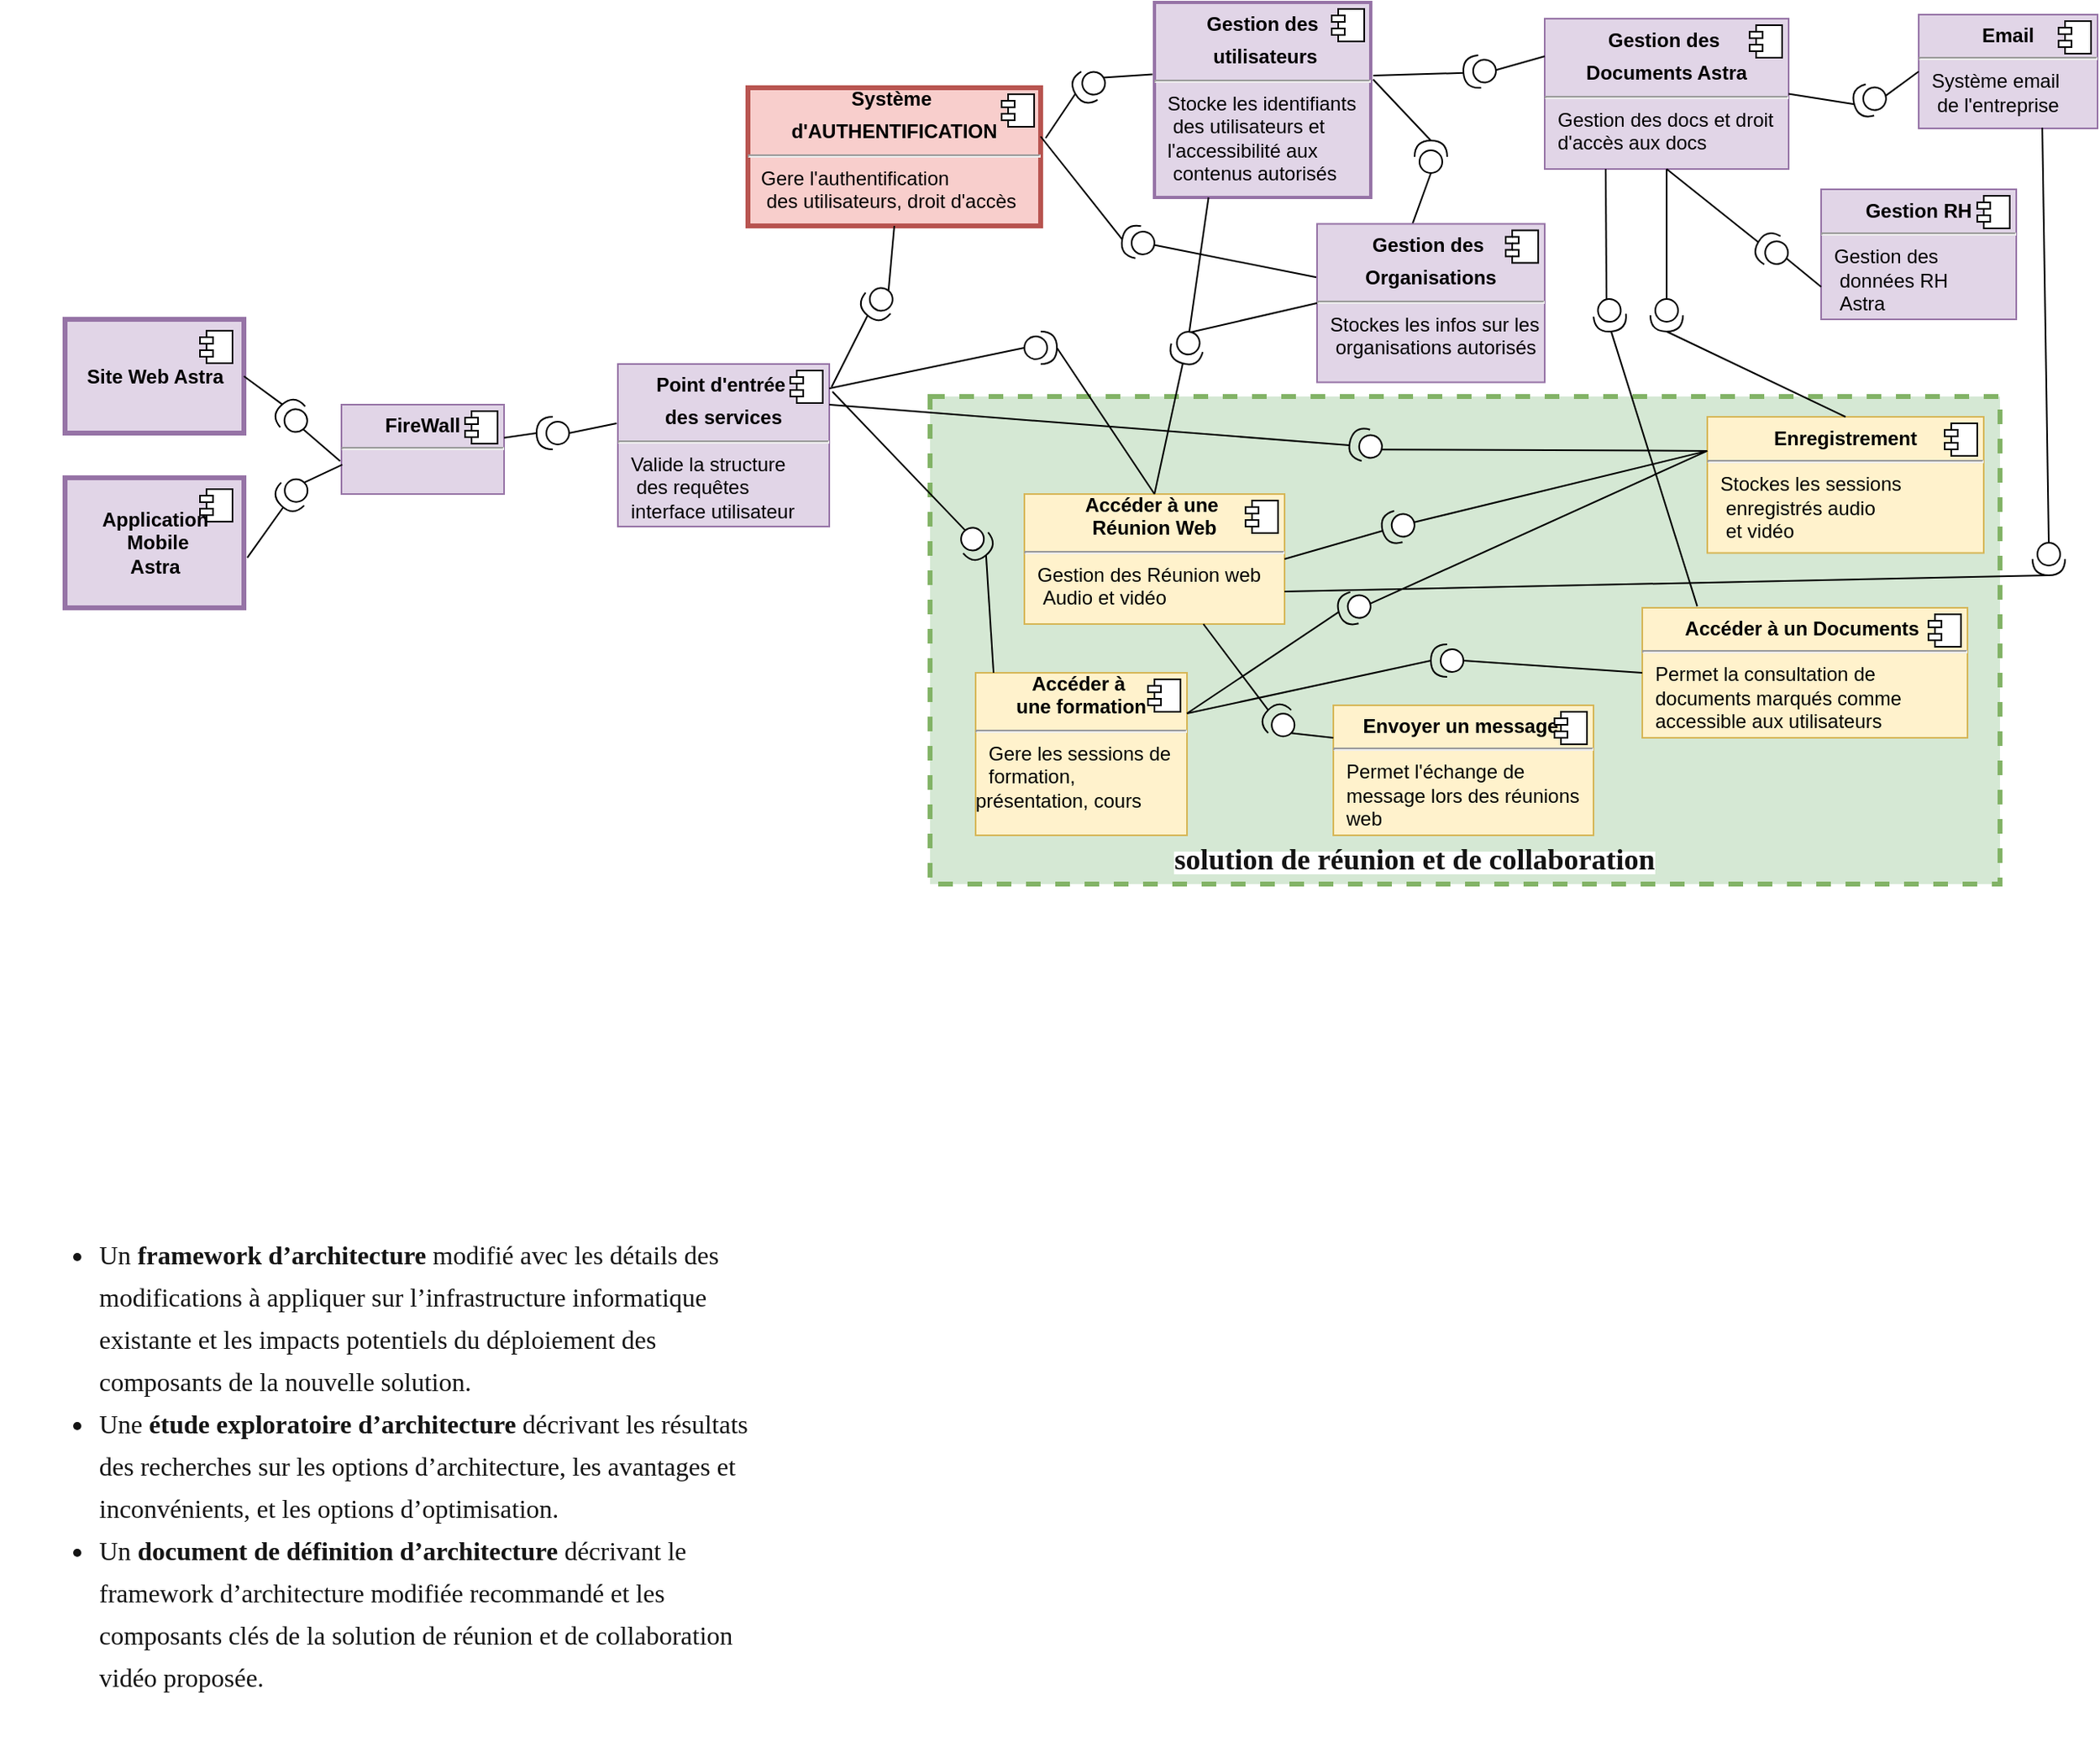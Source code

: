 <mxfile version="14.4.3" type="github" pages="10">
  <diagram id="t8K_BKBWhnZSyjOZ11cl" name="Archi_GlobalAstra">
    <mxGraphModel dx="1046" dy="2826" grid="1" gridSize="10" guides="1" tooltips="1" connect="1" arrows="1" fold="1" page="1" pageScale="1" pageWidth="1654" pageHeight="2336" math="0" shadow="0">
      <root>
        <mxCell id="0" />
        <mxCell id="1" parent="0" />
        <mxCell id="PgHcc1g_v14MQFIkCMRv-1" value="" style="whiteSpace=wrap;html=1;dashed=1;strokeWidth=3;fillColor=#d5e8d4;strokeColor=#82b366;" parent="1" vertex="1">
          <mxGeometry x="622" y="130" width="658" height="300" as="geometry" />
        </mxCell>
        <mxCell id="jVSZVKWOK95pv_yEcDNA-1" value="&lt;p style=&quot;margin: 0px ; margin-top: 6px ; text-align: center&quot;&gt;&lt;b&gt;FireWall&lt;/b&gt;&lt;/p&gt;&lt;hr&gt;&lt;p style=&quot;margin: 0px ; margin-left: 8px&quot;&gt;&lt;b&gt;&lt;br&gt;&lt;/b&gt;&lt;br&gt;&lt;/p&gt;" style="align=left;overflow=fill;html=1;dropTarget=0;fillColor=#e1d5e7;strokeColor=#9673a6;" parent="1" vertex="1">
          <mxGeometry x="260" y="135" width="100" height="55" as="geometry" />
        </mxCell>
        <mxCell id="jVSZVKWOK95pv_yEcDNA-2" value="" style="shape=component;jettyWidth=8;jettyHeight=4;" parent="jVSZVKWOK95pv_yEcDNA-1" vertex="1">
          <mxGeometry x="1" width="20" height="20" relative="1" as="geometry">
            <mxPoint x="-24" y="4" as="offset" />
          </mxGeometry>
        </mxCell>
        <mxCell id="jVSZVKWOK95pv_yEcDNA-3" value="&lt;p style=&quot;margin: 0px ; margin-top: 6px ; text-align: center&quot;&gt;&lt;b&gt;Point d&#39;entrée&amp;nbsp;&lt;/b&gt;&lt;/p&gt;&lt;p style=&quot;margin: 0px ; margin-top: 6px ; text-align: center&quot;&gt;&lt;b&gt;des services&lt;/b&gt;&lt;/p&gt;&lt;hr&gt;&lt;p style=&quot;margin: 0px ; margin-left: 8px&quot;&gt;Valide la structure&lt;/p&gt;&lt;p style=&quot;margin: 0px ; margin-left: 8px&quot;&gt;&amp;nbsp;des requêtes&lt;/p&gt;&lt;p style=&quot;margin: 0px ; margin-left: 8px&quot;&gt;interface utilisateur&lt;br&gt;&lt;br&gt;&lt;/p&gt;" style="align=left;overflow=fill;html=1;dropTarget=0;fillColor=#e1d5e7;strokeColor=#9673a6;" parent="1" vertex="1">
          <mxGeometry x="430" y="110" width="130" height="100" as="geometry" />
        </mxCell>
        <mxCell id="jVSZVKWOK95pv_yEcDNA-4" value="" style="shape=component;jettyWidth=8;jettyHeight=4;" parent="jVSZVKWOK95pv_yEcDNA-3" vertex="1">
          <mxGeometry x="1" width="20" height="20" relative="1" as="geometry">
            <mxPoint x="-24" y="4" as="offset" />
          </mxGeometry>
        </mxCell>
        <mxCell id="jVSZVKWOK95pv_yEcDNA-5" value="" style="shape=providedRequiredInterface;html=1;verticalLabelPosition=bottom;rotation=-180;" parent="1" vertex="1">
          <mxGeometry x="380" y="142.5" width="20" height="20" as="geometry" />
        </mxCell>
        <mxCell id="jVSZVKWOK95pv_yEcDNA-6" value="" style="endArrow=none;html=1;entryX=1;entryY=0.5;entryDx=0;entryDy=0;entryPerimeter=0;" parent="1" source="jVSZVKWOK95pv_yEcDNA-1" target="jVSZVKWOK95pv_yEcDNA-5" edge="1">
          <mxGeometry width="50" height="50" relative="1" as="geometry">
            <mxPoint x="100" y="290" as="sourcePoint" />
            <mxPoint x="90" y="190" as="targetPoint" />
          </mxGeometry>
        </mxCell>
        <mxCell id="jVSZVKWOK95pv_yEcDNA-7" value="" style="endArrow=none;html=1;entryX=0;entryY=0.5;entryDx=0;entryDy=0;entryPerimeter=0;exitX=-0.006;exitY=0.365;exitDx=0;exitDy=0;exitPerimeter=0;" parent="1" source="jVSZVKWOK95pv_yEcDNA-3" target="jVSZVKWOK95pv_yEcDNA-5" edge="1">
          <mxGeometry width="50" height="50" relative="1" as="geometry">
            <mxPoint x="410" y="275" as="sourcePoint" />
            <mxPoint x="180" y="294" as="targetPoint" />
          </mxGeometry>
        </mxCell>
        <mxCell id="jVSZVKWOK95pv_yEcDNA-10" value="&lt;p style=&quot;margin: 0px ; margin-top: 6px ; text-align: center&quot;&gt;&lt;b&gt;Gestion des&amp;nbsp;&lt;/b&gt;&lt;/p&gt;&lt;p style=&quot;margin: 0px ; margin-top: 6px ; text-align: center&quot;&gt;&lt;b&gt;Documents Astra&lt;/b&gt;&lt;/p&gt;&lt;hr&gt;&lt;p style=&quot;margin: 0px ; margin-left: 8px&quot;&gt;Gestion des docs&amp;nbsp;&lt;span&gt;et droit&amp;nbsp;&lt;/span&gt;&lt;/p&gt;&lt;p style=&quot;margin: 0px ; margin-left: 8px&quot;&gt;d&#39;accès aux docs&lt;br&gt;&lt;br&gt;&lt;/p&gt;" style="align=left;overflow=fill;html=1;dropTarget=0;fillColor=#e1d5e7;strokeColor=#9673a6;" parent="1" vertex="1">
          <mxGeometry x="1000" y="-102.5" width="150" height="92.5" as="geometry" />
        </mxCell>
        <mxCell id="jVSZVKWOK95pv_yEcDNA-11" value="" style="shape=component;jettyWidth=8;jettyHeight=4;" parent="jVSZVKWOK95pv_yEcDNA-10" vertex="1">
          <mxGeometry x="1" width="20" height="20" relative="1" as="geometry">
            <mxPoint x="-24" y="4" as="offset" />
          </mxGeometry>
        </mxCell>
        <mxCell id="TABUdnuH4LM6GMjATklA-5" value="&lt;p style=&quot;margin: 0px ; margin-top: 6px ; text-align: center&quot;&gt;&lt;b&gt;Gestion RH&lt;/b&gt;&lt;/p&gt;&lt;hr&gt;&lt;p style=&quot;margin: 0px ; margin-left: 8px&quot;&gt;Gestion des&lt;/p&gt;&lt;p style=&quot;margin: 0px ; margin-left: 8px&quot;&gt;&amp;nbsp;données RH&lt;/p&gt;&lt;p style=&quot;margin: 0px ; margin-left: 8px&quot;&gt;&amp;nbsp;Astra&lt;br&gt;&lt;/p&gt;" style="align=left;overflow=fill;html=1;dropTarget=0;fillColor=#e1d5e7;strokeColor=#9673a6;" parent="1" vertex="1">
          <mxGeometry x="1170" y="2.5" width="120" height="80" as="geometry" />
        </mxCell>
        <mxCell id="TABUdnuH4LM6GMjATklA-6" value="" style="shape=component;jettyWidth=8;jettyHeight=4;" parent="TABUdnuH4LM6GMjATklA-5" vertex="1">
          <mxGeometry x="1" width="20" height="20" relative="1" as="geometry">
            <mxPoint x="-24" y="4" as="offset" />
          </mxGeometry>
        </mxCell>
        <mxCell id="TABUdnuH4LM6GMjATklA-7" value="&lt;p style=&quot;margin: 0px ; margin-top: 6px ; text-align: center&quot;&gt;&lt;b&gt;Email&lt;/b&gt;&lt;/p&gt;&lt;hr&gt;&lt;p style=&quot;margin: 0px ; margin-left: 8px&quot;&gt;Système email&lt;/p&gt;&lt;p style=&quot;margin: 0px ; margin-left: 8px&quot;&gt;&amp;nbsp;de l&#39;entreprise&lt;br&gt;&lt;br&gt;&lt;/p&gt;" style="align=left;overflow=fill;html=1;dropTarget=0;fillColor=#e1d5e7;strokeColor=#9673a6;" parent="1" vertex="1">
          <mxGeometry x="1230" y="-105" width="110" height="70" as="geometry" />
        </mxCell>
        <mxCell id="TABUdnuH4LM6GMjATklA-8" value="" style="shape=component;jettyWidth=8;jettyHeight=4;" parent="TABUdnuH4LM6GMjATklA-7" vertex="1">
          <mxGeometry x="1" width="20" height="20" relative="1" as="geometry">
            <mxPoint x="-24" y="4" as="offset" />
          </mxGeometry>
        </mxCell>
        <mxCell id="KWHbkK6jLSBNtGeyYjSA-3" value="&lt;b&gt;Application&lt;br&gt;&amp;nbsp;Mobile&lt;br&gt;Astra&lt;/b&gt;" style="html=1;dropTarget=0;strokeWidth=3;fillColor=#e1d5e7;strokeColor=#9673a6;" parent="1" vertex="1">
          <mxGeometry x="90" y="180" width="110" height="80" as="geometry" />
        </mxCell>
        <mxCell id="KWHbkK6jLSBNtGeyYjSA-4" value="" style="shape=module;jettyWidth=8;jettyHeight=4;" parent="KWHbkK6jLSBNtGeyYjSA-3" vertex="1">
          <mxGeometry x="1" width="20" height="20" relative="1" as="geometry">
            <mxPoint x="-27" y="7" as="offset" />
          </mxGeometry>
        </mxCell>
        <mxCell id="KWHbkK6jLSBNtGeyYjSA-5" value="&lt;b&gt;Site Web Astra&lt;/b&gt;" style="html=1;dropTarget=0;strokeWidth=3;fillColor=#e1d5e7;strokeColor=#9673a6;" parent="1" vertex="1">
          <mxGeometry x="90" y="82.5" width="110" height="70" as="geometry" />
        </mxCell>
        <mxCell id="KWHbkK6jLSBNtGeyYjSA-6" value="" style="shape=module;jettyWidth=8;jettyHeight=4;" parent="KWHbkK6jLSBNtGeyYjSA-5" vertex="1">
          <mxGeometry x="1" width="20" height="20" relative="1" as="geometry">
            <mxPoint x="-27" y="7" as="offset" />
          </mxGeometry>
        </mxCell>
        <mxCell id="KWHbkK6jLSBNtGeyYjSA-9" value="" style="shape=providedRequiredInterface;html=1;verticalLabelPosition=bottom;strokeWidth=1;rotation=-130;" parent="1" vertex="1">
          <mxGeometry x="220" y="132.5" width="20" height="20" as="geometry" />
        </mxCell>
        <mxCell id="KWHbkK6jLSBNtGeyYjSA-10" value="" style="endArrow=none;html=1;exitX=1;exitY=0.5;exitDx=0;exitDy=0;entryX=1;entryY=0.5;entryDx=0;entryDy=0;entryPerimeter=0;" parent="1" source="KWHbkK6jLSBNtGeyYjSA-5" target="KWHbkK6jLSBNtGeyYjSA-9" edge="1">
          <mxGeometry width="50" height="50" relative="1" as="geometry">
            <mxPoint x="-280" y="300" as="sourcePoint" />
            <mxPoint x="-230" y="250" as="targetPoint" />
          </mxGeometry>
        </mxCell>
        <mxCell id="KWHbkK6jLSBNtGeyYjSA-11" value="" style="endArrow=none;html=1;exitX=1.019;exitY=0.615;exitDx=0;exitDy=0;exitPerimeter=0;" parent="1" source="KWHbkK6jLSBNtGeyYjSA-3" target="KWHbkK6jLSBNtGeyYjSA-13" edge="1">
          <mxGeometry width="50" height="50" relative="1" as="geometry">
            <mxPoint x="-260" y="410" as="sourcePoint" />
            <mxPoint x="-240" y="380" as="targetPoint" />
          </mxGeometry>
        </mxCell>
        <mxCell id="KWHbkK6jLSBNtGeyYjSA-12" value="" style="endArrow=none;html=1;entryX=-0.008;entryY=0.631;entryDx=0;entryDy=0;entryPerimeter=0;exitX=0;exitY=0.5;exitDx=0;exitDy=0;exitPerimeter=0;" parent="1" source="KWHbkK6jLSBNtGeyYjSA-9" target="jVSZVKWOK95pv_yEcDNA-1" edge="1">
          <mxGeometry width="50" height="50" relative="1" as="geometry">
            <mxPoint x="-80" y="290" as="sourcePoint" />
            <mxPoint x="-210" y="285" as="targetPoint" />
          </mxGeometry>
        </mxCell>
        <mxCell id="KWHbkK6jLSBNtGeyYjSA-13" value="" style="shape=providedRequiredInterface;html=1;verticalLabelPosition=bottom;rotation=135;" parent="1" vertex="1">
          <mxGeometry x="220" y="180" width="20" height="20" as="geometry" />
        </mxCell>
        <mxCell id="KWHbkK6jLSBNtGeyYjSA-14" value="" style="endArrow=none;html=1;entryX=0.005;entryY=0.671;entryDx=0;entryDy=0;entryPerimeter=0;exitX=0;exitY=0.5;exitDx=0;exitDy=0;exitPerimeter=0;" parent="1" source="KWHbkK6jLSBNtGeyYjSA-13" target="jVSZVKWOK95pv_yEcDNA-1" edge="1">
          <mxGeometry width="50" height="50" relative="1" as="geometry">
            <mxPoint x="-80" y="330" as="sourcePoint" />
            <mxPoint x="-230" y="285" as="targetPoint" />
          </mxGeometry>
        </mxCell>
        <mxCell id="KwJhhviEsXyySI-hj1Dy-1" value="&lt;h1&gt;&lt;ul style=&quot;outline-color: rgb(116 , 81 , 235) ; box-sizing: border-box ; margin-left: 16px ; margin-right: 16px ; font-family: &amp;#34;montserrat&amp;#34; ; font-size: 16px ; font-weight: 400 ; background-color: rgb(255 , 255 , 255)&quot;&gt;&lt;li style=&quot;outline-color: rgb(116 , 81 , 235) ; font-size: inherit ; line-height: 1.625rem ; color: rgba(0 , 0 , 0 , 0.92) ; box-sizing: border-box ; font-weight: inherit&quot;&gt;Un&amp;nbsp;&lt;strong style=&quot;outline-color: rgb(116 , 81 , 235) ; color: inherit&quot;&gt;framework d’architecture&lt;/strong&gt;&amp;nbsp;modifié avec les détails des modifications à appliquer sur l’infrastructure informatique existante et les impacts potentiels du déploiement des composants de la nouvelle solution.&lt;/li&gt;&lt;li style=&quot;outline-color: rgb(116 , 81 , 235) ; font-size: inherit ; line-height: 1.625rem ; color: rgba(0 , 0 , 0 , 0.92) ; box-sizing: border-box ; font-weight: inherit&quot;&gt;Une&amp;nbsp;&lt;strong style=&quot;outline-color: rgb(116 , 81 , 235) ; color: inherit&quot;&gt;étude exploratoire&lt;/strong&gt;&amp;nbsp;&lt;strong style=&quot;outline-color: rgb(116 , 81 , 235) ; color: inherit&quot;&gt;d’architecture&lt;/strong&gt;&amp;nbsp;décrivant les résultats des recherches sur les options d’architecture, les avantages et inconvénients, et les options d’optimisation.&lt;/li&gt;&lt;li style=&quot;outline-color: rgb(116 , 81 , 235) ; font-size: inherit ; line-height: 1.625rem ; color: rgba(0 , 0 , 0 , 0.92) ; box-sizing: border-box ; font-weight: inherit&quot;&gt;Un&amp;nbsp;&lt;strong style=&quot;outline-color: rgb(116 , 81 , 235) ; color: inherit&quot;&gt;document de définition&lt;/strong&gt;&amp;nbsp;&lt;strong style=&quot;outline-color: rgb(116 , 81 , 235) ; color: inherit&quot;&gt;d’architecture&lt;/strong&gt;&amp;nbsp;décrivant le framework d’architecture modifiée recommandé et les composants clés de la solution de réunion et de collaboration vidéo proposée.&lt;/li&gt;&lt;/ul&gt;&lt;/h1&gt;" style="text;html=1;strokeColor=none;fillColor=none;spacing=5;spacingTop=-20;whiteSpace=wrap;overflow=hidden;rounded=0;" parent="1" vertex="1">
          <mxGeometry x="50" y="640" width="480" height="320" as="geometry" />
        </mxCell>
        <mxCell id="6evOrZTZqxaeQOHMSdSV-1" value="&lt;div style=&quot;text-align: center&quot;&gt;&lt;span&gt;&lt;b&gt;Système&lt;/b&gt;&lt;/span&gt;&lt;b&gt;&amp;nbsp;&lt;/b&gt;&lt;/div&gt;&lt;p style=&quot;margin: 0px ; margin-top: 6px ; text-align: center&quot;&gt;&lt;b&gt;d&#39;AUTHENTIFICATION&lt;/b&gt;&lt;/p&gt;&lt;hr&gt;&lt;p style=&quot;margin: 0px ; margin-left: 8px&quot;&gt;Gere l&#39;authentification&lt;/p&gt;&lt;p style=&quot;margin: 0px ; margin-left: 8px&quot;&gt;&amp;nbsp;des utilisateurs, droit d&#39;accès&lt;br&gt;&lt;br&gt;&lt;/p&gt;" style="align=left;overflow=fill;html=1;dropTarget=0;fillColor=#f8cecc;strokeColor=#b85450;strokeWidth=3;" parent="1" vertex="1">
          <mxGeometry x="510" y="-60" width="180" height="85" as="geometry" />
        </mxCell>
        <mxCell id="6evOrZTZqxaeQOHMSdSV-2" value="" style="shape=component;jettyWidth=8;jettyHeight=4;" parent="6evOrZTZqxaeQOHMSdSV-1" vertex="1">
          <mxGeometry x="1" width="20" height="20" relative="1" as="geometry">
            <mxPoint x="-24" y="4" as="offset" />
          </mxGeometry>
        </mxCell>
        <mxCell id="ZLCsq2qd7jMv3aYF_8jU-1" value="&lt;p style=&quot;margin: 0px ; margin-top: 6px ; text-align: center&quot;&gt;&lt;b&gt;Gestion des&lt;/b&gt;&lt;/p&gt;&lt;p style=&quot;margin: 0px ; margin-top: 6px ; text-align: center&quot;&gt;&lt;b&gt;&amp;nbsp;utilisateurs&lt;/b&gt;&lt;/p&gt;&lt;hr&gt;&lt;p style=&quot;margin: 0px ; margin-left: 8px&quot;&gt;Stocke les identifiants&lt;/p&gt;&lt;p style=&quot;margin: 0px ; margin-left: 8px&quot;&gt;&amp;nbsp;des utilisateurs et&amp;nbsp;&lt;/p&gt;&lt;p style=&quot;margin: 0px ; margin-left: 8px&quot;&gt;l&#39;accessibilité aux&lt;/p&gt;&lt;p style=&quot;margin: 0px ; margin-left: 8px&quot;&gt;&amp;nbsp;contenus autorisés&lt;br&gt;&lt;br&gt;&lt;/p&gt;" style="align=left;overflow=fill;html=1;dropTarget=0;fillColor=#e1d5e7;strokeColor=#9673a6;strokeWidth=2;" parent="1" vertex="1">
          <mxGeometry x="760" y="-112.5" width="133" height="120" as="geometry" />
        </mxCell>
        <mxCell id="ZLCsq2qd7jMv3aYF_8jU-2" value="" style="shape=component;jettyWidth=8;jettyHeight=4;" parent="ZLCsq2qd7jMv3aYF_8jU-1" vertex="1">
          <mxGeometry x="1" width="20" height="20" relative="1" as="geometry">
            <mxPoint x="-24" y="4" as="offset" />
          </mxGeometry>
        </mxCell>
        <mxCell id="ZLCsq2qd7jMv3aYF_8jU-7" value="&lt;p style=&quot;margin: 0px ; margin-top: 6px ; text-align: center&quot;&gt;&lt;b&gt;Envoyer un message&amp;nbsp;&lt;/b&gt;&lt;/p&gt;&lt;hr&gt;&lt;p style=&quot;margin: 0px ; margin-left: 8px&quot;&gt;Permet l&#39;échange de&lt;/p&gt;&lt;p style=&quot;margin: 0px ; margin-left: 8px&quot;&gt;message lors des réunions&amp;nbsp;&lt;/p&gt;&lt;p style=&quot;margin: 0px ; margin-left: 8px&quot;&gt;web&lt;span&gt;&amp;nbsp;&lt;/span&gt;&lt;/p&gt;&lt;p style=&quot;margin: 0px ; margin-left: 8px&quot;&gt;&lt;br&gt;&lt;/p&gt;" style="align=left;overflow=fill;html=1;dropTarget=0;fillColor=#fff2cc;strokeColor=#d6b656;" parent="1" vertex="1">
          <mxGeometry x="870" y="320" width="160" height="80" as="geometry" />
        </mxCell>
        <mxCell id="ZLCsq2qd7jMv3aYF_8jU-8" value="" style="shape=component;jettyWidth=8;jettyHeight=4;" parent="ZLCsq2qd7jMv3aYF_8jU-7" vertex="1">
          <mxGeometry x="1" width="20" height="20" relative="1" as="geometry">
            <mxPoint x="-24" y="4" as="offset" />
          </mxGeometry>
        </mxCell>
        <mxCell id="ZLCsq2qd7jMv3aYF_8jU-9" value="&lt;div style=&quot;text-align: center&quot;&gt;&lt;b&gt;Accéder à&amp;nbsp;&lt;/b&gt;&lt;/div&gt;&lt;div style=&quot;text-align: center&quot;&gt;&lt;b&gt;une formation&lt;/b&gt;&lt;/div&gt;&lt;hr&gt;&lt;p style=&quot;margin: 0px ; margin-left: 8px&quot;&gt;&lt;span&gt;Gere les sessions&amp;nbsp;&lt;/span&gt;&lt;span&gt;de&lt;/span&gt;&lt;/p&gt;&lt;p style=&quot;margin: 0px ; margin-left: 8px&quot;&gt;&lt;span&gt;formation,&lt;/span&gt;&lt;/p&gt;présentation, cours&lt;p style=&quot;margin: 0px ; margin-left: 8px&quot;&gt;&lt;br&gt;&lt;/p&gt;" style="align=left;overflow=fill;html=1;dropTarget=0;fillColor=#fff2cc;strokeColor=#d6b656;" parent="1" vertex="1">
          <mxGeometry x="650" y="300" width="130" height="100" as="geometry" />
        </mxCell>
        <mxCell id="ZLCsq2qd7jMv3aYF_8jU-10" value="" style="shape=component;jettyWidth=8;jettyHeight=4;" parent="ZLCsq2qd7jMv3aYF_8jU-9" vertex="1">
          <mxGeometry x="1" width="20" height="20" relative="1" as="geometry">
            <mxPoint x="-24" y="4" as="offset" />
          </mxGeometry>
        </mxCell>
        <mxCell id="ZLCsq2qd7jMv3aYF_8jU-11" value="&lt;div style=&quot;text-align: center&quot;&gt;&lt;span&gt;&lt;b&gt;Accéder à une&amp;nbsp;&lt;/b&gt;&lt;/span&gt;&lt;/div&gt;&lt;div style=&quot;text-align: center&quot;&gt;&lt;span&gt;&lt;b&gt;Réunion&lt;/b&gt;&lt;/span&gt;&lt;b&gt;&amp;nbsp;Web&lt;/b&gt;&lt;/div&gt;&lt;hr&gt;&lt;p style=&quot;margin: 0px ; margin-left: 8px&quot;&gt;Gestion des Réunion web&lt;/p&gt;&lt;p style=&quot;margin: 0px ; margin-left: 8px&quot;&gt;&amp;nbsp;Audio&amp;nbsp;&lt;span&gt;et vidéo&amp;nbsp;&lt;/span&gt;&lt;/p&gt;&lt;p style=&quot;margin: 0px ; margin-left: 8px&quot;&gt;&lt;br&gt;&lt;/p&gt;" style="align=left;overflow=fill;html=1;dropTarget=0;fillColor=#fff2cc;strokeColor=#d6b656;" parent="1" vertex="1">
          <mxGeometry x="680" y="190" width="160" height="80" as="geometry" />
        </mxCell>
        <mxCell id="ZLCsq2qd7jMv3aYF_8jU-12" value="" style="shape=component;jettyWidth=8;jettyHeight=4;" parent="ZLCsq2qd7jMv3aYF_8jU-11" vertex="1">
          <mxGeometry x="1" width="20" height="20" relative="1" as="geometry">
            <mxPoint x="-24" y="4" as="offset" />
          </mxGeometry>
        </mxCell>
        <mxCell id="ZLCsq2qd7jMv3aYF_8jU-13" value="&lt;p style=&quot;margin: 0px ; margin-top: 6px ; text-align: center&quot;&gt;&lt;b&gt;Enregistrement&lt;/b&gt;&lt;/p&gt;&lt;hr&gt;&lt;p style=&quot;margin: 0px ; margin-left: 8px&quot;&gt;Stockes les sessions&lt;/p&gt;&lt;p style=&quot;margin: 0px ; margin-left: 8px&quot;&gt;&amp;nbsp;enregistrés audio&lt;/p&gt;&lt;p style=&quot;margin: 0px ; margin-left: 8px&quot;&gt;&amp;nbsp;et vidéo&amp;nbsp;&lt;/p&gt;&lt;p style=&quot;margin: 0px ; margin-left: 8px&quot;&gt;&lt;br&gt;&lt;/p&gt;" style="align=left;overflow=fill;html=1;dropTarget=0;fillColor=#fff2cc;strokeColor=#d6b656;" parent="1" vertex="1">
          <mxGeometry x="1100" y="142.5" width="170" height="83.75" as="geometry" />
        </mxCell>
        <mxCell id="ZLCsq2qd7jMv3aYF_8jU-14" value="" style="shape=component;jettyWidth=8;jettyHeight=4;" parent="ZLCsq2qd7jMv3aYF_8jU-13" vertex="1">
          <mxGeometry x="1" width="20" height="20" relative="1" as="geometry">
            <mxPoint x="-24" y="4" as="offset" />
          </mxGeometry>
        </mxCell>
        <mxCell id="IBRaZhV9ljnvM3cPM-sK-2" value="" style="shape=providedRequiredInterface;html=1;verticalLabelPosition=bottom;rotation=130;" parent="1" vertex="1">
          <mxGeometry x="580" y="62.5" width="20" height="20" as="geometry" />
        </mxCell>
        <mxCell id="GCTfzxwln-U9Qj6U4zSp-1" value="" style="endArrow=none;html=1;entryX=1;entryY=0.5;entryDx=0;entryDy=0;entryPerimeter=0;exitX=1.011;exitY=0.141;exitDx=0;exitDy=0;exitPerimeter=0;" parent="1" source="jVSZVKWOK95pv_yEcDNA-3" target="IBRaZhV9ljnvM3cPM-sK-2" edge="1">
          <mxGeometry width="50" height="50" relative="1" as="geometry">
            <mxPoint x="520" y="262" as="sourcePoint" />
            <mxPoint x="520" y="210" as="targetPoint" />
          </mxGeometry>
        </mxCell>
        <mxCell id="XaKMdCox3UY5ykymiiFQ-4" value="" style="endArrow=none;html=1;entryX=0.5;entryY=1;entryDx=0;entryDy=0;exitX=0;exitY=0.5;exitDx=0;exitDy=0;exitPerimeter=0;" parent="1" source="IBRaZhV9ljnvM3cPM-sK-2" target="6evOrZTZqxaeQOHMSdSV-1" edge="1">
          <mxGeometry width="50" height="50" relative="1" as="geometry">
            <mxPoint x="610" y="68" as="sourcePoint" />
            <mxPoint x="837" y="157.5" as="targetPoint" />
          </mxGeometry>
        </mxCell>
        <mxCell id="F3-ho3BqgQVGj7mg30SZ-5" value="&lt;span style=&quot;color: rgba(0 , 0 , 0 , 0.92) ; font-family: &amp;#34;montserrat&amp;#34; ; text-align: left ; background-color: rgb(255 , 255 , 255)&quot;&gt;&lt;b&gt;&lt;font style=&quot;font-size: 18px&quot;&gt;solution de réunion et de collaboration&lt;/font&gt;&lt;/b&gt;&lt;/span&gt;" style="text;html=1;strokeColor=none;fillColor=none;align=center;verticalAlign=middle;whiteSpace=wrap;rounded=0;" parent="1" vertex="1">
          <mxGeometry x="760" y="400" width="320" height="30" as="geometry" />
        </mxCell>
        <mxCell id="F3-ho3BqgQVGj7mg30SZ-8" value="" style="shape=providedRequiredInterface;html=1;verticalLabelPosition=bottom;rotation=-210;" parent="1" vertex="1">
          <mxGeometry x="710" y="-71.25" width="20" height="20" as="geometry" />
        </mxCell>
        <mxCell id="F3-ho3BqgQVGj7mg30SZ-9" value="" style="shape=providedRequiredInterface;html=1;verticalLabelPosition=bottom;rotation=-170;" parent="1" vertex="1">
          <mxGeometry x="740" y="25" width="20" height="20" as="geometry" />
        </mxCell>
        <mxCell id="F3-ho3BqgQVGj7mg30SZ-10" value="" style="endArrow=none;html=1;entryX=1;entryY=0.5;entryDx=0;entryDy=0;entryPerimeter=0;" parent="1" target="F3-ho3BqgQVGj7mg30SZ-9" edge="1">
          <mxGeometry width="50" height="50" relative="1" as="geometry">
            <mxPoint x="690" y="-30" as="sourcePoint" />
            <mxPoint x="720" y="120" as="targetPoint" />
          </mxGeometry>
        </mxCell>
        <mxCell id="F3-ho3BqgQVGj7mg30SZ-12" value="" style="endArrow=none;html=1;entryX=-0.003;entryY=0.337;entryDx=0;entryDy=0;exitX=0;exitY=0.5;exitDx=0;exitDy=0;exitPerimeter=0;entryPerimeter=0;" parent="1" source="F3-ho3BqgQVGj7mg30SZ-9" target="FtLe0klY5zDr4Oa8Rfrz-1" edge="1">
          <mxGeometry width="50" height="50" relative="1" as="geometry">
            <mxPoint x="670" y="170" as="sourcePoint" />
            <mxPoint x="837" y="70" as="targetPoint" />
          </mxGeometry>
        </mxCell>
        <mxCell id="F3-ho3BqgQVGj7mg30SZ-13" value="" style="endArrow=none;html=1;exitX=1;exitY=0.5;exitDx=0;exitDy=0;exitPerimeter=0;entryX=1.017;entryY=0.365;entryDx=0;entryDy=0;entryPerimeter=0;" parent="1" source="F3-ho3BqgQVGj7mg30SZ-8" target="6evOrZTZqxaeQOHMSdSV-1" edge="1">
          <mxGeometry width="50" height="50" relative="1" as="geometry">
            <mxPoint x="670" y="170" as="sourcePoint" />
            <mxPoint x="720" y="120" as="targetPoint" />
          </mxGeometry>
        </mxCell>
        <mxCell id="F3-ho3BqgQVGj7mg30SZ-14" value="" style="endArrow=none;html=1;exitX=0;exitY=0.5;exitDx=0;exitDy=0;exitPerimeter=0;entryX=-0.009;entryY=0.369;entryDx=0;entryDy=0;entryPerimeter=0;" parent="1" source="F3-ho3BqgQVGj7mg30SZ-8" target="ZLCsq2qd7jMv3aYF_8jU-1" edge="1">
          <mxGeometry width="50" height="50" relative="1" as="geometry">
            <mxPoint x="670" y="170" as="sourcePoint" />
            <mxPoint x="720" y="120" as="targetPoint" />
          </mxGeometry>
        </mxCell>
        <mxCell id="F3-ho3BqgQVGj7mg30SZ-15" value="" style="endArrow=none;html=1;entryX=0;entryY=0.5;entryDx=0;entryDy=0;entryPerimeter=0;exitX=0.414;exitY=0.021;exitDx=0;exitDy=0;exitPerimeter=0;" parent="1" source="FtLe0klY5zDr4Oa8Rfrz-1" target="F3-ho3BqgQVGj7mg30SZ-16" edge="1">
          <mxGeometry width="50" height="50" relative="1" as="geometry">
            <mxPoint x="940" y="10" as="sourcePoint" />
            <mxPoint x="720" y="120" as="targetPoint" />
          </mxGeometry>
        </mxCell>
        <mxCell id="F3-ho3BqgQVGj7mg30SZ-16" value="" style="shape=providedRequiredInterface;html=1;verticalLabelPosition=bottom;rotation=-90;" parent="1" vertex="1">
          <mxGeometry x="920" y="-27.5" width="20" height="20" as="geometry" />
        </mxCell>
        <mxCell id="F3-ho3BqgQVGj7mg30SZ-17" value="" style="endArrow=none;html=1;exitX=1;exitY=0.5;exitDx=0;exitDy=0;entryX=1.011;entryY=0.395;entryDx=0;entryDy=0;entryPerimeter=0;exitPerimeter=0;" parent="1" source="F3-ho3BqgQVGj7mg30SZ-16" target="ZLCsq2qd7jMv3aYF_8jU-1" edge="1">
          <mxGeometry width="50" height="50" relative="1" as="geometry">
            <mxPoint x="970.05" y="-10" as="sourcePoint" />
            <mxPoint x="960" y="-50" as="targetPoint" />
          </mxGeometry>
        </mxCell>
        <mxCell id="F3-ho3BqgQVGj7mg30SZ-18" value="" style="shape=providedRequiredInterface;html=1;verticalLabelPosition=bottom;rotation=-185;" parent="1" vertex="1">
          <mxGeometry x="950" y="-80" width="20" height="20" as="geometry" />
        </mxCell>
        <mxCell id="F3-ho3BqgQVGj7mg30SZ-19" value="" style="shape=providedRequiredInterface;html=1;verticalLabelPosition=bottom;rotation=-195;" parent="1" vertex="1">
          <mxGeometry x="1190" y="-62.5" width="20" height="20" as="geometry" />
        </mxCell>
        <mxCell id="F3-ho3BqgQVGj7mg30SZ-20" value="" style="shape=providedRequiredInterface;html=1;verticalLabelPosition=bottom;rotation=-150;" parent="1" vertex="1">
          <mxGeometry x="1130" y="30" width="20" height="20" as="geometry" />
        </mxCell>
        <mxCell id="F3-ho3BqgQVGj7mg30SZ-21" value="" style="endArrow=none;html=1;entryX=1;entryY=0.5;entryDx=0;entryDy=0;entryPerimeter=0;exitX=0.5;exitY=1;exitDx=0;exitDy=0;" parent="1" source="jVSZVKWOK95pv_yEcDNA-10" target="F3-ho3BqgQVGj7mg30SZ-20" edge="1">
          <mxGeometry width="50" height="50" relative="1" as="geometry">
            <mxPoint x="1130" y="9" as="sourcePoint" />
            <mxPoint x="1105" y="40" as="targetPoint" />
          </mxGeometry>
        </mxCell>
        <mxCell id="F3-ho3BqgQVGj7mg30SZ-22" value="" style="endArrow=none;html=1;exitX=0;exitY=0.5;exitDx=0;exitDy=0;exitPerimeter=0;entryX=0;entryY=0.75;entryDx=0;entryDy=0;" parent="1" source="F3-ho3BqgQVGj7mg30SZ-20" target="TABUdnuH4LM6GMjATklA-5" edge="1">
          <mxGeometry width="50" height="50" relative="1" as="geometry">
            <mxPoint x="1105" y="62.5" as="sourcePoint" />
            <mxPoint x="1200" y="110" as="targetPoint" />
          </mxGeometry>
        </mxCell>
        <mxCell id="F3-ho3BqgQVGj7mg30SZ-23" value="" style="endArrow=none;html=1;entryX=1;entryY=0.5;entryDx=0;entryDy=0;entryPerimeter=0;exitX=1;exitY=0.5;exitDx=0;exitDy=0;" parent="1" source="jVSZVKWOK95pv_yEcDNA-10" target="F3-ho3BqgQVGj7mg30SZ-19" edge="1">
          <mxGeometry width="50" height="50" relative="1" as="geometry">
            <mxPoint x="1030" y="-151.34" as="sourcePoint" />
            <mxPoint x="1095" y="-120.0" as="targetPoint" />
          </mxGeometry>
        </mxCell>
        <mxCell id="F3-ho3BqgQVGj7mg30SZ-24" value="" style="endArrow=none;html=1;entryX=0;entryY=0.5;entryDx=0;entryDy=0;exitX=0;exitY=0.5;exitDx=0;exitDy=0;exitPerimeter=0;" parent="1" source="F3-ho3BqgQVGj7mg30SZ-19" target="TABUdnuH4LM6GMjATklA-7" edge="1">
          <mxGeometry width="50" height="50" relative="1" as="geometry">
            <mxPoint x="1126.16" y="-107.5" as="sourcePoint" />
            <mxPoint x="1180.0" y="-152.5" as="targetPoint" />
          </mxGeometry>
        </mxCell>
        <mxCell id="F3-ho3BqgQVGj7mg30SZ-25" value="" style="endArrow=none;html=1;exitX=1.011;exitY=0.375;exitDx=0;exitDy=0;exitPerimeter=0;entryX=1;entryY=0.5;entryDx=0;entryDy=0;entryPerimeter=0;" parent="1" source="ZLCsq2qd7jMv3aYF_8jU-1" target="F3-ho3BqgQVGj7mg30SZ-18" edge="1">
          <mxGeometry width="50" height="50" relative="1" as="geometry">
            <mxPoint x="940" y="-150" as="sourcePoint" />
            <mxPoint x="990" y="-200" as="targetPoint" />
          </mxGeometry>
        </mxCell>
        <mxCell id="F3-ho3BqgQVGj7mg30SZ-26" value="" style="endArrow=none;html=1;exitX=0;exitY=0.25;exitDx=0;exitDy=0;entryX=0;entryY=0.5;entryDx=0;entryDy=0;entryPerimeter=0;" parent="1" source="jVSZVKWOK95pv_yEcDNA-10" target="F3-ho3BqgQVGj7mg30SZ-18" edge="1">
          <mxGeometry width="50" height="50" relative="1" as="geometry">
            <mxPoint x="977" y="-50" as="sourcePoint" />
            <mxPoint x="1027" y="-100" as="targetPoint" />
          </mxGeometry>
        </mxCell>
        <mxCell id="F3-ho3BqgQVGj7mg30SZ-28" value="" style="endArrow=none;html=1;entryX=1;entryY=0.15;entryDx=0;entryDy=0;entryPerimeter=0;exitX=0;exitY=0.5;exitDx=0;exitDy=0;exitPerimeter=0;" parent="1" source="eseeaaMMWYRBlJo67nYQ-8" target="jVSZVKWOK95pv_yEcDNA-3" edge="1">
          <mxGeometry width="50" height="50" relative="1" as="geometry">
            <mxPoint x="660" y="90" as="sourcePoint" />
            <mxPoint x="720" y="90" as="targetPoint" />
          </mxGeometry>
        </mxCell>
        <mxCell id="FtLe0klY5zDr4Oa8Rfrz-1" value="&lt;p style=&quot;margin: 6px 0px 0px ; text-align: center&quot;&gt;&lt;b&gt;Gestion des&amp;nbsp;&lt;/b&gt;&lt;/p&gt;&lt;p style=&quot;margin: 6px 0px 0px ; text-align: center&quot;&gt;&lt;b&gt;Organisations&lt;/b&gt;&lt;/p&gt;&lt;hr&gt;&lt;p style=&quot;margin: 0px 0px 0px 8px&quot;&gt;Stockes les infos sur les&lt;/p&gt;&lt;p style=&quot;margin: 0px 0px 0px 8px&quot;&gt;&amp;nbsp;organisations autorisés&lt;/p&gt;&lt;p style=&quot;margin: 0px ; margin-left: 8px&quot;&gt;&lt;br&gt;&lt;/p&gt;" style="align=left;overflow=fill;html=1;dropTarget=0;fillColor=#e1d5e7;strokeColor=#9673a6;" parent="1" vertex="1">
          <mxGeometry x="860" y="23.75" width="140" height="97.5" as="geometry" />
        </mxCell>
        <mxCell id="FtLe0klY5zDr4Oa8Rfrz-2" value="" style="shape=component;jettyWidth=8;jettyHeight=4;" parent="FtLe0klY5zDr4Oa8Rfrz-1" vertex="1">
          <mxGeometry x="1" width="20" height="20" relative="1" as="geometry">
            <mxPoint x="-24" y="4" as="offset" />
          </mxGeometry>
        </mxCell>
        <mxCell id="eseeaaMMWYRBlJo67nYQ-1" value="" style="shape=providedRequiredInterface;html=1;verticalLabelPosition=bottom;rotation=-195;" parent="1" vertex="1">
          <mxGeometry x="900" y="200" width="20" height="20" as="geometry" />
        </mxCell>
        <mxCell id="eseeaaMMWYRBlJo67nYQ-2" value="" style="endArrow=none;html=1;exitX=1;exitY=0.5;exitDx=0;exitDy=0;entryX=1;entryY=0.5;entryDx=0;entryDy=0;entryPerimeter=0;" parent="1" source="ZLCsq2qd7jMv3aYF_8jU-11" target="eseeaaMMWYRBlJo67nYQ-1" edge="1">
          <mxGeometry width="50" height="50" relative="1" as="geometry">
            <mxPoint x="880" y="200" as="sourcePoint" />
            <mxPoint x="890" y="190" as="targetPoint" />
          </mxGeometry>
        </mxCell>
        <mxCell id="eseeaaMMWYRBlJo67nYQ-3" value="" style="endArrow=none;html=1;entryX=0;entryY=0.25;entryDx=0;entryDy=0;exitX=0;exitY=0.5;exitDx=0;exitDy=0;exitPerimeter=0;" parent="1" source="eseeaaMMWYRBlJo67nYQ-1" target="ZLCsq2qd7jMv3aYF_8jU-13" edge="1">
          <mxGeometry width="50" height="50" relative="1" as="geometry">
            <mxPoint x="880" y="200" as="sourcePoint" />
            <mxPoint x="930" y="150" as="targetPoint" />
          </mxGeometry>
        </mxCell>
        <mxCell id="eseeaaMMWYRBlJo67nYQ-4" value="" style="endArrow=none;html=1;exitX=1;exitY=0.25;exitDx=0;exitDy=0;entryX=1;entryY=0.5;entryDx=0;entryDy=0;entryPerimeter=0;" parent="1" source="ZLCsq2qd7jMv3aYF_8jU-9" target="eseeaaMMWYRBlJo67nYQ-5" edge="1">
          <mxGeometry width="50" height="50" relative="1" as="geometry">
            <mxPoint x="830" y="210" as="sourcePoint" />
            <mxPoint x="860" y="260" as="targetPoint" />
          </mxGeometry>
        </mxCell>
        <mxCell id="eseeaaMMWYRBlJo67nYQ-5" value="" style="shape=providedRequiredInterface;html=1;verticalLabelPosition=bottom;rotation=-195;" parent="1" vertex="1">
          <mxGeometry x="873" y="250" width="20" height="20" as="geometry" />
        </mxCell>
        <mxCell id="eseeaaMMWYRBlJo67nYQ-7" value="" style="endArrow=none;html=1;exitX=0;exitY=0.5;exitDx=0;exitDy=0;exitPerimeter=0;entryX=0;entryY=0.25;entryDx=0;entryDy=0;" parent="1" source="eseeaaMMWYRBlJo67nYQ-5" target="ZLCsq2qd7jMv3aYF_8jU-13" edge="1">
          <mxGeometry width="50" height="50" relative="1" as="geometry">
            <mxPoint x="830" y="210" as="sourcePoint" />
            <mxPoint x="910" y="207" as="targetPoint" />
          </mxGeometry>
        </mxCell>
        <mxCell id="eseeaaMMWYRBlJo67nYQ-8" value="" style="shape=providedRequiredInterface;html=1;verticalLabelPosition=bottom;rotation=0;" parent="1" vertex="1">
          <mxGeometry x="680" y="90" width="20" height="20" as="geometry" />
        </mxCell>
        <mxCell id="eseeaaMMWYRBlJo67nYQ-9" value="" style="endArrow=none;html=1;entryX=1;entryY=0.5;entryDx=0;entryDy=0;exitX=0.5;exitY=0;exitDx=0;exitDy=0;entryPerimeter=0;" parent="1" source="ZLCsq2qd7jMv3aYF_8jU-11" target="eseeaaMMWYRBlJo67nYQ-8" edge="1">
          <mxGeometry width="50" height="50" relative="1" as="geometry">
            <mxPoint x="744.325" y="179.997" as="sourcePoint" />
            <mxPoint x="695.67" y="113.65" as="targetPoint" />
          </mxGeometry>
        </mxCell>
        <mxCell id="eseeaaMMWYRBlJo67nYQ-10" value="" style="endArrow=none;html=1;exitX=0;exitY=0.5;exitDx=0;exitDy=0;exitPerimeter=0;entryX=1.015;entryY=0.17;entryDx=0;entryDy=0;entryPerimeter=0;" parent="1" source="eseeaaMMWYRBlJo67nYQ-12" target="jVSZVKWOK95pv_yEcDNA-3" edge="1">
          <mxGeometry width="50" height="50" relative="1" as="geometry">
            <mxPoint x="668.655" y="111.347" as="sourcePoint" />
            <mxPoint x="620" y="50" as="targetPoint" />
          </mxGeometry>
        </mxCell>
        <mxCell id="eseeaaMMWYRBlJo67nYQ-12" value="" style="shape=providedRequiredInterface;html=1;verticalLabelPosition=bottom;rotation=50;" parent="1" vertex="1">
          <mxGeometry x="640" y="210" width="20" height="20" as="geometry" />
        </mxCell>
        <mxCell id="eseeaaMMWYRBlJo67nYQ-13" value="" style="endArrow=none;html=1;exitX=1;exitY=0.5;exitDx=0;exitDy=0;exitPerimeter=0;entryX=0.085;entryY=0;entryDx=0;entryDy=0;entryPerimeter=0;" parent="1" source="eseeaaMMWYRBlJo67nYQ-12" target="ZLCsq2qd7jMv3aYF_8jU-9" edge="1">
          <mxGeometry width="50" height="50" relative="1" as="geometry">
            <mxPoint x="658.264" y="220.152" as="sourcePoint" />
            <mxPoint x="620" y="30" as="targetPoint" />
          </mxGeometry>
        </mxCell>
        <mxCell id="eseeaaMMWYRBlJo67nYQ-14" value="" style="shape=providedRequiredInterface;html=1;verticalLabelPosition=bottom;rotation=90;" parent="1" vertex="1">
          <mxGeometry x="1300" y="220" width="20" height="20" as="geometry" />
        </mxCell>
        <mxCell id="eseeaaMMWYRBlJo67nYQ-15" value="" style="endArrow=none;html=1;entryX=0.691;entryY=0.994;entryDx=0;entryDy=0;entryPerimeter=0;exitX=0;exitY=0.5;exitDx=0;exitDy=0;exitPerimeter=0;" parent="1" source="eseeaaMMWYRBlJo67nYQ-14" target="TABUdnuH4LM6GMjATklA-7" edge="1">
          <mxGeometry width="50" height="50" relative="1" as="geometry">
            <mxPoint x="1310" y="177.5" as="sourcePoint" />
            <mxPoint x="1360" y="127.5" as="targetPoint" />
          </mxGeometry>
        </mxCell>
        <mxCell id="eseeaaMMWYRBlJo67nYQ-17" value="" style="endArrow=none;html=1;entryX=1;entryY=0.5;entryDx=0;entryDy=0;entryPerimeter=0;exitX=1;exitY=0.75;exitDx=0;exitDy=0;" parent="1" source="ZLCsq2qd7jMv3aYF_8jU-11" target="eseeaaMMWYRBlJo67nYQ-14" edge="1">
          <mxGeometry width="50" height="50" relative="1" as="geometry">
            <mxPoint x="880" y="200" as="sourcePoint" />
            <mxPoint x="930" y="150" as="targetPoint" />
          </mxGeometry>
        </mxCell>
        <mxCell id="eseeaaMMWYRBlJo67nYQ-18" value="&lt;span style=&quot;color: rgba(0 , 0 , 0 , 0) ; font-family: monospace ; font-size: 0px ; background-color: rgb(248 , 249 , 250)&quot;&gt;%3CmxGraphModel%3E%3Croot%3E%3CmxCell%20id%3D%220%22%2F%3E%3CmxCell%20id%3D%221%22%20parent%3D%220%22%2F%3E%3CmxCell%20id%3D%222%22%20value%3D%22%22%20style%3D%22rounded%3D0%3BwhiteSpace%3Dwrap%3Bhtml%3D1%3Bdashed%3D1%3BstrokeWidth%3D3%3B%22%20vertex%3D%221%22%20parent%3D%221%22%3E%3CmxGeometry%20x%3D%221168.75%22%20y%3D%22252.14%22%20width%3D%22140%22%20height%3D%2290%22%20as%3D%22geometry%22%2F%3E%3C%2FmxCell%3E%3CmxCell%20id%3D%223%22%20value%3D%22Enregistrement%22%20style%3D%22shape%3Dhexagon%3Bperimeter%3DhexagonPerimeter2%3BwhiteSpace%3Dwrap%3Bhtml%3D1%3BfixedSize%3D1%3BfillColor%3D%23fff2cc%3BstrokeColor%3D%23d6b656%3BstrokeWidth%3D3%3B%22%20vertex%3D%221%22%20parent%3D%221%22%3E%3CmxGeometry%20x%3D%221192.55%22%20y%3D%22260.28%22%20width%3D%22100%22%20height%3D%2270.25%22%20as%3D%22geometry%22%2F%3E%3C%2FmxCell%3E%3CmxCell%20id%3D%224%22%20value%3D%22%22%20style%3D%22aspect%3Dfixed%3Bhtml%3D1%3Bpoints%3D%5B%5D%3Balign%3Dcenter%3Bimage%3BfontSize%3D12%3Bimage%3Dimg%2Flib%2Fazure2%2Fdatabases%2FSQL_Database.svg%3BstrokeWidth%3D3%3B%22%20vertex%3D%221%22%20parent%3D%221%22%3E%3CmxGeometry%20x%3D%221278.32%22%20y%3D%22307.28%22%20width%3D%2221.09%22%20height%3D%2228.11%22%20as%3D%22geometry%22%2F%3E%3C%2FmxCell%3E%3CmxCell%20id%3D%225%22%20value%3D%22%22%20style%3D%22shape%3Dimage%3Bhtml%3D1%3BverticalAlign%3Dtop%3BverticalLabelPosition%3Dbottom%3BlabelBackgroundColor%3D%23ffffff%3BimageAspect%3D0%3Baspect%3Dfixed%3Bimage%3Dhttps%3A%2F%2Fcdn4.iconfinder.com%2Fdata%2Ficons%2Flogos-and-brands%2F512%2F97_Docker_logo_logos-128.png%3Bdashed%3D1%3BstrokeWidth%3D1%3B%22%20vertex%3D%221%22%20parent%3D%221%22%3E%3CmxGeometry%20x%3D%221169.99%22%20y%3D%22252.14%22%20width%3D%2236.26%22%20height%3D%2236.26%22%20as%3D%22geometry%22%2F%3E%3C%2FmxCell%3E%3CmxCell%20id%3D%226%22%20value%3D%22API%26lt%3Bbr%26gt%3BREST%22%20style%3D%22rounded%3D1%3BwhiteSpace%3Dwrap%3Bhtml%3D1%3BstrokeWidth%3D2%3B%22%20vertex%3D%221%22%20parent%3D%221%22%3E%3CmxGeometry%20x%3D%221168.75%22%20y%3D%22321.89%22%20width%3D%2237.5%22%20height%3D%2233.25%22%20as%3D%22geometry%22%2F%3E%3C%2FmxCell%3E%3C%2Froot%3E%3C%2FmxGraphModel%3E&lt;/span&gt;" style="shape=providedRequiredInterface;html=1;verticalLabelPosition=bottom;rotation=90;" parent="1" vertex="1">
          <mxGeometry x="1065" y="70" width="20" height="20" as="geometry" />
        </mxCell>
        <mxCell id="eseeaaMMWYRBlJo67nYQ-19" value="" style="endArrow=none;html=1;exitX=0;exitY=0.5;exitDx=0;exitDy=0;exitPerimeter=0;" parent="1" source="eseeaaMMWYRBlJo67nYQ-18" target="jVSZVKWOK95pv_yEcDNA-10" edge="1">
          <mxGeometry width="50" height="50" relative="1" as="geometry">
            <mxPoint x="1010" y="90" as="sourcePoint" />
            <mxPoint x="1060" y="40" as="targetPoint" />
          </mxGeometry>
        </mxCell>
        <mxCell id="eseeaaMMWYRBlJo67nYQ-20" value="" style="endArrow=none;html=1;entryX=1;entryY=0.5;entryDx=0;entryDy=0;entryPerimeter=0;exitX=0.5;exitY=0;exitDx=0;exitDy=0;" parent="1" source="ZLCsq2qd7jMv3aYF_8jU-13" target="eseeaaMMWYRBlJo67nYQ-18" edge="1">
          <mxGeometry width="50" height="50" relative="1" as="geometry">
            <mxPoint x="1070" y="135" as="sourcePoint" />
            <mxPoint x="1120" y="85" as="targetPoint" />
          </mxGeometry>
        </mxCell>
        <mxCell id="qEb1hy3thrfRwSKon9bh-2" value="" style="shape=providedRequiredInterface;html=1;verticalLabelPosition=bottom;rotation=-135;" parent="1" vertex="1">
          <mxGeometry x="827" y="320" width="20" height="20" as="geometry" />
        </mxCell>
        <mxCell id="qEb1hy3thrfRwSKon9bh-5" value="" style="endArrow=none;html=1;entryX=1;entryY=0.5;entryDx=0;entryDy=0;entryPerimeter=0;" parent="1" source="ZLCsq2qd7jMv3aYF_8jU-11" target="qEb1hy3thrfRwSKon9bh-2" edge="1">
          <mxGeometry width="50" height="50" relative="1" as="geometry">
            <mxPoint x="825" y="321.875" as="sourcePoint" />
            <mxPoint x="893.341" y="282.588" as="targetPoint" />
          </mxGeometry>
        </mxCell>
        <mxCell id="qEb1hy3thrfRwSKon9bh-6" value="" style="endArrow=none;html=1;exitX=0;exitY=0.25;exitDx=0;exitDy=0;entryX=0;entryY=0.5;entryDx=0;entryDy=0;entryPerimeter=0;" parent="1" source="ZLCsq2qd7jMv3aYF_8jU-7" target="qEb1hy3thrfRwSKon9bh-2" edge="1">
          <mxGeometry width="50" height="50" relative="1" as="geometry">
            <mxPoint x="835" y="331.875" as="sourcePoint" />
            <mxPoint x="903" y="300" as="targetPoint" />
          </mxGeometry>
        </mxCell>
        <mxCell id="HYjbtDbMZe-lNh00hNvE-1" value="&lt;span style=&quot;color: rgba(0 , 0 , 0 , 0) ; font-family: monospace ; font-size: 0px ; background-color: rgb(248 , 249 , 250)&quot;&gt;%3CmxGraphModel%3E%3Croot%3E%3CmxCell%20id%3D%220%22%2F%3E%3CmxCell%20id%3D%221%22%20parent%3D%220%22%2F%3E%3CmxCell%20id%3D%222%22%20value%3D%22%22%20style%3D%22rounded%3D0%3BwhiteSpace%3Dwrap%3Bhtml%3D1%3Bdashed%3D1%3BstrokeWidth%3D3%3B%22%20vertex%3D%221%22%20parent%3D%221%22%3E%3CmxGeometry%20x%3D%221168.75%22%20y%3D%22252.14%22%20width%3D%22140%22%20height%3D%2290%22%20as%3D%22geometry%22%2F%3E%3C%2FmxCell%3E%3CmxCell%20id%3D%223%22%20value%3D%22Enregistrement%22%20style%3D%22shape%3Dhexagon%3Bperimeter%3DhexagonPerimeter2%3BwhiteSpace%3Dwrap%3Bhtml%3D1%3BfixedSize%3D1%3BfillColor%3D%23fff2cc%3BstrokeColor%3D%23d6b656%3BstrokeWidth%3D3%3B%22%20vertex%3D%221%22%20parent%3D%221%22%3E%3CmxGeometry%20x%3D%221192.55%22%20y%3D%22260.28%22%20width%3D%22100%22%20height%3D%2270.25%22%20as%3D%22geometry%22%2F%3E%3C%2FmxCell%3E%3CmxCell%20id%3D%224%22%20value%3D%22%22%20style%3D%22aspect%3Dfixed%3Bhtml%3D1%3Bpoints%3D%5B%5D%3Balign%3Dcenter%3Bimage%3BfontSize%3D12%3Bimage%3Dimg%2Flib%2Fazure2%2Fdatabases%2FSQL_Database.svg%3BstrokeWidth%3D3%3B%22%20vertex%3D%221%22%20parent%3D%221%22%3E%3CmxGeometry%20x%3D%221278.32%22%20y%3D%22307.28%22%20width%3D%2221.09%22%20height%3D%2228.11%22%20as%3D%22geometry%22%2F%3E%3C%2FmxCell%3E%3CmxCell%20id%3D%225%22%20value%3D%22%22%20style%3D%22shape%3Dimage%3Bhtml%3D1%3BverticalAlign%3Dtop%3BverticalLabelPosition%3Dbottom%3BlabelBackgroundColor%3D%23ffffff%3BimageAspect%3D0%3Baspect%3Dfixed%3Bimage%3Dhttps%3A%2F%2Fcdn4.iconfinder.com%2Fdata%2Ficons%2Flogos-and-brands%2F512%2F97_Docker_logo_logos-128.png%3Bdashed%3D1%3BstrokeWidth%3D1%3B%22%20vertex%3D%221%22%20parent%3D%221%22%3E%3CmxGeometry%20x%3D%221169.99%22%20y%3D%22252.14%22%20width%3D%2236.26%22%20height%3D%2236.26%22%20as%3D%22geometry%22%2F%3E%3C%2FmxCell%3E%3CmxCell%20id%3D%226%22%20value%3D%22API%26lt%3Bbr%26gt%3BREST%22%20style%3D%22rounded%3D1%3BwhiteSpace%3Dwrap%3Bhtml%3D1%3BstrokeWidth%3D2%3B%22%20vertex%3D%221%22%20parent%3D%221%22%3E%3CmxGeometry%20x%3D%221168.75%22%20y%3D%22321.89%22%20width%3D%2237.5%22%20height%3D%2233.25%22%20as%3D%22geometry%22%2F%3E%3C%2FmxCell%3E%3C%2Froot%3E%3C%2FmxGraphModel%3E&lt;/span&gt;" style="shape=providedRequiredInterface;html=1;verticalLabelPosition=bottom;rotation=-180;" parent="1" vertex="1">
          <mxGeometry x="930" y="282.5" width="20" height="20" as="geometry" />
        </mxCell>
        <mxCell id="HYjbtDbMZe-lNh00hNvE-2" value="" style="endArrow=none;html=1;entryX=0.25;entryY=1;entryDx=0;entryDy=0;" parent="1" target="jVSZVKWOK95pv_yEcDNA-10" edge="1">
          <mxGeometry width="50" height="50" relative="1" as="geometry">
            <mxPoint x="1038" y="70" as="sourcePoint" />
            <mxPoint x="1100" y="173.438" as="targetPoint" />
          </mxGeometry>
        </mxCell>
        <mxCell id="HYjbtDbMZe-lNh00hNvE-3" value="" style="endArrow=none;html=1;exitX=1;exitY=0.5;exitDx=0;exitDy=0;exitPerimeter=0;entryX=1;entryY=0.25;entryDx=0;entryDy=0;" parent="1" source="HYjbtDbMZe-lNh00hNvE-1" target="ZLCsq2qd7jMv3aYF_8jU-9" edge="1">
          <mxGeometry width="50" height="50" relative="1" as="geometry">
            <mxPoint x="1048.66" y="275" as="sourcePoint" />
            <mxPoint x="1078.604" y="17.5" as="targetPoint" />
          </mxGeometry>
        </mxCell>
        <mxCell id="XBzJki2DFzp6Qv3uAfzb-1" value="" style="shape=providedRequiredInterface;html=1;verticalLabelPosition=bottom;rotation=-165;" parent="1" vertex="1">
          <mxGeometry x="880" y="150" width="20" height="20" as="geometry" />
        </mxCell>
        <mxCell id="XBzJki2DFzp6Qv3uAfzb-4" value="" style="endArrow=none;html=1;exitX=1;exitY=0.25;exitDx=0;exitDy=0;" parent="1" source="jVSZVKWOK95pv_yEcDNA-3" edge="1">
          <mxGeometry width="50" height="50" relative="1" as="geometry">
            <mxPoint x="929.659" y="217.412" as="sourcePoint" />
            <mxPoint x="880" y="160" as="targetPoint" />
          </mxGeometry>
        </mxCell>
        <mxCell id="XBzJki2DFzp6Qv3uAfzb-5" value="" style="endArrow=none;html=1;entryX=0;entryY=0.25;entryDx=0;entryDy=0;exitX=0;exitY=0.5;exitDx=0;exitDy=0;exitPerimeter=0;" parent="1" source="XBzJki2DFzp6Qv3uAfzb-1" target="ZLCsq2qd7jMv3aYF_8jU-13" edge="1">
          <mxGeometry width="50" height="50" relative="1" as="geometry">
            <mxPoint x="939.659" y="227.412" as="sourcePoint" />
            <mxPoint x="1110" y="183.438" as="targetPoint" />
          </mxGeometry>
        </mxCell>
        <mxCell id="SU4zfc0TeQotV0PfB8Vz-1" value="&lt;p style=&quot;margin: 0px ; margin-top: 6px ; text-align: center&quot;&gt;&lt;b&gt;Accéder à un&lt;/b&gt;&lt;b&gt;&amp;nbsp;Documents&amp;nbsp;&lt;/b&gt;&lt;/p&gt;&lt;hr&gt;&lt;p style=&quot;margin: 0px ; margin-left: 8px&quot;&gt;Permet la consultation de&lt;/p&gt;&lt;p style=&quot;margin: 0px ; margin-left: 8px&quot;&gt;documents marqués comme&lt;/p&gt;&lt;p style=&quot;margin: 0px ; margin-left: 8px&quot;&gt;accessible aux utilisateurs&lt;/p&gt;&lt;p style=&quot;margin: 0px ; margin-left: 8px&quot;&gt;&lt;br&gt;&lt;/p&gt;" style="align=left;overflow=fill;html=1;dropTarget=0;fillColor=#fff2cc;strokeColor=#d6b656;" parent="1" vertex="1">
          <mxGeometry x="1060" y="260" width="200" height="80" as="geometry" />
        </mxCell>
        <mxCell id="SU4zfc0TeQotV0PfB8Vz-2" value="" style="shape=component;jettyWidth=8;jettyHeight=4;" parent="SU4zfc0TeQotV0PfB8Vz-1" vertex="1">
          <mxGeometry x="1" width="20" height="20" relative="1" as="geometry">
            <mxPoint x="-24" y="4" as="offset" />
          </mxGeometry>
        </mxCell>
        <mxCell id="SU4zfc0TeQotV0PfB8Vz-3" value="" style="endArrow=none;html=1;exitX=0;exitY=0.5;exitDx=0;exitDy=0;exitPerimeter=0;entryX=0;entryY=0.5;entryDx=0;entryDy=0;" parent="1" source="HYjbtDbMZe-lNh00hNvE-1" target="SU4zfc0TeQotV0PfB8Vz-1" edge="1">
          <mxGeometry width="50" height="50" relative="1" as="geometry">
            <mxPoint x="980" y="285" as="sourcePoint" />
            <mxPoint x="1030" y="235" as="targetPoint" />
          </mxGeometry>
        </mxCell>
        <mxCell id="SU4zfc0TeQotV0PfB8Vz-4" value="&lt;span style=&quot;color: rgba(0 , 0 , 0 , 0) ; font-family: monospace ; font-size: 0px ; background-color: rgb(248 , 249 , 250)&quot;&gt;%3CmxGraphModel%3E%3Croot%3E%3CmxCell%20id%3D%220%22%2F%3E%3CmxCell%20id%3D%221%22%20parent%3D%220%22%2F%3E%3CmxCell%20id%3D%222%22%20value%3D%22%22%20style%3D%22rounded%3D0%3BwhiteSpace%3Dwrap%3Bhtml%3D1%3Bdashed%3D1%3BstrokeWidth%3D3%3B%22%20vertex%3D%221%22%20parent%3D%221%22%3E%3CmxGeometry%20x%3D%221168.75%22%20y%3D%22252.14%22%20width%3D%22140%22%20height%3D%2290%22%20as%3D%22geometry%22%2F%3E%3C%2FmxCell%3E%3CmxCell%20id%3D%223%22%20value%3D%22Enregistrement%22%20style%3D%22shape%3Dhexagon%3Bperimeter%3DhexagonPerimeter2%3BwhiteSpace%3Dwrap%3Bhtml%3D1%3BfixedSize%3D1%3BfillColor%3D%23fff2cc%3BstrokeColor%3D%23d6b656%3BstrokeWidth%3D3%3B%22%20vertex%3D%221%22%20parent%3D%221%22%3E%3CmxGeometry%20x%3D%221192.55%22%20y%3D%22260.28%22%20width%3D%22100%22%20height%3D%2270.25%22%20as%3D%22geometry%22%2F%3E%3C%2FmxCell%3E%3CmxCell%20id%3D%224%22%20value%3D%22%22%20style%3D%22aspect%3Dfixed%3Bhtml%3D1%3Bpoints%3D%5B%5D%3Balign%3Dcenter%3Bimage%3BfontSize%3D12%3Bimage%3Dimg%2Flib%2Fazure2%2Fdatabases%2FSQL_Database.svg%3BstrokeWidth%3D3%3B%22%20vertex%3D%221%22%20parent%3D%221%22%3E%3CmxGeometry%20x%3D%221278.32%22%20y%3D%22307.28%22%20width%3D%2221.09%22%20height%3D%2228.11%22%20as%3D%22geometry%22%2F%3E%3C%2FmxCell%3E%3CmxCell%20id%3D%225%22%20value%3D%22%22%20style%3D%22shape%3Dimage%3Bhtml%3D1%3BverticalAlign%3Dtop%3BverticalLabelPosition%3Dbottom%3BlabelBackgroundColor%3D%23ffffff%3BimageAspect%3D0%3Baspect%3Dfixed%3Bimage%3Dhttps%3A%2F%2Fcdn4.iconfinder.com%2Fdata%2Ficons%2Flogos-and-brands%2F512%2F97_Docker_logo_logos-128.png%3Bdashed%3D1%3BstrokeWidth%3D1%3B%22%20vertex%3D%221%22%20parent%3D%221%22%3E%3CmxGeometry%20x%3D%221169.99%22%20y%3D%22252.14%22%20width%3D%2236.26%22%20height%3D%2236.26%22%20as%3D%22geometry%22%2F%3E%3C%2FmxCell%3E%3CmxCell%20id%3D%226%22%20value%3D%22API%26lt%3Bbr%26gt%3BREST%22%20style%3D%22rounded%3D1%3BwhiteSpace%3Dwrap%3Bhtml%3D1%3BstrokeWidth%3D2%3B%22%20vertex%3D%221%22%20parent%3D%221%22%3E%3CmxGeometry%20x%3D%221168.75%22%20y%3D%22321.89%22%20width%3D%2237.5%22%20height%3D%2233.25%22%20as%3D%22geometry%22%2F%3E%3C%2FmxCell%3E%3C%2Froot%3E%3C%2FmxGraphModel%3E&lt;/span&gt;" style="shape=providedRequiredInterface;html=1;verticalLabelPosition=bottom;rotation=85;" parent="1" vertex="1">
          <mxGeometry x="1030" y="70" width="20" height="20" as="geometry" />
        </mxCell>
        <mxCell id="SU4zfc0TeQotV0PfB8Vz-5" value="" style="endArrow=none;html=1;entryX=1;entryY=0.5;entryDx=0;entryDy=0;entryPerimeter=0;exitX=0.169;exitY=-0.012;exitDx=0;exitDy=0;exitPerimeter=0;" parent="1" source="SU4zfc0TeQotV0PfB8Vz-1" target="SU4zfc0TeQotV0PfB8Vz-4" edge="1">
          <mxGeometry width="50" height="50" relative="1" as="geometry">
            <mxPoint x="1059" y="256" as="sourcePoint" />
            <mxPoint x="1065" y="220" as="targetPoint" />
          </mxGeometry>
        </mxCell>
        <mxCell id="kbhwChSUZcnjUxmeSzPT-1" value="" style="shape=providedRequiredInterface;html=1;verticalLabelPosition=bottom;rotation=105;" parent="1" vertex="1">
          <mxGeometry x="770" y="90" width="20" height="20" as="geometry" />
        </mxCell>
        <mxCell id="kbhwChSUZcnjUxmeSzPT-2" value="" style="endArrow=none;html=1;entryX=0.25;entryY=1;entryDx=0;entryDy=0;" parent="1" source="kbhwChSUZcnjUxmeSzPT-1" target="ZLCsq2qd7jMv3aYF_8jU-1" edge="1">
          <mxGeometry width="50" height="50" relative="1" as="geometry">
            <mxPoint x="750" y="170" as="sourcePoint" />
            <mxPoint x="800" y="120" as="targetPoint" />
          </mxGeometry>
        </mxCell>
        <mxCell id="kbhwChSUZcnjUxmeSzPT-3" value="" style="endArrow=none;html=1;entryX=0;entryY=0.5;entryDx=0;entryDy=0;exitX=0;exitY=0.5;exitDx=0;exitDy=0;exitPerimeter=0;" parent="1" source="kbhwChSUZcnjUxmeSzPT-1" target="FtLe0klY5zDr4Oa8Rfrz-1" edge="1">
          <mxGeometry width="50" height="50" relative="1" as="geometry">
            <mxPoint x="800" y="80" as="sourcePoint" />
            <mxPoint x="803.25" y="17.5" as="targetPoint" />
          </mxGeometry>
        </mxCell>
        <mxCell id="kbhwChSUZcnjUxmeSzPT-4" value="" style="endArrow=none;html=1;entryX=1;entryY=0.5;entryDx=0;entryDy=0;exitX=0.5;exitY=0;exitDx=0;exitDy=0;entryPerimeter=0;" parent="1" source="ZLCsq2qd7jMv3aYF_8jU-11" target="kbhwChSUZcnjUxmeSzPT-1" edge="1">
          <mxGeometry width="50" height="50" relative="1" as="geometry">
            <mxPoint x="792.588" y="100.341" as="sourcePoint" />
            <mxPoint x="870" y="82.5" as="targetPoint" />
          </mxGeometry>
        </mxCell>
      </root>
    </mxGraphModel>
  </diagram>
  <diagram name="ArchiExistant_GlobalAstra" id="gJYPC504AEFtOxvmRFQ4">
    <mxGraphModel dx="1111" dy="524" grid="1" gridSize="10" guides="1" tooltips="1" connect="1" arrows="1" fold="1" page="1" pageScale="1" pageWidth="1654" pageHeight="2336" math="0" shadow="0">
      <root>
        <mxCell id="vhx2vBS3irySZ_pV3HSS-0" />
        <mxCell id="vhx2vBS3irySZ_pV3HSS-1" parent="vhx2vBS3irySZ_pV3HSS-0" />
        <mxCell id="vhx2vBS3irySZ_pV3HSS-2" value="&lt;p style=&quot;margin: 0px ; margin-top: 6px ; text-align: center&quot;&gt;&lt;b&gt;Gestion des&lt;/b&gt;&lt;/p&gt;&lt;p style=&quot;margin: 0px ; margin-top: 6px ; text-align: center&quot;&gt;&lt;b&gt;&amp;nbsp;utilisateurs&lt;/b&gt;&lt;/p&gt;&lt;hr&gt;&lt;p style=&quot;margin: 0px ; margin-left: 8px&quot;&gt;Stocke les identifiants&lt;/p&gt;&lt;p style=&quot;margin: 0px ; margin-left: 8px&quot;&gt;&amp;nbsp;des utilisateurs autorisés&lt;br&gt;&lt;br&gt;&lt;/p&gt;" style="align=left;overflow=fill;html=1;dropTarget=0;fillColor=#fff2cc;strokeColor=#d6b656;" parent="vhx2vBS3irySZ_pV3HSS-1" vertex="1">
          <mxGeometry x="950" y="30" width="150" height="90" as="geometry" />
        </mxCell>
        <mxCell id="vhx2vBS3irySZ_pV3HSS-3" value="" style="shape=component;jettyWidth=8;jettyHeight=4;" parent="vhx2vBS3irySZ_pV3HSS-2" vertex="1">
          <mxGeometry x="1" width="20" height="20" relative="1" as="geometry">
            <mxPoint x="-24" y="4" as="offset" />
          </mxGeometry>
        </mxCell>
        <mxCell id="vhx2vBS3irySZ_pV3HSS-6" value="&lt;p style=&quot;margin: 0px ; margin-top: 6px ; text-align: center&quot;&gt;&lt;b&gt;FireWall&lt;/b&gt;&lt;/p&gt;&lt;hr&gt;&lt;p style=&quot;margin: 0px ; margin-left: 8px&quot;&gt;&lt;br&gt;&lt;br&gt;&lt;/p&gt;" style="align=left;overflow=fill;html=1;dropTarget=0;fillColor=#fff2cc;strokeColor=#d6b656;" parent="vhx2vBS3irySZ_pV3HSS-1" vertex="1">
          <mxGeometry x="440" y="185" width="100" height="90" as="geometry" />
        </mxCell>
        <mxCell id="vhx2vBS3irySZ_pV3HSS-7" value="" style="shape=component;jettyWidth=8;jettyHeight=4;" parent="vhx2vBS3irySZ_pV3HSS-6" vertex="1">
          <mxGeometry x="1" width="20" height="20" relative="1" as="geometry">
            <mxPoint x="-24" y="4" as="offset" />
          </mxGeometry>
        </mxCell>
        <mxCell id="vhx2vBS3irySZ_pV3HSS-8" value="&lt;p style=&quot;margin: 0px ; margin-top: 6px ; text-align: center&quot;&gt;&lt;b&gt;Point d&#39;entrée&amp;nbsp;de&lt;/b&gt;&lt;/p&gt;&lt;p style=&quot;margin: 0px ; margin-top: 6px ; text-align: center&quot;&gt;&lt;b&gt;Service&lt;/b&gt;&lt;/p&gt;&lt;hr&gt;&lt;p style=&quot;margin: 0px ; margin-left: 8px&quot;&gt;Valide la structure des requêtes&lt;/p&gt;&lt;p style=&quot;margin: 0px ; margin-left: 8px&quot;&gt;interface utilisateur&lt;br&gt;&lt;br&gt;&lt;/p&gt;" style="align=left;overflow=fill;html=1;dropTarget=0;fillColor=#fff2cc;strokeColor=#d6b656;" parent="vhx2vBS3irySZ_pV3HSS-1" vertex="1">
          <mxGeometry x="680" y="197.5" width="180" height="85" as="geometry" />
        </mxCell>
        <mxCell id="vhx2vBS3irySZ_pV3HSS-9" value="" style="shape=component;jettyWidth=8;jettyHeight=4;" parent="vhx2vBS3irySZ_pV3HSS-8" vertex="1">
          <mxGeometry x="1" width="20" height="20" relative="1" as="geometry">
            <mxPoint x="-24" y="4" as="offset" />
          </mxGeometry>
        </mxCell>
        <mxCell id="vhx2vBS3irySZ_pV3HSS-10" value="" style="shape=providedRequiredInterface;html=1;verticalLabelPosition=bottom;rotation=-180;" parent="vhx2vBS3irySZ_pV3HSS-1" vertex="1">
          <mxGeometry x="590" y="230" width="20" height="20" as="geometry" />
        </mxCell>
        <mxCell id="vhx2vBS3irySZ_pV3HSS-11" value="" style="endArrow=none;html=1;entryX=1;entryY=0.5;entryDx=0;entryDy=0;entryPerimeter=0;" parent="vhx2vBS3irySZ_pV3HSS-1" source="vhx2vBS3irySZ_pV3HSS-6" target="vhx2vBS3irySZ_pV3HSS-10" edge="1">
          <mxGeometry width="50" height="50" relative="1" as="geometry">
            <mxPoint x="100" y="290" as="sourcePoint" />
            <mxPoint x="90" y="190" as="targetPoint" />
          </mxGeometry>
        </mxCell>
        <mxCell id="vhx2vBS3irySZ_pV3HSS-12" value="" style="endArrow=none;html=1;exitX=0;exitY=0.5;exitDx=0;exitDy=0;entryX=0;entryY=0.5;entryDx=0;entryDy=0;entryPerimeter=0;" parent="vhx2vBS3irySZ_pV3HSS-1" source="vhx2vBS3irySZ_pV3HSS-8" target="vhx2vBS3irySZ_pV3HSS-10" edge="1">
          <mxGeometry width="50" height="50" relative="1" as="geometry">
            <mxPoint x="410" y="275" as="sourcePoint" />
            <mxPoint x="440" y="240" as="targetPoint" />
          </mxGeometry>
        </mxCell>
        <mxCell id="vhx2vBS3irySZ_pV3HSS-13" value="&lt;p style=&quot;margin: 0px ; margin-top: 6px ; text-align: center&quot;&gt;&lt;b&gt;Gestion des&amp;nbsp;&lt;/b&gt;&lt;/p&gt;&lt;p style=&quot;margin: 0px ; margin-top: 6px ; text-align: center&quot;&gt;&lt;b&gt;Organisations&lt;/b&gt;&lt;/p&gt;&lt;hr&gt;&lt;p style=&quot;margin: 0px ; margin-left: 8px&quot;&gt;Stockes les infos sur les&lt;/p&gt;&lt;p style=&quot;margin: 0px ; margin-left: 8px&quot;&gt;&amp;nbsp;organisations autorisés&lt;/p&gt;&lt;p style=&quot;margin: 0px ; margin-left: 8px&quot;&gt;&lt;br&gt;&lt;br&gt;&lt;/p&gt;" style="align=left;overflow=fill;html=1;dropTarget=0;fillColor=#fff2cc;strokeColor=#d6b656;" parent="vhx2vBS3irySZ_pV3HSS-1" vertex="1">
          <mxGeometry x="965" y="370" width="150" height="100" as="geometry" />
        </mxCell>
        <mxCell id="vhx2vBS3irySZ_pV3HSS-14" value="" style="shape=component;jettyWidth=8;jettyHeight=4;" parent="vhx2vBS3irySZ_pV3HSS-13" vertex="1">
          <mxGeometry x="1" width="20" height="20" relative="1" as="geometry">
            <mxPoint x="-24" y="4" as="offset" />
          </mxGeometry>
        </mxCell>
        <mxCell id="vhx2vBS3irySZ_pV3HSS-15" value="&lt;p style=&quot;margin: 0px ; margin-top: 6px ; text-align: center&quot;&gt;&lt;b&gt;Gestion des&amp;nbsp;&lt;/b&gt;&lt;/p&gt;&lt;p style=&quot;margin: 0px ; margin-top: 6px ; text-align: center&quot;&gt;&lt;b&gt;Documents&lt;/b&gt;&lt;/p&gt;&lt;hr&gt;&lt;p style=&quot;margin: 0px ; margin-left: 8px&quot;&gt;Gestion des docs et droit&amp;nbsp;&lt;/p&gt;&lt;p style=&quot;margin: 0px ; margin-left: 8px&quot;&gt;d&#39;acces aux docs&lt;br&gt;&lt;br&gt;&lt;/p&gt;" style="align=left;overflow=fill;html=1;dropTarget=0;fillColor=#fff2cc;strokeColor=#d6b656;" parent="vhx2vBS3irySZ_pV3HSS-1" vertex="1">
          <mxGeometry x="1220" y="200" width="150" height="90" as="geometry" />
        </mxCell>
        <mxCell id="vhx2vBS3irySZ_pV3HSS-16" value="" style="shape=component;jettyWidth=8;jettyHeight=4;" parent="vhx2vBS3irySZ_pV3HSS-15" vertex="1">
          <mxGeometry x="1" width="20" height="20" relative="1" as="geometry">
            <mxPoint x="-24" y="4" as="offset" />
          </mxGeometry>
        </mxCell>
        <mxCell id="vhx2vBS3irySZ_pV3HSS-50" value="&lt;p style=&quot;margin: 0px ; margin-top: 6px ; text-align: center&quot;&gt;&lt;b&gt;Gestion RH&lt;/b&gt;&lt;/p&gt;&lt;hr&gt;&lt;p style=&quot;margin: 0px ; margin-left: 8px&quot;&gt;Gestion des données RH&lt;/p&gt;&lt;p style=&quot;margin: 0px ; margin-left: 8px&quot;&gt;&amp;nbsp;Astra&lt;br&gt;&lt;/p&gt;" style="align=left;overflow=fill;html=1;dropTarget=0;fillColor=#fff2cc;strokeColor=#d6b656;" parent="vhx2vBS3irySZ_pV3HSS-1" vertex="1">
          <mxGeometry x="1230" y="390" width="180" height="70" as="geometry" />
        </mxCell>
        <mxCell id="vhx2vBS3irySZ_pV3HSS-51" value="" style="shape=component;jettyWidth=8;jettyHeight=4;" parent="vhx2vBS3irySZ_pV3HSS-50" vertex="1">
          <mxGeometry x="1" width="20" height="20" relative="1" as="geometry">
            <mxPoint x="-24" y="4" as="offset" />
          </mxGeometry>
        </mxCell>
        <mxCell id="vhx2vBS3irySZ_pV3HSS-52" value="&lt;p style=&quot;margin: 0px ; margin-top: 6px ; text-align: center&quot;&gt;&lt;b&gt;Email&lt;/b&gt;&lt;/p&gt;&lt;hr&gt;&lt;p style=&quot;margin: 0px ; margin-left: 8px&quot;&gt;Système email&lt;/p&gt;&lt;p style=&quot;margin: 0px ; margin-left: 8px&quot;&gt;&amp;nbsp;de l&#39;entreprise&lt;br&gt;&lt;br&gt;&lt;/p&gt;" style="align=left;overflow=fill;html=1;dropTarget=0;fillColor=#fff2cc;strokeColor=#d6b656;" parent="vhx2vBS3irySZ_pV3HSS-1" vertex="1">
          <mxGeometry x="1210" y="20" width="130" height="70" as="geometry" />
        </mxCell>
        <mxCell id="vhx2vBS3irySZ_pV3HSS-53" value="" style="shape=component;jettyWidth=8;jettyHeight=4;" parent="vhx2vBS3irySZ_pV3HSS-52" vertex="1">
          <mxGeometry x="1" width="20" height="20" relative="1" as="geometry">
            <mxPoint x="-24" y="4" as="offset" />
          </mxGeometry>
        </mxCell>
        <mxCell id="vhx2vBS3irySZ_pV3HSS-57" value="" style="shape=providedRequiredInterface;html=1;verticalLabelPosition=bottom;rotation=-205;" parent="vhx2vBS3irySZ_pV3HSS-1" vertex="1">
          <mxGeometry x="870" y="130" width="20" height="20" as="geometry" />
        </mxCell>
        <mxCell id="vhx2vBS3irySZ_pV3HSS-58" value="" style="shape=providedRequiredInterface;html=1;verticalLabelPosition=bottom;rotation=-180;" parent="vhx2vBS3irySZ_pV3HSS-1" vertex="1">
          <mxGeometry x="980" y="240" width="20" height="20" as="geometry" />
        </mxCell>
        <mxCell id="vhx2vBS3irySZ_pV3HSS-59" value="" style="endArrow=none;html=1;entryX=1;entryY=0.5;entryDx=0;entryDy=0;entryPerimeter=0;fillColor=#dae8fc;exitX=0.75;exitY=0;exitDx=0;exitDy=0;" parent="vhx2vBS3irySZ_pV3HSS-1" source="vhx2vBS3irySZ_pV3HSS-8" target="vhx2vBS3irySZ_pV3HSS-57" edge="1">
          <mxGeometry width="50" height="50" relative="1" as="geometry">
            <mxPoint x="760" y="250" as="sourcePoint" />
            <mxPoint x="827" y="205" as="targetPoint" />
          </mxGeometry>
        </mxCell>
        <mxCell id="vhx2vBS3irySZ_pV3HSS-60" value="" style="endArrow=none;html=1;exitX=0;exitY=0.5;exitDx=0;exitDy=0;entryX=0;entryY=1;entryDx=0;entryDy=0;exitPerimeter=0;" parent="vhx2vBS3irySZ_pV3HSS-1" source="vhx2vBS3irySZ_pV3HSS-57" target="vhx2vBS3irySZ_pV3HSS-2" edge="1">
          <mxGeometry width="50" height="50" relative="1" as="geometry">
            <mxPoint x="860" y="185" as="sourcePoint" />
            <mxPoint x="940.937" y="124.226" as="targetPoint" />
          </mxGeometry>
        </mxCell>
        <mxCell id="vhx2vBS3irySZ_pV3HSS-61" value="" style="endArrow=none;html=1;entryX=1;entryY=0.5;entryDx=0;entryDy=0;entryPerimeter=0;fillColor=#dae8fc;exitX=1;exitY=0.75;exitDx=0;exitDy=0;" parent="vhx2vBS3irySZ_pV3HSS-1" source="vhx2vBS3irySZ_pV3HSS-8" target="vhx2vBS3irySZ_pV3HSS-58" edge="1">
          <mxGeometry width="50" height="50" relative="1" as="geometry">
            <mxPoint x="790" y="305" as="sourcePoint" />
            <mxPoint x="870" y="265" as="targetPoint" />
          </mxGeometry>
        </mxCell>
        <mxCell id="vhx2vBS3irySZ_pV3HSS-62" value="" style="endArrow=none;html=1;exitX=0;exitY=0.5;exitDx=0;exitDy=0;exitPerimeter=0;entryX=0;entryY=0.5;entryDx=0;entryDy=0;" parent="vhx2vBS3irySZ_pV3HSS-1" source="vhx2vBS3irySZ_pV3HSS-58" target="vhx2vBS3irySZ_pV3HSS-15" edge="1">
          <mxGeometry width="50" height="50" relative="1" as="geometry">
            <mxPoint x="950.0" y="230" as="sourcePoint" />
            <mxPoint x="1110.72" y="230" as="targetPoint" />
          </mxGeometry>
        </mxCell>
        <mxCell id="vhx2vBS3irySZ_pV3HSS-63" value="" style="shape=providedRequiredInterface;html=1;verticalLabelPosition=bottom;rotation=-90;" parent="vhx2vBS3irySZ_pV3HSS-1" vertex="1">
          <mxGeometry x="1030" y="220" width="20" height="20" as="geometry" />
        </mxCell>
        <mxCell id="vhx2vBS3irySZ_pV3HSS-64" value="" style="endArrow=none;html=1;exitX=1;exitY=0.5;exitDx=0;exitDy=0;exitPerimeter=0;entryX=0.5;entryY=1;entryDx=0;entryDy=0;" parent="vhx2vBS3irySZ_pV3HSS-1" source="vhx2vBS3irySZ_pV3HSS-63" target="vhx2vBS3irySZ_pV3HSS-2" edge="1">
          <mxGeometry width="50" height="50" relative="1" as="geometry">
            <mxPoint x="1070" y="210" as="sourcePoint" />
            <mxPoint x="1120" y="160" as="targetPoint" />
          </mxGeometry>
        </mxCell>
        <mxCell id="vhx2vBS3irySZ_pV3HSS-65" value="" style="endArrow=none;html=1;entryX=0;entryY=0.5;entryDx=0;entryDy=0;entryPerimeter=0;exitX=0.5;exitY=0;exitDx=0;exitDy=0;" parent="vhx2vBS3irySZ_pV3HSS-1" source="vhx2vBS3irySZ_pV3HSS-13" target="vhx2vBS3irySZ_pV3HSS-63" edge="1">
          <mxGeometry width="50" height="50" relative="1" as="geometry">
            <mxPoint x="1010" y="360" as="sourcePoint" />
            <mxPoint x="1060" y="310" as="targetPoint" />
          </mxGeometry>
        </mxCell>
        <mxCell id="vhx2vBS3irySZ_pV3HSS-66" value="" style="shape=providedRequiredInterface;html=1;verticalLabelPosition=bottom;rotation=45;" parent="vhx2vBS3irySZ_pV3HSS-1" vertex="1">
          <mxGeometry x="1160" y="130" width="20" height="20" as="geometry" />
        </mxCell>
        <mxCell id="vhx2vBS3irySZ_pV3HSS-67" value="" style="shape=providedRequiredInterface;html=1;verticalLabelPosition=bottom;rotation=-30;" parent="vhx2vBS3irySZ_pV3HSS-1" vertex="1">
          <mxGeometry x="1180" y="350" width="20" height="20" as="geometry" />
        </mxCell>
        <mxCell id="vhx2vBS3irySZ_pV3HSS-68" value="" style="endArrow=none;html=1;entryX=0;entryY=1;entryDx=0;entryDy=0;exitX=1;exitY=0.5;exitDx=0;exitDy=0;exitPerimeter=0;" parent="vhx2vBS3irySZ_pV3HSS-1" source="vhx2vBS3irySZ_pV3HSS-67" target="vhx2vBS3irySZ_pV3HSS-15" edge="1">
          <mxGeometry width="50" height="50" relative="1" as="geometry">
            <mxPoint x="1250" y="300" as="sourcePoint" />
            <mxPoint x="1300" y="250" as="targetPoint" />
          </mxGeometry>
        </mxCell>
        <mxCell id="vhx2vBS3irySZ_pV3HSS-69" value="" style="endArrow=none;html=1;entryX=0;entryY=0.5;entryDx=0;entryDy=0;entryPerimeter=0;exitX=1;exitY=0.5;exitDx=0;exitDy=0;" parent="vhx2vBS3irySZ_pV3HSS-1" source="vhx2vBS3irySZ_pV3HSS-13" target="vhx2vBS3irySZ_pV3HSS-67" edge="1">
          <mxGeometry width="50" height="50" relative="1" as="geometry">
            <mxPoint x="1120" y="345" as="sourcePoint" />
            <mxPoint x="1170" y="295" as="targetPoint" />
          </mxGeometry>
        </mxCell>
        <mxCell id="vhx2vBS3irySZ_pV3HSS-70" value="" style="endArrow=none;html=1;entryX=0;entryY=0;entryDx=0;entryDy=0;exitX=1;exitY=0.5;exitDx=0;exitDy=0;exitPerimeter=0;" parent="vhx2vBS3irySZ_pV3HSS-1" source="vhx2vBS3irySZ_pV3HSS-66" target="vhx2vBS3irySZ_pV3HSS-15" edge="1">
          <mxGeometry width="50" height="50" relative="1" as="geometry">
            <mxPoint x="1010" y="360" as="sourcePoint" />
            <mxPoint x="1060" y="310" as="targetPoint" />
          </mxGeometry>
        </mxCell>
        <mxCell id="vhx2vBS3irySZ_pV3HSS-71" value="" style="endArrow=none;html=1;entryX=0;entryY=0.5;entryDx=0;entryDy=0;entryPerimeter=0;exitX=1;exitY=0.5;exitDx=0;exitDy=0;" parent="vhx2vBS3irySZ_pV3HSS-1" source="vhx2vBS3irySZ_pV3HSS-2" target="vhx2vBS3irySZ_pV3HSS-66" edge="1">
          <mxGeometry width="50" height="50" relative="1" as="geometry">
            <mxPoint x="1010" y="360" as="sourcePoint" />
            <mxPoint x="1060" y="310" as="targetPoint" />
          </mxGeometry>
        </mxCell>
        <mxCell id="vhx2vBS3irySZ_pV3HSS-72" value="" style="shape=providedRequiredInterface;html=1;verticalLabelPosition=bottom;rotation=90;" parent="vhx2vBS3irySZ_pV3HSS-1" vertex="1">
          <mxGeometry x="1265" y="140" width="20" height="20" as="geometry" />
        </mxCell>
        <mxCell id="vhx2vBS3irySZ_pV3HSS-73" value="" style="shape=providedRequiredInterface;html=1;verticalLabelPosition=bottom;rotation=-90;" parent="vhx2vBS3irySZ_pV3HSS-1" vertex="1">
          <mxGeometry x="1310" y="340" width="20" height="20" as="geometry" />
        </mxCell>
        <mxCell id="vhx2vBS3irySZ_pV3HSS-74" value="" style="endArrow=none;html=1;entryX=1;entryY=0.5;entryDx=0;entryDy=0;entryPerimeter=0;exitX=0.411;exitY=-0.003;exitDx=0;exitDy=0;exitPerimeter=0;" parent="vhx2vBS3irySZ_pV3HSS-1" source="vhx2vBS3irySZ_pV3HSS-15" target="vhx2vBS3irySZ_pV3HSS-72" edge="1">
          <mxGeometry width="50" height="50" relative="1" as="geometry">
            <mxPoint x="1460" y="185" as="sourcePoint" />
            <mxPoint x="1510" y="135" as="targetPoint" />
          </mxGeometry>
        </mxCell>
        <mxCell id="vhx2vBS3irySZ_pV3HSS-75" value="" style="endArrow=none;html=1;entryX=0.447;entryY=1.016;entryDx=0;entryDy=0;entryPerimeter=0;exitX=0;exitY=0.5;exitDx=0;exitDy=0;exitPerimeter=0;" parent="vhx2vBS3irySZ_pV3HSS-1" source="vhx2vBS3irySZ_pV3HSS-72" target="vhx2vBS3irySZ_pV3HSS-52" edge="1">
          <mxGeometry width="50" height="50" relative="1" as="geometry">
            <mxPoint x="1433.98" y="169.73" as="sourcePoint" />
            <mxPoint x="1430" y="110" as="targetPoint" />
          </mxGeometry>
        </mxCell>
        <mxCell id="vhx2vBS3irySZ_pV3HSS-76" value="" style="endArrow=none;html=1;entryX=0;entryY=0.5;entryDx=0;entryDy=0;entryPerimeter=0;exitX=0.5;exitY=0;exitDx=0;exitDy=0;" parent="vhx2vBS3irySZ_pV3HSS-1" source="vhx2vBS3irySZ_pV3HSS-50" target="vhx2vBS3irySZ_pV3HSS-73" edge="1">
          <mxGeometry width="50" height="50" relative="1" as="geometry">
            <mxPoint x="1401.99" y="469.86" as="sourcePoint" />
            <mxPoint x="1398.01" y="410.13" as="targetPoint" />
          </mxGeometry>
        </mxCell>
        <mxCell id="vhx2vBS3irySZ_pV3HSS-77" value="" style="endArrow=none;html=1;exitX=1;exitY=0.5;exitDx=0;exitDy=0;exitPerimeter=0;entryX=0.5;entryY=1;entryDx=0;entryDy=0;" parent="vhx2vBS3irySZ_pV3HSS-1" source="vhx2vBS3irySZ_pV3HSS-73" target="vhx2vBS3irySZ_pV3HSS-15" edge="1">
          <mxGeometry width="50" height="50" relative="1" as="geometry">
            <mxPoint x="1297.0" y="349.73" as="sourcePoint" />
            <mxPoint x="1293.01" y="290" as="targetPoint" />
          </mxGeometry>
        </mxCell>
        <mxCell id="vhx2vBS3irySZ_pV3HSS-90" value="" style="shape=providedRequiredInterface;html=1;verticalLabelPosition=bottom;rotation=-120;" parent="vhx2vBS3irySZ_pV3HSS-1" vertex="1">
          <mxGeometry x="870" y="340" width="20" height="20" as="geometry" />
        </mxCell>
        <mxCell id="vhx2vBS3irySZ_pV3HSS-91" value="" style="endArrow=none;html=1;exitX=0;exitY=0.5;exitDx=0;exitDy=0;exitPerimeter=0;" parent="vhx2vBS3irySZ_pV3HSS-1" source="vhx2vBS3irySZ_pV3HSS-90" target="vhx2vBS3irySZ_pV3HSS-13" edge="1">
          <mxGeometry width="50" height="50" relative="1" as="geometry">
            <mxPoint x="900" y="360" as="sourcePoint" />
            <mxPoint x="827" y="460" as="targetPoint" />
          </mxGeometry>
        </mxCell>
        <mxCell id="vhx2vBS3irySZ_pV3HSS-92" value="" style="endArrow=none;html=1;entryX=1;entryY=0.5;entryDx=0;entryDy=0;entryPerimeter=0;fillColor=#dae8fc;exitX=0.75;exitY=1;exitDx=0;exitDy=0;" parent="vhx2vBS3irySZ_pV3HSS-1" source="vhx2vBS3irySZ_pV3HSS-8" target="vhx2vBS3irySZ_pV3HSS-90" edge="1">
          <mxGeometry width="50" height="50" relative="1" as="geometry">
            <mxPoint x="770" y="370" as="sourcePoint" />
            <mxPoint x="802.93" y="423.449" as="targetPoint" />
          </mxGeometry>
        </mxCell>
        <mxCell id="vhx2vBS3irySZ_pV3HSS-93" value="Application&lt;br&gt;&amp;nbsp;Mobile&lt;br&gt;Astra" style="html=1;dropTarget=0;strokeWidth=3;fillColor=#fff2cc;strokeColor=#d6b656;" parent="vhx2vBS3irySZ_pV3HSS-1" vertex="1">
          <mxGeometry x="220" y="230" width="100" height="80" as="geometry" />
        </mxCell>
        <mxCell id="vhx2vBS3irySZ_pV3HSS-94" value="" style="shape=module;jettyWidth=8;jettyHeight=4;" parent="vhx2vBS3irySZ_pV3HSS-93" vertex="1">
          <mxGeometry x="1" width="20" height="20" relative="1" as="geometry">
            <mxPoint x="-27" y="7" as="offset" />
          </mxGeometry>
        </mxCell>
        <mxCell id="vhx2vBS3irySZ_pV3HSS-95" value="Site Web Astra" style="html=1;dropTarget=0;strokeWidth=3;fillColor=#fff2cc;strokeColor=#d6b656;" parent="vhx2vBS3irySZ_pV3HSS-1" vertex="1">
          <mxGeometry x="230" y="115" width="110" height="70" as="geometry" />
        </mxCell>
        <mxCell id="vhx2vBS3irySZ_pV3HSS-96" value="" style="shape=module;jettyWidth=8;jettyHeight=4;" parent="vhx2vBS3irySZ_pV3HSS-95" vertex="1">
          <mxGeometry x="1" width="20" height="20" relative="1" as="geometry">
            <mxPoint x="-27" y="7" as="offset" />
          </mxGeometry>
        </mxCell>
        <mxCell id="vhx2vBS3irySZ_pV3HSS-97" value="" style="shape=providedRequiredInterface;html=1;verticalLabelPosition=bottom;strokeWidth=1;rotation=-130;" parent="vhx2vBS3irySZ_pV3HSS-1" vertex="1">
          <mxGeometry x="380" y="185" width="20" height="20" as="geometry" />
        </mxCell>
        <mxCell id="vhx2vBS3irySZ_pV3HSS-98" value="" style="endArrow=none;html=1;exitX=1;exitY=0.5;exitDx=0;exitDy=0;entryX=1;entryY=0.5;entryDx=0;entryDy=0;entryPerimeter=0;" parent="vhx2vBS3irySZ_pV3HSS-1" source="vhx2vBS3irySZ_pV3HSS-95" target="vhx2vBS3irySZ_pV3HSS-97" edge="1">
          <mxGeometry width="50" height="50" relative="1" as="geometry">
            <mxPoint x="-280" y="300" as="sourcePoint" />
            <mxPoint x="-230" y="250" as="targetPoint" />
          </mxGeometry>
        </mxCell>
        <mxCell id="vhx2vBS3irySZ_pV3HSS-99" value="" style="endArrow=none;html=1;exitX=1.019;exitY=0.615;exitDx=0;exitDy=0;exitPerimeter=0;" parent="vhx2vBS3irySZ_pV3HSS-1" source="vhx2vBS3irySZ_pV3HSS-93" target="vhx2vBS3irySZ_pV3HSS-101" edge="1">
          <mxGeometry width="50" height="50" relative="1" as="geometry">
            <mxPoint x="-260" y="410" as="sourcePoint" />
            <mxPoint x="-240" y="380" as="targetPoint" />
          </mxGeometry>
        </mxCell>
        <mxCell id="vhx2vBS3irySZ_pV3HSS-100" value="" style="endArrow=none;html=1;entryX=-0.008;entryY=0.631;entryDx=0;entryDy=0;entryPerimeter=0;exitX=0;exitY=0.5;exitDx=0;exitDy=0;exitPerimeter=0;" parent="vhx2vBS3irySZ_pV3HSS-1" source="vhx2vBS3irySZ_pV3HSS-97" target="vhx2vBS3irySZ_pV3HSS-6" edge="1">
          <mxGeometry width="50" height="50" relative="1" as="geometry">
            <mxPoint x="-80" y="290" as="sourcePoint" />
            <mxPoint x="-210" y="285" as="targetPoint" />
          </mxGeometry>
        </mxCell>
        <mxCell id="vhx2vBS3irySZ_pV3HSS-101" value="" style="shape=providedRequiredInterface;html=1;verticalLabelPosition=bottom;rotation=135;" parent="vhx2vBS3irySZ_pV3HSS-1" vertex="1">
          <mxGeometry x="370" y="270" width="20" height="20" as="geometry" />
        </mxCell>
        <mxCell id="vhx2vBS3irySZ_pV3HSS-102" value="" style="endArrow=none;html=1;entryX=0.005;entryY=0.671;entryDx=0;entryDy=0;entryPerimeter=0;exitX=0;exitY=0.5;exitDx=0;exitDy=0;exitPerimeter=0;" parent="vhx2vBS3irySZ_pV3HSS-1" source="vhx2vBS3irySZ_pV3HSS-101" target="vhx2vBS3irySZ_pV3HSS-6" edge="1">
          <mxGeometry width="50" height="50" relative="1" as="geometry">
            <mxPoint x="-80" y="330" as="sourcePoint" />
            <mxPoint x="-230" y="285" as="targetPoint" />
          </mxGeometry>
        </mxCell>
      </root>
    </mxGraphModel>
  </diagram>
  <diagram id="ZQBFYvCCky1Yyn8IJ51x" name="Archi_MicroService_Astra">
    <mxGraphModel dx="1038" dy="523" grid="1" gridSize="10" guides="1" tooltips="1" connect="1" arrows="1" fold="1" page="1" pageScale="1" pageWidth="1654" pageHeight="2336" math="0" shadow="0">
      <root>
        <mxCell id="4fTbdOuplWJWy0ZnZLD6-0" />
        <mxCell id="4fTbdOuplWJWy0ZnZLD6-1" parent="4fTbdOuplWJWy0ZnZLD6-0" />
        <mxCell id="NmWVBECwTo6Fk8e4JsEo-1" value="" style="verticalLabelPosition=bottom;aspect=fixed;html=1;verticalAlign=top;strokeColor=none;align=center;outlineConnect=0;shape=mxgraph.citrix.tablet_2;dashed=1;" parent="4fTbdOuplWJWy0ZnZLD6-1" vertex="1">
          <mxGeometry x="321.87" y="290" width="70.08" height="73.5" as="geometry" />
        </mxCell>
        <mxCell id="MeA2tjayVCJ_rQtpdqhV-0" value="" style="verticalLabelPosition=bottom;aspect=fixed;html=1;verticalAlign=top;strokeColor=none;align=center;outlineConnect=0;shape=mxgraph.citrix.cell_phone;" parent="4fTbdOuplWJWy0ZnZLD6-1" vertex="1">
          <mxGeometry x="330" y="310" width="33.33" height="80" as="geometry" />
        </mxCell>
        <mxCell id="MeA2tjayVCJ_rQtpdqhV-1" value="&lt;b&gt;Firewall&lt;/b&gt;" style="verticalLabelPosition=bottom;aspect=fixed;html=1;verticalAlign=top;strokeColor=none;align=center;outlineConnect=0;shape=mxgraph.citrix.firewall;" parent="4fTbdOuplWJWy0ZnZLD6-1" vertex="1">
          <mxGeometry x="522.27" y="323.5" width="75" height="93" as="geometry" />
        </mxCell>
        <mxCell id="MeA2tjayVCJ_rQtpdqhV-3" value="" style="verticalLabelPosition=bottom;aspect=fixed;html=1;verticalAlign=top;strokeColor=none;align=center;outlineConnect=0;shape=mxgraph.citrix.laptop_2;" parent="4fTbdOuplWJWy0ZnZLD6-1" vertex="1">
          <mxGeometry x="310" y="351.75" width="93.87" height="70" as="geometry" />
        </mxCell>
        <mxCell id="EeFBVkRDWhiw40EmkgtJ-3" value="" style="endArrow=none;html=1;exitX=1.027;exitY=0.554;exitDx=0;exitDy=0;exitPerimeter=0;" parent="4fTbdOuplWJWy0ZnZLD6-1" source="MeA2tjayVCJ_rQtpdqhV-1" edge="1">
          <mxGeometry width="50" height="50" relative="1" as="geometry">
            <mxPoint x="592.27" y="374" as="sourcePoint" />
            <mxPoint x="680" y="375" as="targetPoint" />
          </mxGeometry>
        </mxCell>
        <mxCell id="Kk27PhnqPwjXd6HX6P_E-5" value="(Entrée des&amp;nbsp;&lt;br&gt;Services)&lt;br&gt;P&lt;br&gt;A&lt;br&gt;S&lt;br&gt;S&lt;br&gt;E&lt;br&gt;R&lt;br&gt;E&lt;br&gt;L&lt;br&gt;L&lt;br&gt;E&lt;br&gt;&lt;br&gt;&lt;br&gt;&lt;br&gt;" style="shape=process;whiteSpace=wrap;html=1;backgroundOutline=1;strokeWidth=1;" parent="4fTbdOuplWJWy0ZnZLD6-1" vertex="1">
          <mxGeometry x="670" y="150" width="70" height="410" as="geometry" />
        </mxCell>
        <mxCell id="WkK_xyx8BnZLNDTvIL5Q-0" value="" style="endArrow=classic;html=1;strokeColor=#000000;strokeWidth=1;" parent="4fTbdOuplWJWy0ZnZLD6-1" edge="1">
          <mxGeometry width="50" height="50" relative="1" as="geometry">
            <mxPoint x="420" y="376.25" as="sourcePoint" />
            <mxPoint x="510" y="376.25" as="targetPoint" />
          </mxGeometry>
        </mxCell>
        <mxCell id="WkK_xyx8BnZLNDTvIL5Q-1" value="&lt;b&gt;HTTPS&lt;/b&gt;" style="text;html=1;strokeColor=none;fillColor=none;align=center;verticalAlign=middle;whiteSpace=wrap;rounded=0;" parent="4fTbdOuplWJWy0ZnZLD6-1" vertex="1">
          <mxGeometry x="440" y="343.5" width="40" height="20" as="geometry" />
        </mxCell>
        <mxCell id="oe5nO8awTmNw3I0uEcab-0" value="" style="rounded=0;whiteSpace=wrap;html=1;dashed=1;strokeWidth=3;" parent="4fTbdOuplWJWy0ZnZLD6-1" vertex="1">
          <mxGeometry x="1203.81" y="142.41" width="140" height="70" as="geometry" />
        </mxCell>
        <mxCell id="oe5nO8awTmNw3I0uEcab-1" value="Gestion des&lt;br&gt;&amp;nbsp;utilisateurs" style="shape=hexagon;perimeter=hexagonPerimeter2;whiteSpace=wrap;html=1;fixedSize=1;fillColor=#e1d5e7;strokeColor=#9673a6;strokeWidth=3;" parent="4fTbdOuplWJWy0ZnZLD6-1" vertex="1">
          <mxGeometry x="1233.81" y="146.15" width="100" height="60" as="geometry" />
        </mxCell>
        <mxCell id="oe5nO8awTmNw3I0uEcab-2" value="" style="aspect=fixed;html=1;points=[];align=center;image;fontSize=12;image=img/lib/azure2/databases/SQL_Database.svg;strokeWidth=3;" parent="4fTbdOuplWJWy0ZnZLD6-1" vertex="1">
          <mxGeometry x="1318.43" y="176.64" width="22.13" height="29.51" as="geometry" />
        </mxCell>
        <mxCell id="oe5nO8awTmNw3I0uEcab-3" value="" style="shape=image;html=1;verticalAlign=top;verticalLabelPosition=bottom;labelBackgroundColor=#ffffff;imageAspect=0;aspect=fixed;image=https://cdn4.iconfinder.com/data/icons/logos-and-brands/512/97_Docker_logo_logos-128.png;dashed=1;strokeWidth=1;" parent="4fTbdOuplWJWy0ZnZLD6-1" vertex="1">
          <mxGeometry x="1204.55" y="146.15" width="26.26" height="26.26" as="geometry" />
        </mxCell>
        <mxCell id="oe5nO8awTmNw3I0uEcab-4" value="" style="rounded=0;whiteSpace=wrap;html=1;dashed=1;strokeWidth=3;" parent="4fTbdOuplWJWy0ZnZLD6-1" vertex="1">
          <mxGeometry x="865.64" y="250" width="140" height="63.5" as="geometry" />
        </mxCell>
        <mxCell id="oe5nO8awTmNw3I0uEcab-5" value="Enregistrements&amp;nbsp;&lt;br&gt;utilisateurs" style="shape=hexagon;perimeter=hexagonPerimeter2;whiteSpace=wrap;html=1;fixedSize=1;fillColor=#dae8fc;strokeColor=#6c8ebf;strokeWidth=3;" parent="4fTbdOuplWJWy0ZnZLD6-1" vertex="1">
          <mxGeometry x="890.21" y="260" width="100" height="46.13" as="geometry" />
        </mxCell>
        <mxCell id="oe5nO8awTmNw3I0uEcab-6" value="" style="aspect=fixed;html=1;points=[];align=center;image;fontSize=12;image=img/lib/azure2/databases/SQL_Database.svg;strokeWidth=3;" parent="4fTbdOuplWJWy0ZnZLD6-1" vertex="1">
          <mxGeometry x="977.4" y="276.25" width="22.5" height="30" as="geometry" />
        </mxCell>
        <mxCell id="oe5nO8awTmNw3I0uEcab-12" value="" style="rounded=0;whiteSpace=wrap;html=1;dashed=1;strokeWidth=3;" parent="4fTbdOuplWJWy0ZnZLD6-1" vertex="1">
          <mxGeometry x="867.22" y="323.5" width="130" height="70" as="geometry" />
        </mxCell>
        <mxCell id="oe5nO8awTmNw3I0uEcab-13" value="Réunions Web&lt;br&gt;" style="shape=hexagon;perimeter=hexagonPerimeter2;whiteSpace=wrap;html=1;fixedSize=1;fillColor=#e1d5e7;strokeColor=#9673a6;strokeWidth=3;" parent="4fTbdOuplWJWy0ZnZLD6-1" vertex="1">
          <mxGeometry x="883.04" y="333.5" width="98" height="46.24" as="geometry" />
        </mxCell>
        <mxCell id="oe5nO8awTmNw3I0uEcab-14" value="" style="aspect=fixed;html=1;points=[];align=center;image;fontSize=12;image=img/lib/azure2/databases/SQL_Database.svg;strokeWidth=3;" parent="4fTbdOuplWJWy0ZnZLD6-1" vertex="1">
          <mxGeometry x="964.71" y="363.5" width="22.51" height="30" as="geometry" />
        </mxCell>
        <mxCell id="cSRtzzhI-j-st68Xankh-0" value="" style="rounded=0;whiteSpace=wrap;html=1;dashed=1;strokeWidth=3;" parent="4fTbdOuplWJWy0ZnZLD6-1" vertex="1">
          <mxGeometry x="865.64" y="490" width="118.75" height="70" as="geometry" />
        </mxCell>
        <mxCell id="cSRtzzhI-j-st68Xankh-1" value="Messagerie&lt;br&gt;Instantané" style="shape=hexagon;perimeter=hexagonPerimeter2;whiteSpace=wrap;html=1;fixedSize=1;fillColor=#d5e8d4;strokeColor=#82b366;strokeWidth=3;" parent="4fTbdOuplWJWy0ZnZLD6-1" vertex="1">
          <mxGeometry x="884.14" y="503.11" width="98" height="50" as="geometry" />
        </mxCell>
        <mxCell id="mxD1uQOQZV_ZXBljRCzo-0" value="" style="rounded=0;whiteSpace=wrap;html=1;dashed=1;strokeWidth=3;" parent="4fTbdOuplWJWy0ZnZLD6-1" vertex="1">
          <mxGeometry x="857.96" y="411.36" width="140" height="71.75" as="geometry" />
        </mxCell>
        <mxCell id="mxD1uQOQZV_ZXBljRCzo-1" value="Formations utilisateurs" style="shape=hexagon;perimeter=hexagonPerimeter2;whiteSpace=wrap;html=1;fixedSize=1;fillColor=#d5e8d4;strokeColor=#82b366;strokeWidth=3;" parent="4fTbdOuplWJWy0ZnZLD6-1" vertex="1">
          <mxGeometry x="887.96" y="421.36" width="102.5" height="53.87" as="geometry" />
        </mxCell>
        <mxCell id="mxD1uQOQZV_ZXBljRCzo-2" value="" style="aspect=fixed;html=1;points=[];align=center;image;fontSize=12;image=img/lib/azure2/databases/SQL_Database.svg;strokeWidth=3;" parent="4fTbdOuplWJWy0ZnZLD6-1" vertex="1">
          <mxGeometry x="970.46" y="440.35" width="23.26" height="31.01" as="geometry" />
        </mxCell>
        <mxCell id="B36zMF5QCiO2XI82UZNW-3" value="" style="endArrow=classic;startArrow=classic;html=1;entryX=0;entryY=0.5;entryDx=0;entryDy=0;exitX=1.043;exitY=0.517;exitDx=0;exitDy=0;exitPerimeter=0;" parent="4fTbdOuplWJWy0ZnZLD6-1" source="Kk27PhnqPwjXd6HX6P_E-5" target="oe5nO8awTmNw3I0uEcab-4" edge="1">
          <mxGeometry width="50" height="50" relative="1" as="geometry">
            <mxPoint x="777" y="363.5" as="sourcePoint" />
            <mxPoint x="827" y="313.5" as="targetPoint" />
          </mxGeometry>
        </mxCell>
        <mxCell id="B36zMF5QCiO2XI82UZNW-4" value="" style="endArrow=classic;startArrow=classic;html=1;exitX=1.014;exitY=0.519;exitDx=0;exitDy=0;exitPerimeter=0;entryX=0;entryY=0.5;entryDx=0;entryDy=0;" parent="4fTbdOuplWJWy0ZnZLD6-1" source="Kk27PhnqPwjXd6HX6P_E-5" target="oe5nO8awTmNw3I0uEcab-12" edge="1">
          <mxGeometry width="50" height="50" relative="1" as="geometry">
            <mxPoint x="770" y="451.26" as="sourcePoint" />
            <mxPoint x="820" y="401.26" as="targetPoint" />
          </mxGeometry>
        </mxCell>
        <mxCell id="B36zMF5QCiO2XI82UZNW-5" value="" style="endArrow=classic;startArrow=classic;html=1;entryX=0;entryY=0.5;entryDx=0;entryDy=0;" parent="4fTbdOuplWJWy0ZnZLD6-1" target="mxD1uQOQZV_ZXBljRCzo-0" edge="1">
          <mxGeometry width="50" height="50" relative="1" as="geometry">
            <mxPoint x="740" y="380" as="sourcePoint" />
            <mxPoint x="850.26" y="441.5" as="targetPoint" />
          </mxGeometry>
        </mxCell>
        <mxCell id="B36zMF5QCiO2XI82UZNW-6" value="" style="rounded=0;whiteSpace=wrap;html=1;dashed=1;strokeWidth=3;" parent="4fTbdOuplWJWy0ZnZLD6-1" vertex="1">
          <mxGeometry x="1203.81" y="228.29" width="140" height="70" as="geometry" />
        </mxCell>
        <mxCell id="B36zMF5QCiO2XI82UZNW-7" value="Gestion de&lt;br&gt;&amp;nbsp;l&#39;organisation" style="shape=hexagon;perimeter=hexagonPerimeter2;whiteSpace=wrap;html=1;fixedSize=1;fillColor=#e1d5e7;strokeColor=#9673a6;strokeWidth=3;" parent="4fTbdOuplWJWy0ZnZLD6-1" vertex="1">
          <mxGeometry x="1233.81" y="232.03" width="100" height="60" as="geometry" />
        </mxCell>
        <mxCell id="B36zMF5QCiO2XI82UZNW-8" value="" style="aspect=fixed;html=1;points=[];align=center;image;fontSize=12;image=img/lib/azure2/databases/SQL_Database.svg;strokeWidth=3;" parent="4fTbdOuplWJWy0ZnZLD6-1" vertex="1">
          <mxGeometry x="1318.43" y="265.77" width="19.7" height="26.26" as="geometry" />
        </mxCell>
        <mxCell id="B36zMF5QCiO2XI82UZNW-10" value="Event Bus" style="shape=cylinder3;whiteSpace=wrap;html=1;boundedLbl=1;backgroundOutline=1;size=15;rotation=90;" parent="4fTbdOuplWJWy0ZnZLD6-1" vertex="1">
          <mxGeometry x="1059.26" y="171.6" width="45" height="97.5" as="geometry" />
        </mxCell>
        <mxCell id="B36zMF5QCiO2XI82UZNW-11" value="" style="endArrow=classic;html=1;entryX=-0.043;entryY=0.402;entryDx=0;entryDy=0;entryPerimeter=0;" parent="4fTbdOuplWJWy0ZnZLD6-1" edge="1">
          <mxGeometry width="50" height="50" relative="1" as="geometry">
            <mxPoint x="750" y="180" as="sourcePoint" />
            <mxPoint x="859.99" y="179.994" as="targetPoint" />
          </mxGeometry>
        </mxCell>
        <mxCell id="B36zMF5QCiO2XI82UZNW-12" value="HTTPS" style="edgeLabel;html=1;align=center;verticalAlign=middle;resizable=0;points=[];" parent="B36zMF5QCiO2XI82UZNW-11" vertex="1" connectable="0">
          <mxGeometry x="-0.582" relative="1" as="geometry">
            <mxPoint as="offset" />
          </mxGeometry>
        </mxCell>
        <mxCell id="B36zMF5QCiO2XI82UZNW-13" value="" style="endArrow=classic;html=1;" parent="4fTbdOuplWJWy0ZnZLD6-1" edge="1">
          <mxGeometry width="50" height="50" relative="1" as="geometry">
            <mxPoint x="860" y="220" as="sourcePoint" />
            <mxPoint x="750" y="220" as="targetPoint" />
          </mxGeometry>
        </mxCell>
        <mxCell id="B36zMF5QCiO2XI82UZNW-14" value="Token" style="edgeLabel;html=1;align=center;verticalAlign=middle;resizable=0;points=[];" parent="B36zMF5QCiO2XI82UZNW-13" vertex="1" connectable="0">
          <mxGeometry x="-0.345" y="2" relative="1" as="geometry">
            <mxPoint as="offset" />
          </mxGeometry>
        </mxCell>
        <mxCell id="B36zMF5QCiO2XI82UZNW-15" value="" style="endArrow=classic;html=1;entryX=0.5;entryY=1;entryDx=0;entryDy=0;entryPerimeter=0;exitX=1.048;exitY=0.38;exitDx=0;exitDy=0;exitPerimeter=0;" parent="4fTbdOuplWJWy0ZnZLD6-1" target="B36zMF5QCiO2XI82UZNW-10" edge="1">
          <mxGeometry width="50" height="50" relative="1" as="geometry">
            <mxPoint x="980" y="178.031" as="sourcePoint" />
            <mxPoint x="970" y="220" as="targetPoint" />
          </mxGeometry>
        </mxCell>
        <mxCell id="B36zMF5QCiO2XI82UZNW-16" value="" style="endArrow=classic;startArrow=classic;html=1;entryX=0;entryY=0.5;entryDx=0;entryDy=0;exitX=0.5;exitY=0;exitDx=0;exitDy=0;exitPerimeter=0;" parent="4fTbdOuplWJWy0ZnZLD6-1" source="B36zMF5QCiO2XI82UZNW-10" target="oe5nO8awTmNw3I0uEcab-0" edge="1">
          <mxGeometry width="50" height="50" relative="1" as="geometry">
            <mxPoint x="1100.52" y="270" as="sourcePoint" />
            <mxPoint x="1150.52" y="220" as="targetPoint" />
          </mxGeometry>
        </mxCell>
        <mxCell id="B36zMF5QCiO2XI82UZNW-17" value="" style="endArrow=classic;startArrow=classic;html=1;exitX=0.706;exitY=0.015;exitDx=0;exitDy=0;exitPerimeter=0;entryX=0;entryY=0.25;entryDx=0;entryDy=0;" parent="4fTbdOuplWJWy0ZnZLD6-1" source="B36zMF5QCiO2XI82UZNW-10" target="B36zMF5QCiO2XI82UZNW-6" edge="1">
          <mxGeometry width="50" height="50" relative="1" as="geometry">
            <mxPoint x="1100.52" y="270" as="sourcePoint" />
            <mxPoint x="1270" y="100" as="targetPoint" />
          </mxGeometry>
        </mxCell>
        <mxCell id="B36zMF5QCiO2XI82UZNW-21" value="" style="verticalLabelPosition=bottom;aspect=fixed;html=1;verticalAlign=top;strokeColor=none;align=center;outlineConnect=0;shape=mxgraph.citrix.worxmail;fillColor=#112356;gradientColor=#63AFC6;gradientDirection=south;" parent="4fTbdOuplWJWy0ZnZLD6-1" vertex="1">
          <mxGeometry x="1163.81" y="152.41" width="20" height="20" as="geometry" />
        </mxCell>
        <mxCell id="B36zMF5QCiO2XI82UZNW-22" value="" style="verticalLabelPosition=bottom;aspect=fixed;html=1;verticalAlign=top;strokeColor=none;align=center;outlineConnect=0;shape=mxgraph.citrix.worxmail;fillColor=#112356;gradientColor=#63AFC6;gradientDirection=south;" parent="4fTbdOuplWJWy0ZnZLD6-1" vertex="1">
          <mxGeometry x="1163.81" y="245.77" width="20" height="20" as="geometry" />
        </mxCell>
        <mxCell id="-NoA5XP742JFFnqDIIga-0" value="" style="rounded=0;whiteSpace=wrap;html=1;dashed=1;strokeWidth=3;" parent="4fTbdOuplWJWy0ZnZLD6-1" vertex="1">
          <mxGeometry x="1180" y="421.75" width="130.06" height="70" as="geometry" />
        </mxCell>
        <mxCell id="-NoA5XP742JFFnqDIIga-1" value="Gestion des Documents&lt;br&gt;Astra" style="shape=hexagon;perimeter=hexagonPerimeter2;whiteSpace=wrap;html=1;fixedSize=1;fillColor=#e1d5e7;strokeColor=#9673a6;strokeWidth=3;" parent="4fTbdOuplWJWy0ZnZLD6-1" vertex="1">
          <mxGeometry x="1202.56" y="430.28" width="102.5" height="58.42" as="geometry" />
        </mxCell>
        <mxCell id="-NoA5XP742JFFnqDIIga-2" value="" style="aspect=fixed;html=1;points=[];align=center;image;fontSize=12;image=img/lib/azure2/databases/SQL_Database.svg;strokeWidth=3;" parent="4fTbdOuplWJWy0ZnZLD6-1" vertex="1">
          <mxGeometry x="1286.67" y="459.82" width="21.66" height="28.88" as="geometry" />
        </mxCell>
        <mxCell id="TE2T-DFg_tUUECxPcO_U-0" value="Event Bus" style="shape=cylinder3;whiteSpace=wrap;html=1;boundedLbl=1;backgroundOutline=1;size=15;rotation=90;" parent="4fTbdOuplWJWy0ZnZLD6-1" vertex="1">
          <mxGeometry x="1070" y="405.61" width="45" height="97.5" as="geometry" />
        </mxCell>
        <mxCell id="TE2T-DFg_tUUECxPcO_U-3" value="" style="endArrow=classic;startArrow=classic;html=1;exitX=0.5;exitY=0;exitDx=0;exitDy=0;exitPerimeter=0;" parent="4fTbdOuplWJWy0ZnZLD6-1" source="TE2T-DFg_tUUECxPcO_U-0" target="-NoA5XP742JFFnqDIIga-0" edge="1">
          <mxGeometry width="50" height="50" relative="1" as="geometry">
            <mxPoint x="1154" y="551" as="sourcePoint" />
            <mxPoint x="1253.3" y="541.12" as="targetPoint" />
          </mxGeometry>
        </mxCell>
        <mxCell id="TE2T-DFg_tUUECxPcO_U-4" value="" style="verticalLabelPosition=bottom;aspect=fixed;html=1;verticalAlign=top;strokeColor=none;align=center;outlineConnect=0;shape=mxgraph.citrix.worxmail;fillColor=#112356;gradientColor=#63AFC6;gradientDirection=south;" parent="4fTbdOuplWJWy0ZnZLD6-1" vertex="1">
          <mxGeometry x="1150" y="424.88" width="20" height="20" as="geometry" />
        </mxCell>
        <mxCell id="TE2T-DFg_tUUECxPcO_U-6" value="" style="endArrow=classic;startArrow=classic;html=1;entryX=0;entryY=0.5;entryDx=0;entryDy=0;" parent="4fTbdOuplWJWy0ZnZLD6-1" target="cSRtzzhI-j-st68Xankh-0" edge="1">
          <mxGeometry width="50" height="50" relative="1" as="geometry">
            <mxPoint x="740" y="390" as="sourcePoint" />
            <mxPoint x="867.29" y="559.135" as="targetPoint" />
          </mxGeometry>
        </mxCell>
        <mxCell id="TE2T-DFg_tUUECxPcO_U-8" value="" style="shape=image;html=1;verticalAlign=top;verticalLabelPosition=bottom;labelBackgroundColor=#ffffff;imageAspect=0;aspect=fixed;image=https://cdn4.iconfinder.com/data/icons/logos-and-brands/512/97_Docker_logo_logos-128.png;dashed=1;strokeWidth=1;" parent="4fTbdOuplWJWy0ZnZLD6-1" vertex="1">
          <mxGeometry x="1214.55" y="228.29" width="26.26" height="26.26" as="geometry" />
        </mxCell>
        <mxCell id="TE2T-DFg_tUUECxPcO_U-9" value="" style="shape=image;html=1;verticalAlign=top;verticalLabelPosition=bottom;labelBackgroundColor=#ffffff;imageAspect=0;aspect=fixed;image=https://cdn4.iconfinder.com/data/icons/logos-and-brands/512/97_Docker_logo_logos-128.png;dashed=1;strokeWidth=1;" parent="4fTbdOuplWJWy0ZnZLD6-1" vertex="1">
          <mxGeometry x="1183" y="421.75" width="26.26" height="26.26" as="geometry" />
        </mxCell>
        <mxCell id="TE2T-DFg_tUUECxPcO_U-10" value="" style="shape=image;html=1;verticalAlign=top;verticalLabelPosition=bottom;labelBackgroundColor=#ffffff;imageAspect=0;aspect=fixed;image=https://cdn4.iconfinder.com/data/icons/logos-and-brands/512/97_Docker_logo_logos-128.png;dashed=1;strokeWidth=1;" parent="4fTbdOuplWJWy0ZnZLD6-1" vertex="1">
          <mxGeometry x="868.25" y="490" width="26.26" height="26.26" as="geometry" />
        </mxCell>
        <mxCell id="TE2T-DFg_tUUECxPcO_U-11" value="" style="shape=image;html=1;verticalAlign=top;verticalLabelPosition=bottom;labelBackgroundColor=#ffffff;imageAspect=0;aspect=fixed;image=https://cdn4.iconfinder.com/data/icons/logos-and-brands/512/97_Docker_logo_logos-128.png;dashed=1;strokeWidth=1;" parent="4fTbdOuplWJWy0ZnZLD6-1" vertex="1">
          <mxGeometry x="863.14" y="414.09" width="26.26" height="26.26" as="geometry" />
        </mxCell>
        <mxCell id="TE2T-DFg_tUUECxPcO_U-12" value="" style="shape=image;html=1;verticalAlign=top;verticalLabelPosition=bottom;labelBackgroundColor=#ffffff;imageAspect=0;aspect=fixed;image=https://cdn4.iconfinder.com/data/icons/logos-and-brands/512/97_Docker_logo_logos-128.png;dashed=1;strokeWidth=1;" parent="4fTbdOuplWJWy0ZnZLD6-1" vertex="1">
          <mxGeometry x="867.22" y="323.99" width="26.26" height="26.26" as="geometry" />
        </mxCell>
        <mxCell id="TE2T-DFg_tUUECxPcO_U-13" value="" style="shape=image;html=1;verticalAlign=top;verticalLabelPosition=bottom;labelBackgroundColor=#ffffff;imageAspect=0;aspect=fixed;image=https://cdn4.iconfinder.com/data/icons/logos-and-brands/512/97_Docker_logo_logos-128.png;dashed=1;strokeWidth=1;" parent="4fTbdOuplWJWy0ZnZLD6-1" vertex="1">
          <mxGeometry x="869.9" y="250" width="26.26" height="26.26" as="geometry" />
        </mxCell>
        <mxCell id="TE2T-DFg_tUUECxPcO_U-15" value="" style="rounded=0;whiteSpace=wrap;html=1;dashed=1;strokeWidth=3;" parent="4fTbdOuplWJWy0ZnZLD6-1" vertex="1">
          <mxGeometry x="857.22" y="149.73" width="140" height="70" as="geometry" />
        </mxCell>
        <mxCell id="TE2T-DFg_tUUECxPcO_U-16" value="Authentification" style="shape=hexagon;perimeter=hexagonPerimeter2;whiteSpace=wrap;html=1;fixedSize=1;fillColor=#f8cecc;strokeColor=#b85450;strokeWidth=3;" parent="4fTbdOuplWJWy0ZnZLD6-1" vertex="1">
          <mxGeometry x="887.22" y="153.47" width="100" height="60" as="geometry" />
        </mxCell>
        <mxCell id="TE2T-DFg_tUUECxPcO_U-17" value="" style="aspect=fixed;html=1;points=[];align=center;image;fontSize=12;image=img/lib/azure2/databases/SQL_Database.svg;strokeWidth=3;" parent="4fTbdOuplWJWy0ZnZLD6-1" vertex="1">
          <mxGeometry x="971.84" y="187.21" width="19.7" height="26.26" as="geometry" />
        </mxCell>
        <mxCell id="TE2T-DFg_tUUECxPcO_U-18" value="" style="shape=image;html=1;verticalAlign=top;verticalLabelPosition=bottom;labelBackgroundColor=#ffffff;imageAspect=0;aspect=fixed;image=https://cdn4.iconfinder.com/data/icons/logos-and-brands/512/97_Docker_logo_logos-128.png;dashed=1;strokeWidth=1;" parent="4fTbdOuplWJWy0ZnZLD6-1" vertex="1">
          <mxGeometry x="857.96" y="153.47" width="26.26" height="26.26" as="geometry" />
        </mxCell>
        <mxCell id="u-Z-MYE-GnX1YJUbi5az-1" value="&lt;b&gt;&lt;font style=&quot;font-size: 14px&quot;&gt;CLOUD&lt;/font&gt;&lt;/b&gt;" style="text;html=1;strokeColor=none;fillColor=none;align=center;verticalAlign=middle;whiteSpace=wrap;rounded=0;" parent="4fTbdOuplWJWy0ZnZLD6-1" vertex="1">
          <mxGeometry x="1019.26" y="90" width="40" height="20" as="geometry" />
        </mxCell>
        <mxCell id="5NaBZHm0ufbG9niWcNVJ-0" value="" style="endArrow=classic;html=1;entryX=0.336;entryY=0.977;entryDx=0;entryDy=0;entryPerimeter=0;exitX=1;exitY=0.5;exitDx=0;exitDy=0;" parent="4fTbdOuplWJWy0ZnZLD6-1" source="mxD1uQOQZV_ZXBljRCzo-0" target="TE2T-DFg_tUUECxPcO_U-0" edge="1">
          <mxGeometry width="50" height="50" relative="1" as="geometry">
            <mxPoint x="1010" y="440" as="sourcePoint" />
            <mxPoint x="1072.27" y="394.22" as="targetPoint" />
          </mxGeometry>
        </mxCell>
        <mxCell id="ekSIPu4wyN2Ofs8d-Pzm-0" value="" style="endArrow=classic;html=1;entryX=0.855;entryY=1;entryDx=0;entryDy=-4.35;entryPerimeter=0;" parent="4fTbdOuplWJWy0ZnZLD6-1" target="B36zMF5QCiO2XI82UZNW-10" edge="1">
          <mxGeometry width="50" height="50" relative="1" as="geometry">
            <mxPoint x="1000" y="350" as="sourcePoint" />
            <mxPoint x="1080" y="250" as="targetPoint" />
          </mxGeometry>
        </mxCell>
        <mxCell id="ekSIPu4wyN2Ofs8d-Pzm-2" value="" style="endArrow=classic;html=1;exitX=1;exitY=0.25;exitDx=0;exitDy=0;" parent="4fTbdOuplWJWy0ZnZLD6-1" source="mxD1uQOQZV_ZXBljRCzo-0" edge="1">
          <mxGeometry width="50" height="50" relative="1" as="geometry">
            <mxPoint x="1030" y="300" as="sourcePoint" />
            <mxPoint x="1040" y="240" as="targetPoint" />
          </mxGeometry>
        </mxCell>
      </root>
    </mxGraphModel>
  </diagram>
  <diagram name="ArchiExistant_MicroService_Astra" id="X7MRmnuXfjMLheSM_o_8">
    <mxGraphModel dx="1038" dy="523" grid="1" gridSize="10" guides="1" tooltips="1" connect="1" arrows="1" fold="1" page="1" pageScale="1" pageWidth="1654" pageHeight="2336" math="0" shadow="0">
      <root>
        <mxCell id="SruLgMFjXxdbzBbFKImx-0" />
        <mxCell id="SruLgMFjXxdbzBbFKImx-1" parent="SruLgMFjXxdbzBbFKImx-0" />
        <mxCell id="uj1QU37Ik90LK_oesRDR-12" value="" style="rounded=0;whiteSpace=wrap;html=1;strokeWidth=3;dashed=1;" parent="SruLgMFjXxdbzBbFKImx-1" vertex="1">
          <mxGeometry x="840" y="30" width="370" height="370" as="geometry" />
        </mxCell>
        <mxCell id="SruLgMFjXxdbzBbFKImx-3" value="" style="verticalLabelPosition=bottom;aspect=fixed;html=1;verticalAlign=top;strokeColor=none;align=center;outlineConnect=0;shape=mxgraph.citrix.cell_phone;" parent="SruLgMFjXxdbzBbFKImx-1" vertex="1">
          <mxGeometry x="410" y="140" width="33.33" height="80" as="geometry" />
        </mxCell>
        <mxCell id="SruLgMFjXxdbzBbFKImx-4" value="&lt;b&gt;Firewall&lt;/b&gt;" style="verticalLabelPosition=bottom;aspect=fixed;html=1;verticalAlign=top;strokeColor=none;align=center;outlineConnect=0;shape=mxgraph.citrix.firewall;" parent="SruLgMFjXxdbzBbFKImx-1" vertex="1">
          <mxGeometry x="600" y="163.5" width="75" height="93" as="geometry" />
        </mxCell>
        <mxCell id="SruLgMFjXxdbzBbFKImx-5" value="&lt;b&gt;&lt;font style=&quot;font-size: 18px&quot;&gt;Client&lt;/font&gt;&lt;/b&gt;" style="verticalLabelPosition=bottom;aspect=fixed;html=1;verticalAlign=top;strokeColor=none;align=center;outlineConnect=0;shape=mxgraph.citrix.laptop_2;" parent="SruLgMFjXxdbzBbFKImx-1" vertex="1">
          <mxGeometry x="390" y="180" width="93.87" height="70" as="geometry" />
        </mxCell>
        <mxCell id="SruLgMFjXxdbzBbFKImx-7" value="Gestion des&amp;nbsp;&lt;br&gt;Documents" style="shape=hexagon;perimeter=hexagonPerimeter2;whiteSpace=wrap;html=1;fixedSize=1;fillColor=#fff2cc;strokeColor=#d6b656;" parent="SruLgMFjXxdbzBbFKImx-1" vertex="1">
          <mxGeometry x="1080" y="170" width="120" height="80" as="geometry" />
        </mxCell>
        <mxCell id="SruLgMFjXxdbzBbFKImx-8" value="Gestion des utilisateurs" style="shape=hexagon;perimeter=hexagonPerimeter2;whiteSpace=wrap;html=1;fixedSize=1;fillColor=#fff2cc;strokeColor=#d6b656;" parent="SruLgMFjXxdbzBbFKImx-1" vertex="1">
          <mxGeometry x="890" y="50" width="120" height="80" as="geometry" />
        </mxCell>
        <mxCell id="SruLgMFjXxdbzBbFKImx-9" value="Email" style="shape=hexagon;perimeter=hexagonPerimeter2;whiteSpace=wrap;html=1;fixedSize=1;fillColor=#fff2cc;strokeColor=#d6b656;" parent="SruLgMFjXxdbzBbFKImx-1" vertex="1">
          <mxGeometry x="1070" y="40" width="120" height="80" as="geometry" />
        </mxCell>
        <mxCell id="SruLgMFjXxdbzBbFKImx-10" value="Gestion de l&#39;organisation" style="shape=hexagon;perimeter=hexagonPerimeter2;whiteSpace=wrap;html=1;fixedSize=1;fillColor=#fff2cc;strokeColor=#d6b656;" parent="SruLgMFjXxdbzBbFKImx-1" vertex="1">
          <mxGeometry x="900" y="303" width="120" height="80" as="geometry" />
        </mxCell>
        <mxCell id="SruLgMFjXxdbzBbFKImx-12" value="RH" style="shape=hexagon;perimeter=hexagonPerimeter2;whiteSpace=wrap;html=1;fixedSize=1;fillColor=#fff2cc;strokeColor=#d6b656;" parent="SruLgMFjXxdbzBbFKImx-1" vertex="1">
          <mxGeometry x="1080" y="310" width="120" height="80" as="geometry" />
        </mxCell>
        <mxCell id="SruLgMFjXxdbzBbFKImx-23" value="&lt;font style=&quot;font-size: 14px&quot;&gt;&lt;b&gt;MICROSERVICES&lt;/b&gt;&lt;/font&gt;" style="text;html=1;strokeColor=none;fillColor=none;align=center;verticalAlign=middle;whiteSpace=wrap;rounded=0;" parent="SruLgMFjXxdbzBbFKImx-1" vertex="1">
          <mxGeometry x="970" y="410" width="110" height="30" as="geometry" />
        </mxCell>
        <mxCell id="SruLgMFjXxdbzBbFKImx-24" value="" style="endArrow=none;html=1;strokeWidth=1;entryX=0;entryY=0.5;entryDx=0;entryDy=0;" parent="SruLgMFjXxdbzBbFKImx-1" source="SruLgMFjXxdbzBbFKImx-4" target="SruLgMFjXxdbzBbFKImx-25" edge="1">
          <mxGeometry width="50" height="50" relative="1" as="geometry">
            <mxPoint x="770" y="216.75" as="sourcePoint" />
            <mxPoint x="790" y="262" as="targetPoint" />
          </mxGeometry>
        </mxCell>
        <mxCell id="SruLgMFjXxdbzBbFKImx-25" value="(Entrée des services)&lt;br&gt;&lt;br&gt;P&lt;br&gt;A&lt;br&gt;S&lt;br&gt;S&lt;br&gt;E&lt;br&gt;R&lt;br&gt;E&lt;br&gt;L&lt;br&gt;L&lt;br&gt;E" style="shape=process;whiteSpace=wrap;html=1;backgroundOutline=1;strokeWidth=1;" parent="SruLgMFjXxdbzBbFKImx-1" vertex="1">
          <mxGeometry x="750" y="70" width="70" height="290" as="geometry" />
        </mxCell>
        <mxCell id="SruLgMFjXxdbzBbFKImx-26" value="" style="verticalLabelPosition=bottom;aspect=fixed;html=1;verticalAlign=top;strokeColor=none;align=center;outlineConnect=0;shape=mxgraph.citrix.database;" parent="SruLgMFjXxdbzBbFKImx-1" vertex="1">
          <mxGeometry x="988.75" y="80" width="42.5" height="50" as="geometry" />
        </mxCell>
        <mxCell id="SruLgMFjXxdbzBbFKImx-27" value="" style="verticalLabelPosition=bottom;aspect=fixed;html=1;verticalAlign=top;strokeColor=none;align=center;outlineConnect=0;shape=mxgraph.citrix.database;" parent="SruLgMFjXxdbzBbFKImx-1" vertex="1">
          <mxGeometry x="1003.75" y="333" width="42.5" height="50" as="geometry" />
        </mxCell>
        <mxCell id="uj1QU37Ik90LK_oesRDR-0" value="" style="endArrow=classic;html=1;" parent="SruLgMFjXxdbzBbFKImx-1" edge="1">
          <mxGeometry width="50" height="50" relative="1" as="geometry">
            <mxPoint x="500" y="210" as="sourcePoint" />
            <mxPoint x="590" y="210" as="targetPoint" />
          </mxGeometry>
        </mxCell>
        <mxCell id="uj1QU37Ik90LK_oesRDR-2" value="" style="endArrow=classic;html=1;" parent="SruLgMFjXxdbzBbFKImx-1" edge="1">
          <mxGeometry width="50" height="50" relative="1" as="geometry">
            <mxPoint x="820" y="200" as="sourcePoint" />
            <mxPoint x="900" y="120" as="targetPoint" />
          </mxGeometry>
        </mxCell>
        <mxCell id="uj1QU37Ik90LK_oesRDR-3" value="" style="endArrow=classic;html=1;" parent="SruLgMFjXxdbzBbFKImx-1" edge="1">
          <mxGeometry width="50" height="50" relative="1" as="geometry">
            <mxPoint x="820" y="220" as="sourcePoint" />
            <mxPoint x="910" y="300" as="targetPoint" />
          </mxGeometry>
        </mxCell>
        <mxCell id="uj1QU37Ik90LK_oesRDR-4" value="" style="endArrow=classic;html=1;exitX=1;exitY=0.5;exitDx=0;exitDy=0;" parent="SruLgMFjXxdbzBbFKImx-1" source="SruLgMFjXxdbzBbFKImx-25" edge="1">
          <mxGeometry width="50" height="50" relative="1" as="geometry">
            <mxPoint x="880" y="230" as="sourcePoint" />
            <mxPoint x="1070" y="215" as="targetPoint" />
            <Array as="points" />
          </mxGeometry>
        </mxCell>
        <mxCell id="uj1QU37Ik90LK_oesRDR-7" value="&lt;b&gt;Service 5&lt;/b&gt;" style="text;html=1;strokeColor=none;fillColor=none;align=center;verticalAlign=middle;whiteSpace=wrap;rounded=0;" parent="SruLgMFjXxdbzBbFKImx-1" vertex="1">
          <mxGeometry x="1100" y="170" width="80" height="20" as="geometry" />
        </mxCell>
        <mxCell id="uj1QU37Ik90LK_oesRDR-8" value="&lt;b&gt;Service 3&lt;/b&gt;" style="text;html=1;strokeColor=none;fillColor=none;align=center;verticalAlign=middle;whiteSpace=wrap;rounded=0;" parent="SruLgMFjXxdbzBbFKImx-1" vertex="1">
          <mxGeometry x="923.75" y="303" width="80" height="20" as="geometry" />
        </mxCell>
        <mxCell id="uj1QU37Ik90LK_oesRDR-9" value="&lt;b&gt;Service 4&lt;/b&gt;" style="text;html=1;strokeColor=none;fillColor=none;align=center;verticalAlign=middle;whiteSpace=wrap;rounded=0;" parent="SruLgMFjXxdbzBbFKImx-1" vertex="1">
          <mxGeometry x="1100" y="310" width="80" height="20" as="geometry" />
        </mxCell>
        <mxCell id="uj1QU37Ik90LK_oesRDR-10" value="&lt;b&gt;Service 2&lt;/b&gt;" style="text;html=1;strokeColor=none;fillColor=none;align=center;verticalAlign=middle;whiteSpace=wrap;rounded=0;" parent="SruLgMFjXxdbzBbFKImx-1" vertex="1">
          <mxGeometry x="1090" y="40" width="80" height="20" as="geometry" />
        </mxCell>
        <mxCell id="uj1QU37Ik90LK_oesRDR-11" value="&lt;b&gt;Service 1&lt;/b&gt;" style="text;html=1;strokeColor=none;fillColor=none;align=center;verticalAlign=middle;whiteSpace=wrap;rounded=0;" parent="SruLgMFjXxdbzBbFKImx-1" vertex="1">
          <mxGeometry x="908.75" y="50" width="80" height="20" as="geometry" />
        </mxCell>
      </root>
    </mxGraphModel>
  </diagram>
  <diagram id="EnPNw-xOLTbrAf3U8R11" name="AchitectureGlobale_Astra">
    <mxGraphModel dx="1278" dy="523" grid="1" gridSize="10" guides="1" tooltips="1" connect="1" arrows="1" fold="1" page="1" pageScale="1" pageWidth="1654" pageHeight="2336" math="0" shadow="0">
      <root>
        <mxCell id="bT6sjzDnVI1TFIL7tKOR-0" />
        <mxCell id="bT6sjzDnVI1TFIL7tKOR-1" parent="bT6sjzDnVI1TFIL7tKOR-0" />
        <mxCell id="9mHtYjbzmGQQ4R97RkAD-2" value="" style="verticalLabelPosition=bottom;aspect=fixed;html=1;verticalAlign=top;strokeColor=none;align=center;outlineConnect=0;shape=mxgraph.citrix.cloud;" parent="bT6sjzDnVI1TFIL7tKOR-1" vertex="1">
          <mxGeometry x="413.63" y="150" width="827.44" height="540" as="geometry" />
        </mxCell>
        <mxCell id="vgRbIDcbwfmTzL3TSzA_-0" value="" style="shape=image;html=1;verticalAlign=top;verticalLabelPosition=bottom;labelBackgroundColor=#ffffff;imageAspect=0;aspect=fixed;image=https://cdn0.iconfinder.com/data/icons/pulse_pack_by_chromatix/128/tablette.png;dashed=1;strokeWidth=1;" parent="bT6sjzDnVI1TFIL7tKOR-1" vertex="1">
          <mxGeometry x="172.46" y="303.74" width="128" height="128" as="geometry" />
        </mxCell>
        <mxCell id="Cajok3hApunfA9CYzbb5-1" value="" style="verticalLabelPosition=bottom;aspect=fixed;html=1;verticalAlign=top;strokeColor=none;align=center;outlineConnect=0;shape=mxgraph.citrix.cell_phone;" parent="bT6sjzDnVI1TFIL7tKOR-1" vertex="1">
          <mxGeometry x="290" y="350" width="20.83" height="50" as="geometry" />
        </mxCell>
        <mxCell id="Cajok3hApunfA9CYzbb5-30" value="&lt;b&gt;Client Application&lt;/b&gt;" style="verticalLabelPosition=bottom;aspect=fixed;html=1;verticalAlign=top;strokeColor=none;align=center;outlineConnect=0;shape=mxgraph.citrix.laptop_2;" parent="bT6sjzDnVI1TFIL7tKOR-1" vertex="1">
          <mxGeometry x="220" y="366.75" width="80.46" height="60" as="geometry" />
        </mxCell>
        <mxCell id="Cajok3hApunfA9CYzbb5-31" value="API&lt;br&gt;&amp;nbsp;&lt;br&gt;P&lt;br&gt;A&lt;br&gt;S&lt;br&gt;S&lt;br&gt;E&lt;br&gt;R&lt;br&gt;E&lt;br&gt;L&lt;br&gt;L&lt;br&gt;E" style="rounded=1;whiteSpace=wrap;html=1;strokeWidth=1;" parent="bT6sjzDnVI1TFIL7tKOR-1" vertex="1">
          <mxGeometry x="500" y="224.25" width="30" height="405.75" as="geometry" />
        </mxCell>
        <mxCell id="Cajok3hApunfA9CYzbb5-2" value="&lt;b&gt;Firewall&lt;/b&gt;" style="verticalLabelPosition=bottom;aspect=fixed;html=1;verticalAlign=top;strokeColor=none;align=center;outlineConnect=0;shape=mxgraph.citrix.firewall;" parent="bT6sjzDnVI1TFIL7tKOR-1" vertex="1">
          <mxGeometry x="360" y="360.25" width="53.63" height="66.5" as="geometry" />
        </mxCell>
        <mxCell id="Cajok3hApunfA9CYzbb5-43" value="" style="shape=image;html=1;verticalAlign=top;verticalLabelPosition=bottom;labelBackgroundColor=#ffffff;imageAspect=0;aspect=fixed;image=https://cdn1.iconfinder.com/data/icons/CrystalClear/128x128/actions/decrypted.png;strokeWidth=1;" parent="bT6sjzDnVI1TFIL7tKOR-1" vertex="1">
          <mxGeometry x="460" y="377" width="16.5" height="16.5" as="geometry" />
        </mxCell>
        <mxCell id="Cajok3hApunfA9CYzbb5-45" value="" style="endArrow=classic;html=1;strokeColor=#000000;strokeWidth=1;" parent="bT6sjzDnVI1TFIL7tKOR-1" edge="1">
          <mxGeometry width="50" height="50" relative="1" as="geometry">
            <mxPoint x="340" y="399" as="sourcePoint" />
            <mxPoint x="490" y="399" as="targetPoint" />
          </mxGeometry>
        </mxCell>
        <mxCell id="Cajok3hApunfA9CYzbb5-47" value="" style="shape=image;html=1;verticalAlign=top;verticalLabelPosition=bottom;labelBackgroundColor=#ffffff;imageAspect=0;aspect=fixed;image=https://cdn4.iconfinder.com/data/icons/security-and-protection-36/32/Security_and_Protection_security_protection_ssl_certificate-128.png;strokeWidth=1;" parent="bT6sjzDnVI1TFIL7tKOR-1" vertex="1">
          <mxGeometry x="437" y="342.14" width="23" height="23" as="geometry" />
        </mxCell>
        <mxCell id="kkAkB6MdZhtV61pgUnCI-12" value="" style="rounded=0;whiteSpace=wrap;html=1;dashed=1;strokeWidth=3;" parent="bT6sjzDnVI1TFIL7tKOR-1" vertex="1">
          <mxGeometry x="1020" y="500" width="130.06" height="70" as="geometry" />
        </mxCell>
        <mxCell id="kkAkB6MdZhtV61pgUnCI-13" value="Gestion des Documents&lt;br&gt;Astra" style="shape=hexagon;perimeter=hexagonPerimeter2;whiteSpace=wrap;html=1;fixedSize=1;fillColor=#e1d5e7;strokeColor=#9673a6;strokeWidth=3;" parent="bT6sjzDnVI1TFIL7tKOR-1" vertex="1">
          <mxGeometry x="1042.56" y="508.53" width="102.5" height="58.42" as="geometry" />
        </mxCell>
        <mxCell id="kkAkB6MdZhtV61pgUnCI-14" value="" style="aspect=fixed;html=1;points=[];align=center;image;fontSize=12;image=img/lib/azure2/databases/SQL_Database.svg;strokeWidth=3;" parent="bT6sjzDnVI1TFIL7tKOR-1" vertex="1">
          <mxGeometry x="1126.67" y="538.07" width="21.66" height="28.88" as="geometry" />
        </mxCell>
        <mxCell id="kkAkB6MdZhtV61pgUnCI-15" value="" style="shape=image;html=1;verticalAlign=top;verticalLabelPosition=bottom;labelBackgroundColor=#ffffff;imageAspect=0;aspect=fixed;image=https://cdn4.iconfinder.com/data/icons/logos-and-brands/512/97_Docker_logo_logos-128.png;dashed=1;strokeWidth=1;" parent="bT6sjzDnVI1TFIL7tKOR-1" vertex="1">
          <mxGeometry x="1031.26" y="508.53" width="19.48" height="19.48" as="geometry" />
        </mxCell>
        <mxCell id="3EaiF5IeyrSelyzoTh0h-0" value="" style="rounded=0;whiteSpace=wrap;html=1;dashed=1;strokeWidth=3;" parent="bT6sjzDnVI1TFIL7tKOR-1" vertex="1">
          <mxGeometry x="673.73" y="310" width="132.5" height="63.74" as="geometry" />
        </mxCell>
        <mxCell id="3EaiF5IeyrSelyzoTh0h-1" value="&amp;nbsp;Enregistrements" style="shape=hexagon;perimeter=hexagonPerimeter2;whiteSpace=wrap;html=1;fixedSize=1;fillColor=#fff2cc;strokeColor=#d6b656;strokeWidth=3;" parent="bT6sjzDnVI1TFIL7tKOR-1" vertex="1">
          <mxGeometry x="690.01" y="324.4" width="98.7" height="40.74" as="geometry" />
        </mxCell>
        <mxCell id="3EaiF5IeyrSelyzoTh0h-2" value="" style="aspect=fixed;html=1;points=[];align=center;image;fontSize=12;image=img/lib/azure2/databases/SQL_Database.svg;strokeWidth=3;" parent="bT6sjzDnVI1TFIL7tKOR-1" vertex="1">
          <mxGeometry x="772.64" y="349.05" width="18.65" height="24.86" as="geometry" />
        </mxCell>
        <mxCell id="3EaiF5IeyrSelyzoTh0h-3" value="" style="shape=image;html=1;verticalAlign=top;verticalLabelPosition=bottom;labelBackgroundColor=#ffffff;imageAspect=0;aspect=fixed;image=https://cdn4.iconfinder.com/data/icons/logos-and-brands/512/97_Docker_logo_logos-128.png;dashed=1;strokeWidth=1;" parent="bT6sjzDnVI1TFIL7tKOR-1" vertex="1">
          <mxGeometry x="673.73" y="312.07" width="30" height="30" as="geometry" />
        </mxCell>
        <mxCell id="3EaiF5IeyrSelyzoTh0h-8" value="" style="rounded=0;whiteSpace=wrap;html=1;dashed=1;strokeWidth=3;" parent="bT6sjzDnVI1TFIL7tKOR-1" vertex="1">
          <mxGeometry x="670.0" y="553.74" width="131.19" height="70" as="geometry" />
        </mxCell>
        <mxCell id="3EaiF5IeyrSelyzoTh0h-9" value="Messagerie&lt;br&gt;Instantané" style="shape=hexagon;perimeter=hexagonPerimeter2;whiteSpace=wrap;html=1;fixedSize=1;fillColor=#fff2cc;strokeColor=#d6b656;strokeWidth=3;" parent="bT6sjzDnVI1TFIL7tKOR-1" vertex="1">
          <mxGeometry x="700.0" y="559.11" width="98" height="54.63" as="geometry" />
        </mxCell>
        <mxCell id="3EaiF5IeyrSelyzoTh0h-11" value="" style="shape=image;html=1;verticalAlign=top;verticalLabelPosition=bottom;labelBackgroundColor=#ffffff;imageAspect=0;aspect=fixed;image=https://cdn4.iconfinder.com/data/icons/logos-and-brands/512/97_Docker_logo_logos-128.png;dashed=1;strokeWidth=1;" parent="bT6sjzDnVI1TFIL7tKOR-1" vertex="1">
          <mxGeometry x="671.24" y="555.6" width="28.14" height="28.14" as="geometry" />
        </mxCell>
        <mxCell id="sixX_LNXr07oT62l6ZDq-0" value="" style="rounded=0;whiteSpace=wrap;html=1;dashed=1;strokeWidth=3;" parent="bT6sjzDnVI1TFIL7tKOR-1" vertex="1">
          <mxGeometry x="673.73" y="393.74" width="131.26" height="68.48" as="geometry" />
        </mxCell>
        <mxCell id="sixX_LNXr07oT62l6ZDq-1" value="Réunion&lt;span style=&quot;color: rgba(0 , 0 , 0 , 0) ; font-family: monospace ; font-size: 0px&quot;&gt;%3CmxGraphModel%3E%3Croot%3E%3CmxCell%20id%3D%220%22%2F%3E%3CmxCell%20id%3D%221%22%20parent%3D%220%22%2F%3E%3CmxCell%20id%3D%222%22%20value%3D%22%22%20style%3D%22rounded%3D0%3BwhiteSpace%3Dwrap%3Bhtml%3D1%3Bdashed%3D1%3BstrokeWidth%3D3%3B%22%20vertex%3D%221%22%20parent%3D%221%22%3E%3CmxGeometry%20x%3D%221168.75%22%20y%3D%22252.14%22%20width%3D%22140%22%20height%3D%2290%22%20as%3D%22geometry%22%2F%3E%3C%2FmxCell%3E%3CmxCell%20id%3D%223%22%20value%3D%22Enregistrement%22%20style%3D%22shape%3Dhexagon%3Bperimeter%3DhexagonPerimeter2%3BwhiteSpace%3Dwrap%3Bhtml%3D1%3BfixedSize%3D1%3BfillColor%3D%23fff2cc%3BstrokeColor%3D%23d6b656%3BstrokeWidth%3D3%3B%22%20vertex%3D%221%22%20parent%3D%221%22%3E%3CmxGeometry%20x%3D%221192.55%22%20y%3D%22260.28%22%20width%3D%22100%22%20height%3D%2270.25%22%20as%3D%22geometry%22%2F%3E%3C%2FmxCell%3E%3CmxCell%20id%3D%224%22%20value%3D%22%22%20style%3D%22aspect%3Dfixed%3Bhtml%3D1%3Bpoints%3D%5B%5D%3Balign%3Dcenter%3Bimage%3BfontSize%3D12%3Bimage%3Dimg%2Flib%2Fazure2%2Fdatabases%2FSQL_Database.svg%3BstrokeWidth%3D3%3B%22%20vertex%3D%221%22%20parent%3D%221%22%3E%3CmxGeometry%20x%3D%221278.32%22%20y%3D%22307.28%22%20width%3D%2221.09%22%20height%3D%2228.11%22%20as%3D%22geometry%22%2F%3E%3C%2FmxCell%3E%3CmxCell%20id%3D%225%22%20value%3D%22%22%20style%3D%22shape%3Dimage%3Bhtml%3D1%3BverticalAlign%3Dtop%3BverticalLabelPosition%3Dbottom%3BlabelBackgroundColor%3D%23ffffff%3BimageAspect%3D0%3Baspect%3Dfixed%3Bimage%3Dhttps%3A%2F%2Fcdn4.iconfinder.com%2Fdata%2Ficons%2Flogos-and-brands%2F512%2F97_Docker_logo_logos-128.png%3Bdashed%3D1%3BstrokeWidth%3D1%3B%22%20vertex%3D%221%22%20parent%3D%221%22%3E%3CmxGeometry%20x%3D%221169.99%22%20y%3D%22252.14%22%20width%3D%2236.26%22%20height%3D%2236.26%22%20as%3D%22geometry%22%2F%3E%3C%2FmxCell%3E%3CmxCell%20id%3D%226%22%20value%3D%22API%26lt%3Bbr%26gt%3BREST%22%20style%3D%22rounded%3D1%3BwhiteSpace%3Dwrap%3Bhtml%3D1%3BstrokeWidth%3D2%3B%22%20vertex%3D%221%22%20parent%3D%221%22%3E%3CmxGeometry%20x%3D%221168.75%22%20y%3D%22321.89%22%20width%3D%2237.5%22%20height%3D%2233.25%22%20as%3D%22geometry%22%2F%3E%3C%2FmxCell%3E%3C%2Froot%3E%3C%2FmxGraphModel%3E&lt;/span&gt;&lt;br&gt;&amp;nbsp;web" style="shape=hexagon;perimeter=hexagonPerimeter2;whiteSpace=wrap;html=1;fixedSize=1;fillColor=#fff2cc;strokeColor=#d6b656;strokeWidth=3;" parent="bT6sjzDnVI1TFIL7tKOR-1" vertex="1">
          <mxGeometry x="693.73" y="403.96" width="100" height="49.91" as="geometry" />
        </mxCell>
        <mxCell id="sixX_LNXr07oT62l6ZDq-2" value="" style="aspect=fixed;html=1;points=[];align=center;image;fontSize=12;image=img/lib/azure2/databases/SQL_Database.svg;strokeWidth=3;" parent="bT6sjzDnVI1TFIL7tKOR-1" vertex="1">
          <mxGeometry x="772.64" y="425.76" width="21.09" height="28.11" as="geometry" />
        </mxCell>
        <mxCell id="sixX_LNXr07oT62l6ZDq-3" value="" style="shape=image;html=1;verticalAlign=top;verticalLabelPosition=bottom;labelBackgroundColor=#ffffff;imageAspect=0;aspect=fixed;image=https://cdn4.iconfinder.com/data/icons/logos-and-brands/512/97_Docker_logo_logos-128.png;dashed=1;strokeWidth=1;" parent="bT6sjzDnVI1TFIL7tKOR-1" vertex="1">
          <mxGeometry x="674.97" y="393.74" width="28.48" height="28.48" as="geometry" />
        </mxCell>
        <mxCell id="sixX_LNXr07oT62l6ZDq-5" value="" style="rounded=0;whiteSpace=wrap;html=1;dashed=1;strokeWidth=3;" parent="bT6sjzDnVI1TFIL7tKOR-1" vertex="1">
          <mxGeometry x="673.73" y="480.06" width="127.46" height="60.46" as="geometry" />
        </mxCell>
        <mxCell id="sixX_LNXr07oT62l6ZDq-6" value="Formation" style="shape=hexagon;perimeter=hexagonPerimeter2;whiteSpace=wrap;html=1;fixedSize=1;fillColor=#fff2cc;strokeColor=#d6b656;strokeWidth=3;" parent="bT6sjzDnVI1TFIL7tKOR-1" vertex="1">
          <mxGeometry x="691.84" y="485.53" width="100" height="49.67" as="geometry" />
        </mxCell>
        <mxCell id="sixX_LNXr07oT62l6ZDq-7" value="" style="aspect=fixed;html=1;points=[];align=center;image;fontSize=12;image=img/lib/azure2/databases/SQL_Database.svg;strokeWidth=3;" parent="bT6sjzDnVI1TFIL7tKOR-1" vertex="1">
          <mxGeometry x="772.84" y="509.88" width="19" height="25.32" as="geometry" />
        </mxCell>
        <mxCell id="sixX_LNXr07oT62l6ZDq-8" value="" style="shape=image;html=1;verticalAlign=top;verticalLabelPosition=bottom;labelBackgroundColor=#ffffff;imageAspect=0;aspect=fixed;image=https://cdn4.iconfinder.com/data/icons/logos-and-brands/512/97_Docker_logo_logos-128.png;dashed=1;strokeWidth=1;" parent="bT6sjzDnVI1TFIL7tKOR-1" vertex="1">
          <mxGeometry x="674.97" y="480.06" width="30.46" height="30.46" as="geometry" />
        </mxCell>
        <mxCell id="_ur0f6sQSgRYIJgbyK3z-0" value="" style="endArrow=classic;html=1;" parent="bT6sjzDnVI1TFIL7tKOR-1" edge="1">
          <mxGeometry width="50" height="50" relative="1" as="geometry">
            <mxPoint x="561.84" y="272.13" as="sourcePoint" />
            <mxPoint x="680" y="272" as="targetPoint" />
          </mxGeometry>
        </mxCell>
        <mxCell id="Xa0GLrW1ggYrMk692aW3-2" value="HTTPS" style="edgeLabel;html=1;align=center;verticalAlign=middle;resizable=0;points=[];" parent="_ur0f6sQSgRYIJgbyK3z-0" vertex="1" connectable="0">
          <mxGeometry x="-0.398" relative="1" as="geometry">
            <mxPoint as="offset" />
          </mxGeometry>
        </mxCell>
        <mxCell id="_ur0f6sQSgRYIJgbyK3z-2" value="" style="endArrow=classic;html=1;" parent="bT6sjzDnVI1TFIL7tKOR-1" edge="1">
          <mxGeometry width="50" height="50" relative="1" as="geometry">
            <mxPoint x="680" y="290" as="sourcePoint" />
            <mxPoint x="560.01" y="290" as="targetPoint" />
          </mxGeometry>
        </mxCell>
        <mxCell id="_ur0f6sQSgRYIJgbyK3z-3" value="Token" style="edgeLabel;html=1;align=center;verticalAlign=middle;resizable=0;points=[];" parent="_ur0f6sQSgRYIJgbyK3z-2" vertex="1" connectable="0">
          <mxGeometry x="-0.369" y="3" relative="1" as="geometry">
            <mxPoint as="offset" />
          </mxGeometry>
        </mxCell>
        <mxCell id="ccodrBo6FLIAeeQpvTBO-19" value="" style="endArrow=classic;html=1;exitX=1;exitY=0.451;exitDx=0;exitDy=0;exitPerimeter=0;entryX=0;entryY=0.5;entryDx=0;entryDy=0;" parent="bT6sjzDnVI1TFIL7tKOR-1" source="Cajok3hApunfA9CYzbb5-31" target="sixX_LNXr07oT62l6ZDq-0" edge="1">
          <mxGeometry width="50" height="50" relative="1" as="geometry">
            <mxPoint x="580" y="503.87" as="sourcePoint" />
            <mxPoint x="630" y="453.87" as="targetPoint" />
          </mxGeometry>
        </mxCell>
        <mxCell id="ccodrBo6FLIAeeQpvTBO-20" value="" style="endArrow=classic;html=1;entryX=0;entryY=0.5;entryDx=0;entryDy=0;exitX=1.067;exitY=0.455;exitDx=0;exitDy=0;exitPerimeter=0;" parent="bT6sjzDnVI1TFIL7tKOR-1" source="Cajok3hApunfA9CYzbb5-31" target="3EaiF5IeyrSelyzoTh0h-0" edge="1">
          <mxGeometry width="50" height="50" relative="1" as="geometry">
            <mxPoint x="530" y="432.98" as="sourcePoint" />
            <mxPoint x="580" y="382.98" as="targetPoint" />
          </mxGeometry>
        </mxCell>
        <mxCell id="ccodrBo6FLIAeeQpvTBO-23" value="" style="endArrow=classic;html=1;exitX=1.133;exitY=0.455;exitDx=0;exitDy=0;exitPerimeter=0;entryX=0;entryY=0.5;entryDx=0;entryDy=0;" parent="bT6sjzDnVI1TFIL7tKOR-1" source="Cajok3hApunfA9CYzbb5-31" target="3EaiF5IeyrSelyzoTh0h-8" edge="1">
          <mxGeometry width="50" height="50" relative="1" as="geometry">
            <mxPoint x="560" y="590.52" as="sourcePoint" />
            <mxPoint x="640" y="570" as="targetPoint" />
          </mxGeometry>
        </mxCell>
        <mxCell id="ccodrBo6FLIAeeQpvTBO-24" value="" style="endArrow=classic;html=1;entryX=0;entryY=0.5;entryDx=0;entryDy=0;exitX=0.967;exitY=0.453;exitDx=0;exitDy=0;exitPerimeter=0;" parent="bT6sjzDnVI1TFIL7tKOR-1" source="Cajok3hApunfA9CYzbb5-31" target="sixX_LNXr07oT62l6ZDq-5" edge="1">
          <mxGeometry width="50" height="50" relative="1" as="geometry">
            <mxPoint x="560" y="512.22" as="sourcePoint" />
            <mxPoint x="610" y="462.22" as="targetPoint" />
          </mxGeometry>
        </mxCell>
        <mxCell id="ccodrBo6FLIAeeQpvTBO-28" value="Event Bus" style="shape=cylinder3;whiteSpace=wrap;html=1;boundedLbl=1;backgroundOutline=1;size=15;strokeWidth=3;rotation=90;" parent="bT6sjzDnVI1TFIL7tKOR-1" vertex="1">
          <mxGeometry x="890" y="491.83" width="50" height="91.91" as="geometry" />
        </mxCell>
        <mxCell id="Xa0GLrW1ggYrMk692aW3-1" value="Requete + Token" style="text;html=1;strokeColor=none;fillColor=none;align=center;verticalAlign=middle;whiteSpace=wrap;rounded=0;" parent="bT6sjzDnVI1TFIL7tKOR-1" vertex="1">
          <mxGeometry x="540" y="342.07" width="110" height="20" as="geometry" />
        </mxCell>
        <mxCell id="XB73fOOhRliNGuTRop8E-0" value="" style="rounded=0;whiteSpace=wrap;html=1;dashed=1;strokeWidth=3;" parent="bT6sjzDnVI1TFIL7tKOR-1" vertex="1">
          <mxGeometry x="684.62" y="240" width="128.76" height="57.21" as="geometry" />
        </mxCell>
        <mxCell id="XB73fOOhRliNGuTRop8E-1" value="Authentification" style="shape=hexagon;perimeter=hexagonPerimeter2;whiteSpace=wrap;html=1;fixedSize=1;fillColor=#f8cecc;strokeColor=#b85450;strokeWidth=3;" parent="bT6sjzDnVI1TFIL7tKOR-1" vertex="1">
          <mxGeometry x="705.43" y="246.82" width="100" height="40.39" as="geometry" />
        </mxCell>
        <mxCell id="XB73fOOhRliNGuTRop8E-2" value="" style="aspect=fixed;html=1;points=[];align=center;image;fontSize=12;image=img/lib/azure2/databases/SQL_Database.svg;strokeWidth=3;" parent="bT6sjzDnVI1TFIL7tKOR-1" vertex="1">
          <mxGeometry x="794.62" y="267.21" width="15" height="20" as="geometry" />
        </mxCell>
        <mxCell id="XB73fOOhRliNGuTRop8E-3" value="" style="shape=image;html=1;verticalAlign=top;verticalLabelPosition=bottom;labelBackgroundColor=#ffffff;imageAspect=0;aspect=fixed;image=https://cdn4.iconfinder.com/data/icons/logos-and-brands/512/97_Docker_logo_logos-128.png;dashed=1;strokeWidth=1;" parent="bT6sjzDnVI1TFIL7tKOR-1" vertex="1">
          <mxGeometry x="685.86" y="237.21" width="30" height="30" as="geometry" />
        </mxCell>
        <mxCell id="e4ahV2uw7XEbZfJ0RFYh-0" value="" style="rounded=0;whiteSpace=wrap;html=1;dashed=1;strokeWidth=3;" parent="bT6sjzDnVI1TFIL7tKOR-1" vertex="1">
          <mxGeometry x="1040.0" y="221.12" width="140" height="70" as="geometry" />
        </mxCell>
        <mxCell id="e4ahV2uw7XEbZfJ0RFYh-1" value="Gestion des&lt;br&gt;&amp;nbsp;utilisateurs" style="shape=hexagon;perimeter=hexagonPerimeter2;whiteSpace=wrap;html=1;fixedSize=1;fillColor=#e1d5e7;strokeColor=#9673a6;strokeWidth=3;" parent="bT6sjzDnVI1TFIL7tKOR-1" vertex="1">
          <mxGeometry x="1069.26" y="224.86" width="100.74" height="60" as="geometry" />
        </mxCell>
        <mxCell id="e4ahV2uw7XEbZfJ0RFYh-2" value="" style="aspect=fixed;html=1;points=[];align=center;image;fontSize=12;image=img/lib/azure2/databases/SQL_Database.svg;strokeWidth=3;" parent="bT6sjzDnVI1TFIL7tKOR-1" vertex="1">
          <mxGeometry x="1154.62" y="258.6" width="19.7" height="26.26" as="geometry" />
        </mxCell>
        <mxCell id="e4ahV2uw7XEbZfJ0RFYh-3" value="" style="shape=image;html=1;verticalAlign=top;verticalLabelPosition=bottom;labelBackgroundColor=#ffffff;imageAspect=0;aspect=fixed;image=https://cdn4.iconfinder.com/data/icons/logos-and-brands/512/97_Docker_logo_logos-128.png;dashed=1;strokeWidth=1;" parent="bT6sjzDnVI1TFIL7tKOR-1" vertex="1">
          <mxGeometry x="1040.74" y="224.86" width="26.26" height="26.26" as="geometry" />
        </mxCell>
        <mxCell id="e4ahV2uw7XEbZfJ0RFYh-4" value="" style="rounded=0;whiteSpace=wrap;html=1;dashed=1;strokeWidth=3;" parent="bT6sjzDnVI1TFIL7tKOR-1" vertex="1">
          <mxGeometry x="1040.0" y="307" width="140" height="70" as="geometry" />
        </mxCell>
        <mxCell id="e4ahV2uw7XEbZfJ0RFYh-5" value="Gestion de&lt;br&gt;&amp;nbsp;l&#39;organisation" style="shape=hexagon;perimeter=hexagonPerimeter2;whiteSpace=wrap;html=1;fixedSize=1;fillColor=#e1d5e7;strokeColor=#9673a6;strokeWidth=3;" parent="bT6sjzDnVI1TFIL7tKOR-1" vertex="1">
          <mxGeometry x="1070.0" y="310.74" width="100" height="60" as="geometry" />
        </mxCell>
        <mxCell id="e4ahV2uw7XEbZfJ0RFYh-6" value="" style="aspect=fixed;html=1;points=[];align=center;image;fontSize=12;image=img/lib/azure2/databases/SQL_Database.svg;strokeWidth=3;" parent="bT6sjzDnVI1TFIL7tKOR-1" vertex="1">
          <mxGeometry x="1154.62" y="344.48" width="19.7" height="26.26" as="geometry" />
        </mxCell>
        <mxCell id="e4ahV2uw7XEbZfJ0RFYh-7" value="Event Bus" style="shape=cylinder3;whiteSpace=wrap;html=1;boundedLbl=1;backgroundOutline=1;size=15;rotation=90;strokeWidth=3;" parent="bT6sjzDnVI1TFIL7tKOR-1" vertex="1">
          <mxGeometry x="890" y="220.49" width="45" height="97.5" as="geometry" />
        </mxCell>
        <mxCell id="e4ahV2uw7XEbZfJ0RFYh-8" value="" style="endArrow=classic;startArrow=classic;html=1;entryX=0;entryY=0.5;entryDx=0;entryDy=0;exitX=0.5;exitY=0;exitDx=0;exitDy=0;exitPerimeter=0;" parent="bT6sjzDnVI1TFIL7tKOR-1" source="e4ahV2uw7XEbZfJ0RFYh-7" target="e4ahV2uw7XEbZfJ0RFYh-0" edge="1">
          <mxGeometry width="50" height="50" relative="1" as="geometry">
            <mxPoint x="981.26" y="364.25" as="sourcePoint" />
            <mxPoint x="1031.26" y="314.25" as="targetPoint" />
          </mxGeometry>
        </mxCell>
        <mxCell id="e4ahV2uw7XEbZfJ0RFYh-9" value="" style="endArrow=classic;startArrow=classic;html=1;exitX=0.706;exitY=0.015;exitDx=0;exitDy=0;exitPerimeter=0;entryX=0;entryY=0.25;entryDx=0;entryDy=0;" parent="bT6sjzDnVI1TFIL7tKOR-1" source="e4ahV2uw7XEbZfJ0RFYh-7" target="e4ahV2uw7XEbZfJ0RFYh-4" edge="1">
          <mxGeometry width="50" height="50" relative="1" as="geometry">
            <mxPoint x="981.26" y="364.25" as="sourcePoint" />
            <mxPoint x="1150.74" y="194.25" as="targetPoint" />
          </mxGeometry>
        </mxCell>
        <mxCell id="e4ahV2uw7XEbZfJ0RFYh-10" value="" style="verticalLabelPosition=bottom;aspect=fixed;html=1;verticalAlign=top;strokeColor=none;align=center;outlineConnect=0;shape=mxgraph.citrix.worxmail;fillColor=#112356;gradientColor=#63AFC6;gradientDirection=south;" parent="bT6sjzDnVI1TFIL7tKOR-1" vertex="1">
          <mxGeometry x="1000" y="231.12" width="20" height="20" as="geometry" />
        </mxCell>
        <mxCell id="e4ahV2uw7XEbZfJ0RFYh-11" value="" style="verticalLabelPosition=bottom;aspect=fixed;html=1;verticalAlign=top;strokeColor=none;align=center;outlineConnect=0;shape=mxgraph.citrix.worxmail;fillColor=#112356;gradientColor=#63AFC6;gradientDirection=south;" parent="bT6sjzDnVI1TFIL7tKOR-1" vertex="1">
          <mxGeometry x="1000" y="324.48" width="20" height="20" as="geometry" />
        </mxCell>
        <mxCell id="e4ahV2uw7XEbZfJ0RFYh-12" value="" style="shape=image;html=1;verticalAlign=top;verticalLabelPosition=bottom;labelBackgroundColor=#ffffff;imageAspect=0;aspect=fixed;image=https://cdn4.iconfinder.com/data/icons/logos-and-brands/512/97_Docker_logo_logos-128.png;dashed=1;strokeWidth=1;" parent="bT6sjzDnVI1TFIL7tKOR-1" vertex="1">
          <mxGeometry x="1050.74" y="307" width="26.26" height="26.26" as="geometry" />
        </mxCell>
        <mxCell id="e4ahV2uw7XEbZfJ0RFYh-13" value="" style="endArrow=classic;html=1;exitX=1;exitY=0.5;exitDx=0;exitDy=0;entryX=0.5;entryY=1;entryDx=0;entryDy=0;entryPerimeter=0;" parent="bT6sjzDnVI1TFIL7tKOR-1" source="XB73fOOhRliNGuTRop8E-0" target="e4ahV2uw7XEbZfJ0RFYh-7" edge="1">
          <mxGeometry width="50" height="50" relative="1" as="geometry">
            <mxPoint x="840" y="303.74" as="sourcePoint" />
            <mxPoint x="890" y="253.74" as="targetPoint" />
          </mxGeometry>
        </mxCell>
        <mxCell id="fXyI2aRuzuyNdvflZgy--0" value="" style="endArrow=classic;html=1;exitX=1;exitY=0.75;exitDx=0;exitDy=0;entryX=0.5;entryY=1;entryDx=0;entryDy=0;entryPerimeter=0;" parent="bT6sjzDnVI1TFIL7tKOR-1" source="sixX_LNXr07oT62l6ZDq-5" target="ccodrBo6FLIAeeQpvTBO-28" edge="1">
          <mxGeometry width="50" height="50" relative="1" as="geometry">
            <mxPoint x="860" y="600" as="sourcePoint" />
            <mxPoint x="910" y="550" as="targetPoint" />
          </mxGeometry>
        </mxCell>
        <mxCell id="nE0KyifUm9fcn7MccnWt-0" value="" style="endArrow=classic;startArrow=classic;html=1;entryX=0;entryY=0.5;entryDx=0;entryDy=0;" parent="bT6sjzDnVI1TFIL7tKOR-1" source="ccodrBo6FLIAeeQpvTBO-28" target="kkAkB6MdZhtV61pgUnCI-12" edge="1">
          <mxGeometry width="50" height="50" relative="1" as="geometry">
            <mxPoint x="940" y="542.79" as="sourcePoint" />
            <mxPoint x="990" y="492.79" as="targetPoint" />
          </mxGeometry>
        </mxCell>
        <mxCell id="nE0KyifUm9fcn7MccnWt-1" value="" style="verticalLabelPosition=bottom;aspect=fixed;html=1;verticalAlign=top;strokeColor=none;align=center;outlineConnect=0;shape=mxgraph.citrix.worxmail;fillColor=#112356;gradientColor=#63AFC6;gradientDirection=south;" parent="bT6sjzDnVI1TFIL7tKOR-1" vertex="1">
          <mxGeometry x="990" y="511.58" width="20" height="20" as="geometry" />
        </mxCell>
        <mxCell id="9mHtYjbzmGQQ4R97RkAD-3" value="&lt;b&gt;&lt;font style=&quot;font-size: 18px&quot;&gt;CLOUD&lt;/font&gt;&lt;/b&gt;" style="text;html=1;strokeColor=none;fillColor=none;align=center;verticalAlign=middle;whiteSpace=wrap;rounded=0;" parent="bT6sjzDnVI1TFIL7tKOR-1" vertex="1">
          <mxGeometry x="827" y="200.49" width="40" height="20" as="geometry" />
        </mxCell>
        <mxCell id="1LD1reRKgty6MIC_ivPT-0" value="" style="endArrow=classic;html=1;exitX=1;exitY=0.5;exitDx=0;exitDy=0;entryX=0.855;entryY=1;entryDx=0;entryDy=-4.35;entryPerimeter=0;" parent="bT6sjzDnVI1TFIL7tKOR-1" source="sixX_LNXr07oT62l6ZDq-0" target="e4ahV2uw7XEbZfJ0RFYh-7" edge="1">
          <mxGeometry width="50" height="50" relative="1" as="geometry">
            <mxPoint x="809.62" y="427" as="sourcePoint" />
            <mxPoint x="859.62" y="377" as="targetPoint" />
          </mxGeometry>
        </mxCell>
        <mxCell id="1LD1reRKgty6MIC_ivPT-2" value="" style="endArrow=classic;html=1;exitX=1;exitY=0.5;exitDx=0;exitDy=0;entryX=0.855;entryY=1;entryDx=0;entryDy=-4.35;entryPerimeter=0;" parent="bT6sjzDnVI1TFIL7tKOR-1" source="sixX_LNXr07oT62l6ZDq-5" target="e4ahV2uw7XEbZfJ0RFYh-7" edge="1">
          <mxGeometry width="50" height="50" relative="1" as="geometry">
            <mxPoint x="814.99" y="437.98" as="sourcePoint" />
            <mxPoint x="878.1" y="295.215" as="targetPoint" />
          </mxGeometry>
        </mxCell>
      </root>
    </mxGraphModel>
  </diagram>
  <diagram id="_Rrs4zTGSS4Dk9WFRaEN" name="UseCase_ComService_Astra">
    <mxGraphModel dx="1278" dy="523" grid="1" gridSize="10" guides="1" tooltips="1" connect="1" arrows="1" fold="1" page="1" pageScale="1" pageWidth="1654" pageHeight="2336" math="0" shadow="0">
      <root>
        <mxCell id="OxBj5hrYAivJY2QvUbFt-0" />
        <mxCell id="OxBj5hrYAivJY2QvUbFt-1" parent="OxBj5hrYAivJY2QvUbFt-0" />
        <mxCell id="S5py7wE8H9xKu-y6pcxd-8" value="&lt;b&gt;Je m&#39;authentifie&lt;/b&gt;" style="ellipse;whiteSpace=wrap;html=1;fillColor=#60a917;strokeColor=#2D7600;fontColor=#ffffff;" parent="OxBj5hrYAivJY2QvUbFt-1" vertex="1">
          <mxGeometry x="540" y="495" width="140" height="65" as="geometry" />
        </mxCell>
        <mxCell id="S5py7wE8H9xKu-y6pcxd-0" value="&lt;b&gt;&lt;font style=&quot;font-size: 14px&quot;&gt;Client&lt;br&gt;Application&lt;br&gt;&lt;/font&gt;&lt;/b&gt;" style="ellipse;whiteSpace=wrap;html=1;aspect=fixed;strokeWidth=3;" parent="OxBj5hrYAivJY2QvUbFt-1" vertex="1">
          <mxGeometry x="557.5" y="670" width="90" height="90" as="geometry" />
        </mxCell>
        <mxCell id="S5py7wE8H9xKu-y6pcxd-5" value="" style="endArrow=classic;html=1;" parent="OxBj5hrYAivJY2QvUbFt-1" source="S5py7wE8H9xKu-y6pcxd-0" target="S5py7wE8H9xKu-y6pcxd-6" edge="1">
          <mxGeometry width="50" height="50" relative="1" as="geometry">
            <mxPoint x="584" y="671" as="sourcePoint" />
            <mxPoint x="480" y="600" as="targetPoint" />
          </mxGeometry>
        </mxCell>
        <mxCell id="S5py7wE8H9xKu-y6pcxd-6" value="&lt;b&gt;Accéder&amp;nbsp;à une réunion&amp;nbsp;Web&lt;/b&gt;" style="ellipse;whiteSpace=wrap;html=1;fillColor=#60a917;strokeColor=#2D7600;fontColor=#ffffff;" parent="OxBj5hrYAivJY2QvUbFt-1" vertex="1">
          <mxGeometry x="360" y="530" width="150" height="65" as="geometry" />
        </mxCell>
        <mxCell id="S5py7wE8H9xKu-y6pcxd-11" value="" style="endArrow=classic;html=1;exitX=0.583;exitY=-0.022;exitDx=0;exitDy=0;exitPerimeter=0;" parent="OxBj5hrYAivJY2QvUbFt-1" source="S5py7wE8H9xKu-y6pcxd-0" target="S5py7wE8H9xKu-y6pcxd-8" edge="1">
          <mxGeometry width="50" height="50" relative="1" as="geometry">
            <mxPoint x="610" y="660" as="sourcePoint" />
            <mxPoint x="610" y="570" as="targetPoint" />
          </mxGeometry>
        </mxCell>
        <mxCell id="S5py7wE8H9xKu-y6pcxd-20" value="" style="endArrow=classic;html=1;exitX=0.772;exitY=0.078;exitDx=0;exitDy=0;exitPerimeter=0;entryX=0;entryY=1;entryDx=0;entryDy=0;" parent="OxBj5hrYAivJY2QvUbFt-1" source="S5py7wE8H9xKu-y6pcxd-0" target="YMKpMpeA5tpAURyeQL4--0" edge="1">
          <mxGeometry width="50" height="50" relative="1" as="geometry">
            <mxPoint x="640" y="670" as="sourcePoint" />
            <mxPoint x="730" y="600" as="targetPoint" />
          </mxGeometry>
        </mxCell>
        <mxCell id="YMKpMpeA5tpAURyeQL4--0" value="&lt;b&gt;Participer à une session de formation&lt;/b&gt;" style="ellipse;whiteSpace=wrap;html=1;fillColor=#60a917;strokeColor=#2D7600;fontColor=#ffffff;" parent="OxBj5hrYAivJY2QvUbFt-1" vertex="1">
          <mxGeometry x="720" y="520" width="150" height="75" as="geometry" />
        </mxCell>
        <mxCell id="YMKpMpeA5tpAURyeQL4--4" value="&lt;b&gt;Système de Gestion des formations&lt;/b&gt;" style="rounded=1;whiteSpace=wrap;html=1;fillColor=#d5e8d4;strokeColor=#82b366;" parent="OxBj5hrYAivJY2QvUbFt-1" vertex="1">
          <mxGeometry x="1060" y="510" width="120" height="70" as="geometry" />
        </mxCell>
        <mxCell id="YMKpMpeA5tpAURyeQL4--5" value="" style="endArrow=classic;html=1;" parent="OxBj5hrYAivJY2QvUbFt-1" edge="1">
          <mxGeometry width="50" height="50" relative="1" as="geometry">
            <mxPoint x="890" y="539" as="sourcePoint" />
            <mxPoint x="1040" y="539" as="targetPoint" />
          </mxGeometry>
        </mxCell>
        <mxCell id="YMKpMpeA5tpAURyeQL4--9" value="&lt;b&gt;HTTPS (GET)&lt;/b&gt;" style="edgeLabel;html=1;align=center;verticalAlign=middle;resizable=0;points=[];" parent="YMKpMpeA5tpAURyeQL4--5" vertex="1" connectable="0">
          <mxGeometry x="-0.28" y="2" relative="1" as="geometry">
            <mxPoint as="offset" />
          </mxGeometry>
        </mxCell>
        <mxCell id="YMKpMpeA5tpAURyeQL4--6" value="" style="endArrow=classic;html=1;" parent="OxBj5hrYAivJY2QvUbFt-1" edge="1">
          <mxGeometry width="50" height="50" relative="1" as="geometry">
            <mxPoint x="1040" y="569" as="sourcePoint" />
            <mxPoint x="890" y="569" as="targetPoint" />
          </mxGeometry>
        </mxCell>
        <mxCell id="YMKpMpeA5tpAURyeQL4--10" value="&lt;b&gt;JSON&lt;/b&gt;" style="edgeLabel;html=1;align=center;verticalAlign=middle;resizable=0;points=[];" parent="YMKpMpeA5tpAURyeQL4--6" vertex="1" connectable="0">
          <mxGeometry x="-0.253" y="-1" relative="1" as="geometry">
            <mxPoint as="offset" />
          </mxGeometry>
        </mxCell>
        <mxCell id="YMKpMpeA5tpAURyeQL4--13" value="" style="endArrow=classic;html=1;exitX=0.95;exitY=0.289;exitDx=0;exitDy=0;exitPerimeter=0;entryX=0;entryY=0.5;entryDx=0;entryDy=0;" parent="OxBj5hrYAivJY2QvUbFt-1" source="S5py7wE8H9xKu-y6pcxd-0" target="YMKpMpeA5tpAURyeQL4--14" edge="1">
          <mxGeometry width="50" height="50" relative="1" as="geometry">
            <mxPoint x="650" y="700" as="sourcePoint" />
            <mxPoint x="790" y="670" as="targetPoint" />
          </mxGeometry>
        </mxCell>
        <mxCell id="YMKpMpeA5tpAURyeQL4--14" value="&lt;b&gt;Accéder&amp;nbsp;aux streaming de sessions enregistrés&lt;/b&gt;" style="ellipse;whiteSpace=wrap;html=1;fillColor=#60a917;strokeColor=#2D7600;fontColor=#ffffff;" parent="OxBj5hrYAivJY2QvUbFt-1" vertex="1">
          <mxGeometry x="790" y="615" width="150" height="80" as="geometry" />
        </mxCell>
        <mxCell id="YMKpMpeA5tpAURyeQL4--15" value="&lt;b&gt;Accéder&amp;nbsp;au documents, enregistrement marqués comme accessible&lt;/b&gt;" style="ellipse;whiteSpace=wrap;html=1;fillColor=#60a917;strokeColor=#2D7600;fontColor=#ffffff;" parent="OxBj5hrYAivJY2QvUbFt-1" vertex="1">
          <mxGeometry x="810" y="710" width="150" height="80" as="geometry" />
        </mxCell>
        <mxCell id="YMKpMpeA5tpAURyeQL4--16" value="" style="endArrow=classic;html=1;exitX=1.028;exitY=0.648;exitDx=0;exitDy=0;exitPerimeter=0;entryX=0;entryY=0.5;entryDx=0;entryDy=0;" parent="OxBj5hrYAivJY2QvUbFt-1" source="S5py7wE8H9xKu-y6pcxd-0" target="YMKpMpeA5tpAURyeQL4--15" edge="1">
          <mxGeometry width="50" height="50" relative="1" as="geometry">
            <mxPoint x="658.033" y="728.284" as="sourcePoint" />
            <mxPoint x="790" y="760" as="targetPoint" />
          </mxGeometry>
        </mxCell>
        <mxCell id="YMKpMpeA5tpAURyeQL4--17" value="&lt;b&gt;Gestion des documents Astra&lt;/b&gt;" style="rounded=1;whiteSpace=wrap;html=1;fillColor=#dae8fc;strokeColor=#6c8ebf;" parent="OxBj5hrYAivJY2QvUbFt-1" vertex="1">
          <mxGeometry x="1140" y="720" width="120" height="70" as="geometry" />
        </mxCell>
        <mxCell id="YMKpMpeA5tpAURyeQL4--19" value="" style="endArrow=classic;html=1;" parent="OxBj5hrYAivJY2QvUbFt-1" edge="1">
          <mxGeometry width="50" height="50" relative="1" as="geometry">
            <mxPoint x="980" y="739" as="sourcePoint" />
            <mxPoint x="1130" y="739" as="targetPoint" />
          </mxGeometry>
        </mxCell>
        <mxCell id="YMKpMpeA5tpAURyeQL4--20" value="&lt;b&gt;HTTPS (GET)&lt;/b&gt;" style="edgeLabel;html=1;align=center;verticalAlign=middle;resizable=0;points=[];" parent="YMKpMpeA5tpAURyeQL4--19" vertex="1" connectable="0">
          <mxGeometry x="-0.28" y="2" relative="1" as="geometry">
            <mxPoint as="offset" />
          </mxGeometry>
        </mxCell>
        <mxCell id="YMKpMpeA5tpAURyeQL4--21" value="" style="endArrow=classic;html=1;" parent="OxBj5hrYAivJY2QvUbFt-1" edge="1">
          <mxGeometry width="50" height="50" relative="1" as="geometry">
            <mxPoint x="1130" y="769" as="sourcePoint" />
            <mxPoint x="980" y="769" as="targetPoint" />
          </mxGeometry>
        </mxCell>
        <mxCell id="YMKpMpeA5tpAURyeQL4--22" value="&lt;b&gt;JSON&lt;/b&gt;" style="edgeLabel;html=1;align=center;verticalAlign=middle;resizable=0;points=[];" parent="YMKpMpeA5tpAURyeQL4--21" vertex="1" connectable="0">
          <mxGeometry x="-0.253" y="-1" relative="1" as="geometry">
            <mxPoint as="offset" />
          </mxGeometry>
        </mxCell>
        <mxCell id="YMKpMpeA5tpAURyeQL4--23" value="&lt;b&gt;&amp;nbsp;Gestion des&amp;nbsp; enregistrements&lt;/b&gt;" style="rounded=1;whiteSpace=wrap;html=1;fillColor=#d5e8d4;strokeColor=#82b366;" parent="OxBj5hrYAivJY2QvUbFt-1" vertex="1">
          <mxGeometry x="1130" y="622.5" width="120" height="65" as="geometry" />
        </mxCell>
        <mxCell id="YMKpMpeA5tpAURyeQL4--25" value="" style="endArrow=classic;html=1;" parent="OxBj5hrYAivJY2QvUbFt-1" edge="1">
          <mxGeometry width="50" height="50" relative="1" as="geometry">
            <mxPoint x="970" y="639.5" as="sourcePoint" />
            <mxPoint x="1120" y="639.5" as="targetPoint" />
          </mxGeometry>
        </mxCell>
        <mxCell id="YMKpMpeA5tpAURyeQL4--26" value="&lt;b&gt;HTTPS (GET)&lt;/b&gt;" style="edgeLabel;html=1;align=center;verticalAlign=middle;resizable=0;points=[];" parent="YMKpMpeA5tpAURyeQL4--25" vertex="1" connectable="0">
          <mxGeometry x="-0.28" y="2" relative="1" as="geometry">
            <mxPoint as="offset" />
          </mxGeometry>
        </mxCell>
        <mxCell id="YMKpMpeA5tpAURyeQL4--27" value="" style="endArrow=classic;html=1;" parent="OxBj5hrYAivJY2QvUbFt-1" edge="1">
          <mxGeometry width="50" height="50" relative="1" as="geometry">
            <mxPoint x="1120" y="669.5" as="sourcePoint" />
            <mxPoint x="970" y="669.5" as="targetPoint" />
          </mxGeometry>
        </mxCell>
        <mxCell id="YMKpMpeA5tpAURyeQL4--28" value="&lt;b&gt;JSON&lt;/b&gt;" style="edgeLabel;html=1;align=center;verticalAlign=middle;resizable=0;points=[];" parent="YMKpMpeA5tpAURyeQL4--27" vertex="1" connectable="0">
          <mxGeometry x="-0.253" y="-1" relative="1" as="geometry">
            <mxPoint as="offset" />
          </mxGeometry>
        </mxCell>
        <mxCell id="zGDeD5ITljnP_xFlQIRk-0" value="&lt;b&gt;Resource Owner&lt;/b&gt;" style="shape=image;html=1;verticalAlign=top;verticalLabelPosition=bottom;labelBackgroundColor=#ffffff;imageAspect=0;aspect=fixed;image=https://cdn4.iconfinder.com/data/icons/free-large-boss-icon-set/128/Admin.png" parent="OxBj5hrYAivJY2QvUbFt-1" vertex="1">
          <mxGeometry x="575" y="760" width="50" height="50" as="geometry" />
        </mxCell>
        <mxCell id="zGDeD5ITljnP_xFlQIRk-1" value="&lt;b&gt;Système de Gestion des&amp;nbsp;Réunions Web&lt;/b&gt;" style="rounded=1;whiteSpace=wrap;html=1;fillColor=#d5e8d4;strokeColor=#82b366;" parent="OxBj5hrYAivJY2QvUbFt-1" vertex="1">
          <mxGeometry x="320" y="340" width="120" height="80" as="geometry" />
        </mxCell>
        <mxCell id="zGDeD5ITljnP_xFlQIRk-3" value="&lt;b&gt;Système de Gestion des utilisateurs&lt;/b&gt;" style="rounded=1;whiteSpace=wrap;html=1;fillColor=#dae8fc;strokeColor=#6c8ebf;" parent="OxBj5hrYAivJY2QvUbFt-1" vertex="1">
          <mxGeometry x="480" y="310" width="120" height="70" as="geometry" />
        </mxCell>
        <mxCell id="zGDeD5ITljnP_xFlQIRk-5" value="" style="endArrow=classic;html=1;exitX=0.32;exitY=-0.015;exitDx=0;exitDy=0;exitPerimeter=0;" parent="OxBj5hrYAivJY2QvUbFt-1" source="S5py7wE8H9xKu-y6pcxd-6" edge="1">
          <mxGeometry width="50" height="50" relative="1" as="geometry">
            <mxPoint x="360" y="540" as="sourcePoint" />
            <mxPoint x="380" y="440" as="targetPoint" />
          </mxGeometry>
        </mxCell>
        <mxCell id="zGDeD5ITljnP_xFlQIRk-6" value="&lt;b&gt;HTTPS (GET)&lt;/b&gt;" style="edgeLabel;html=1;align=center;verticalAlign=middle;resizable=0;points=[];" parent="zGDeD5ITljnP_xFlQIRk-5" vertex="1" connectable="0">
          <mxGeometry x="-0.28" y="2" relative="1" as="geometry">
            <mxPoint as="offset" />
          </mxGeometry>
        </mxCell>
        <mxCell id="zGDeD5ITljnP_xFlQIRk-7" value="" style="endArrow=classic;html=1;entryX=0.567;entryY=-0.062;entryDx=0;entryDy=0;entryPerimeter=0;" parent="OxBj5hrYAivJY2QvUbFt-1" target="S5py7wE8H9xKu-y6pcxd-6" edge="1">
          <mxGeometry width="50" height="50" relative="1" as="geometry">
            <mxPoint x="410" y="430" as="sourcePoint" />
            <mxPoint x="400" y="530" as="targetPoint" />
            <Array as="points">
              <mxPoint x="430" y="480" />
            </Array>
          </mxGeometry>
        </mxCell>
        <mxCell id="zGDeD5ITljnP_xFlQIRk-8" value="&lt;b&gt;JSON&lt;/b&gt;" style="edgeLabel;html=1;align=center;verticalAlign=middle;resizable=0;points=[];" parent="zGDeD5ITljnP_xFlQIRk-7" vertex="1" connectable="0">
          <mxGeometry x="-0.253" y="-1" relative="1" as="geometry">
            <mxPoint x="6" y="6" as="offset" />
          </mxGeometry>
        </mxCell>
        <mxCell id="zGDeD5ITljnP_xFlQIRk-9" value="&lt;b&gt;Système de Gestion de l&#39;organisation&lt;/b&gt;" style="rounded=1;whiteSpace=wrap;html=1;fillColor=#dae8fc;strokeColor=#6c8ebf;" parent="OxBj5hrYAivJY2QvUbFt-1" vertex="1">
          <mxGeometry x="680" y="310" width="120" height="70" as="geometry" />
        </mxCell>
        <mxCell id="zGDeD5ITljnP_xFlQIRk-11" value="" style="endArrow=classic;html=1;entryX=0.25;entryY=1;entryDx=0;entryDy=0;" parent="OxBj5hrYAivJY2QvUbFt-1" edge="1">
          <mxGeometry width="50" height="50" relative="1" as="geometry">
            <mxPoint x="550" y="490" as="sourcePoint" />
            <mxPoint x="520" y="380" as="targetPoint" />
          </mxGeometry>
        </mxCell>
        <mxCell id="zGDeD5ITljnP_xFlQIRk-12" value="&lt;b&gt;HTTPS (GET)&lt;/b&gt;" style="edgeLabel;html=1;align=center;verticalAlign=middle;resizable=0;points=[];" parent="zGDeD5ITljnP_xFlQIRk-11" vertex="1" connectable="0">
          <mxGeometry x="-0.28" y="2" relative="1" as="geometry">
            <mxPoint as="offset" />
          </mxGeometry>
        </mxCell>
        <mxCell id="zGDeD5ITljnP_xFlQIRk-13" value="" style="endArrow=classic;html=1;" parent="OxBj5hrYAivJY2QvUbFt-1" edge="1">
          <mxGeometry width="50" height="50" relative="1" as="geometry">
            <mxPoint x="560" y="390" as="sourcePoint" />
            <mxPoint x="590" y="490" as="targetPoint" />
          </mxGeometry>
        </mxCell>
        <mxCell id="zGDeD5ITljnP_xFlQIRk-14" value="&lt;b&gt;JSON&lt;/b&gt;" style="edgeLabel;html=1;align=center;verticalAlign=middle;resizable=0;points=[];" parent="zGDeD5ITljnP_xFlQIRk-13" vertex="1" connectable="0">
          <mxGeometry x="-0.253" y="-1" relative="1" as="geometry">
            <mxPoint as="offset" />
          </mxGeometry>
        </mxCell>
        <mxCell id="zGDeD5ITljnP_xFlQIRk-15" value="" style="endArrow=classic;html=1;" parent="OxBj5hrYAivJY2QvUbFt-1" edge="1">
          <mxGeometry width="50" height="50" relative="1" as="geometry">
            <mxPoint x="660" y="490" as="sourcePoint" />
            <mxPoint x="700" y="380" as="targetPoint" />
          </mxGeometry>
        </mxCell>
        <mxCell id="zGDeD5ITljnP_xFlQIRk-16" value="&lt;b&gt;HTTPS (GET)&lt;/b&gt;" style="edgeLabel;html=1;align=center;verticalAlign=middle;resizable=0;points=[];" parent="zGDeD5ITljnP_xFlQIRk-15" vertex="1" connectable="0">
          <mxGeometry x="-0.28" y="2" relative="1" as="geometry">
            <mxPoint as="offset" />
          </mxGeometry>
        </mxCell>
        <mxCell id="zGDeD5ITljnP_xFlQIRk-17" value="" style="endArrow=classic;html=1;" parent="OxBj5hrYAivJY2QvUbFt-1" edge="1">
          <mxGeometry width="50" height="50" relative="1" as="geometry">
            <mxPoint x="740" y="390" as="sourcePoint" />
            <mxPoint x="690" y="500" as="targetPoint" />
          </mxGeometry>
        </mxCell>
        <mxCell id="zGDeD5ITljnP_xFlQIRk-18" value="&lt;b&gt;JSON&lt;/b&gt;" style="edgeLabel;html=1;align=center;verticalAlign=middle;resizable=0;points=[];" parent="zGDeD5ITljnP_xFlQIRk-17" vertex="1" connectable="0">
          <mxGeometry x="-0.253" y="-1" relative="1" as="geometry">
            <mxPoint as="offset" />
          </mxGeometry>
        </mxCell>
      </root>
    </mxGraphModel>
  </diagram>
  <diagram id="9xEvhJD85xAkgXQbJFUp" name="ProcessusAuthentification_Astra">
    <mxGraphModel dx="1046" dy="490" grid="1" gridSize="10" guides="1" tooltips="1" connect="1" arrows="1" fold="1" page="1" pageScale="1" pageWidth="827" pageHeight="1169" math="0" shadow="0">
      <root>
        <mxCell id="_kZEegycePAFInCoPvcU-0" />
        <mxCell id="_kZEegycePAFInCoPvcU-1" parent="_kZEegycePAFInCoPvcU-0" />
        <mxCell id="X746EDOPq3Hjg-9sZaT5-0" value="&lt;b&gt;Resource&amp;nbsp;&lt;br&gt;Server&lt;/b&gt;" style="ellipse;whiteSpace=wrap;html=1;aspect=fixed;strokeWidth=3;" parent="_kZEegycePAFInCoPvcU-1" vertex="1">
          <mxGeometry x="340" y="610" width="90" height="90" as="geometry" />
        </mxCell>
        <mxCell id="X746EDOPq3Hjg-9sZaT5-1" value="&lt;b&gt;Authorization&lt;br&gt;server&lt;/b&gt;" style="ellipse;whiteSpace=wrap;html=1;aspect=fixed;strokeWidth=3;" parent="_kZEegycePAFInCoPvcU-1" vertex="1">
          <mxGeometry x="320" y="160" width="90" height="90" as="geometry" />
        </mxCell>
        <mxCell id="X746EDOPq3Hjg-9sZaT5-2" value="&lt;b&gt;&lt;font style=&quot;font-size: 14px&quot;&gt;Client&lt;br&gt;Application&lt;br&gt;&lt;/font&gt;&lt;/b&gt;" style="ellipse;whiteSpace=wrap;html=1;aspect=fixed;strokeWidth=3;" parent="_kZEegycePAFInCoPvcU-1" vertex="1">
          <mxGeometry x="105" y="370" width="90" height="90" as="geometry" />
        </mxCell>
        <mxCell id="X746EDOPq3Hjg-9sZaT5-3" value="&lt;b&gt;Resource Owner&lt;/b&gt;" style="shape=image;html=1;verticalAlign=top;verticalLabelPosition=bottom;labelBackgroundColor=#ffffff;imageAspect=0;aspect=fixed;image=https://cdn4.iconfinder.com/data/icons/free-large-boss-icon-set/128/Admin.png" parent="_kZEegycePAFInCoPvcU-1" vertex="1">
          <mxGeometry x="40" y="310" width="50" height="50" as="geometry" />
        </mxCell>
        <mxCell id="ZYRemF4KTrbU3ySZ29z4-0" value="&lt;b&gt;API Gateway&lt;/b&gt;" style="ellipse;whiteSpace=wrap;html=1;aspect=fixed;strokeWidth=3;" parent="_kZEegycePAFInCoPvcU-1" vertex="1">
          <mxGeometry x="570" y="370" width="90" height="90" as="geometry" />
        </mxCell>
        <mxCell id="ZYRemF4KTrbU3ySZ29z4-3" value="" style="endArrow=classic;html=1;fillColor=#0050ef;strokeColor=#001DBC;strokeWidth=3;" parent="_kZEegycePAFInCoPvcU-1" edge="1">
          <mxGeometry width="50" height="50" relative="1" as="geometry">
            <mxPoint x="570" y="374.42" as="sourcePoint" />
            <mxPoint x="400" y="250" as="targetPoint" />
          </mxGeometry>
        </mxCell>
        <mxCell id="ZYRemF4KTrbU3ySZ29z4-12" value="" style="endArrow=classic;html=1;strokeWidth=3;" parent="_kZEegycePAFInCoPvcU-1" edge="1">
          <mxGeometry width="50" height="50" relative="1" as="geometry">
            <mxPoint x="590" y="360" as="sourcePoint" />
            <mxPoint x="420" y="230" as="targetPoint" />
          </mxGeometry>
        </mxCell>
        <mxCell id="ZYRemF4KTrbU3ySZ29z4-15" value="" style="endArrow=classic;html=1;fillColor=#f8cecc;strokeColor=#b85450;strokeWidth=3;" parent="_kZEegycePAFInCoPvcU-1" edge="1">
          <mxGeometry width="50" height="50" relative="1" as="geometry">
            <mxPoint x="300" y="210" as="sourcePoint" />
            <mxPoint x="150" y="350" as="targetPoint" />
          </mxGeometry>
        </mxCell>
        <mxCell id="ZYRemF4KTrbU3ySZ29z4-16" value="&lt;b&gt;4 : Genere Id Token&lt;/b&gt;" style="text;html=1;fillColor=none;align=center;verticalAlign=middle;whiteSpace=wrap;rounded=0;rotation=-45;" parent="_kZEegycePAFInCoPvcU-1" vertex="1">
          <mxGeometry x="130" y="260" width="174.7" height="10" as="geometry" />
        </mxCell>
        <mxCell id="lJfHg85AIjG5jOs78pCu-1" value="&lt;font color=&quot;#0000cc&quot;&gt;&lt;b&gt;1: Demande d&#39;autorisation d&#39;accès&amp;nbsp;à la&amp;nbsp;ressource&lt;/b&gt;&lt;span style=&quot;font-family: monospace ; font-size: 0px&quot;&gt;%3CmxGraphModel%3E%3Croot%3E%3CmxCell%20id%3D%220%22%2F%3E%3CmxCell%20id%3D%221%22%20parent%3D%220%22%2F%3E%3CmxCell%20id%3D%222%22%20value%3D%22%22%20style%3D%22ellipse%3BwhiteSpace%3Dwrap%3Bhtml%3D1%3Baspect%3Dfixed%3B%22%20vertex%3D%221%22%20parent%3D%221%22%3E%3CmxGeometry%20x%3D%22490%22%20y%3D%22290%22%20width%3D%22140%22%20height%3D%22140%22%20as%3D%22geometry%22%2F%3E%3C%2FmxCell%3E%3C%2Froot%3E%3C%2FmxGraphModel%3E&lt;/span&gt;&lt;/font&gt;" style="text;html=1;align=center;verticalAlign=middle;whiteSpace=wrap;rounded=0;rotation=0;" parent="_kZEegycePAFInCoPvcU-1" vertex="1">
          <mxGeometry x="240" y="400" width="275" height="20" as="geometry" />
        </mxCell>
        <mxCell id="lJfHg85AIjG5jOs78pCu-2" value="&lt;font color=&quot;#ff8000&quot;&gt;&lt;b&gt;(Client Id, CallBackURL, scope)&lt;/b&gt;&lt;/font&gt;" style="text;html=1;strokeColor=none;fillColor=none;align=center;verticalAlign=middle;whiteSpace=wrap;rounded=0;" parent="_kZEegycePAFInCoPvcU-1" vertex="1">
          <mxGeometry x="232.5" y="440" width="290" height="10" as="geometry" />
        </mxCell>
        <mxCell id="lJfHg85AIjG5jOs78pCu-4" value="" style="endArrow=classic;html=1;fillColor=#0050ef;strokeColor=#001DBC;strokeWidth=3;" parent="_kZEegycePAFInCoPvcU-1" edge="1">
          <mxGeometry width="50" height="50" relative="1" as="geometry">
            <mxPoint x="210" y="430" as="sourcePoint" />
            <mxPoint x="560" y="430" as="targetPoint" />
          </mxGeometry>
        </mxCell>
        <mxCell id="FVPuRQRq4JoEsAM-ryIi-0" value="" style="endArrow=classic;html=1;fillColor=#60a917;strokeColor=#2D7600;strokeWidth=3;" parent="_kZEegycePAFInCoPvcU-1" edge="1">
          <mxGeometry width="50" height="50" relative="1" as="geometry">
            <mxPoint x="330" y="244.42" as="sourcePoint" />
            <mxPoint x="190" y="384.42" as="targetPoint" />
          </mxGeometry>
        </mxCell>
        <mxCell id="FVPuRQRq4JoEsAM-ryIi-1" value="&lt;b&gt;&lt;font color=&quot;#006600&quot;&gt;2 :Code d&#39;autorisation (CallBackURL)&lt;/font&gt;&lt;/b&gt;" style="text;html=1;fillColor=none;align=center;verticalAlign=middle;whiteSpace=wrap;rounded=0;rotation=-45;" parent="_kZEegycePAFInCoPvcU-1" vertex="1">
          <mxGeometry x="165.3" y="290" width="174.7" height="11.15" as="geometry" />
        </mxCell>
        <mxCell id="PwstjByrxP53yYlGLnw--0" value="" style="endArrow=classic;html=1;strokeWidth=3;" parent="_kZEegycePAFInCoPvcU-1" edge="1">
          <mxGeometry width="50" height="50" relative="1" as="geometry">
            <mxPoint x="210" y="470" as="sourcePoint" />
            <mxPoint x="560" y="470" as="targetPoint" />
          </mxGeometry>
        </mxCell>
        <mxCell id="yWRZJK2CwQCAZO_miKIV-0" value="&lt;font&gt;&lt;b&gt;3: Demande de ressource (code d&#39;autorisation)&lt;/b&gt;&lt;/font&gt;" style="text;html=1;align=center;verticalAlign=middle;whiteSpace=wrap;rounded=0;rotation=0;" parent="_kZEegycePAFInCoPvcU-1" vertex="1">
          <mxGeometry x="247.5" y="480" width="275" height="10" as="geometry" />
        </mxCell>
        <mxCell id="JpIyXkK_a70zPKKNA9w--0" value="" style="endArrow=classic;html=1;fillColor=#f8cecc;strokeColor=#b85450;strokeWidth=3;" parent="_kZEegycePAFInCoPvcU-1" edge="1">
          <mxGeometry width="50" height="50" relative="1" as="geometry">
            <mxPoint x="360" y="270" as="sourcePoint" />
            <mxPoint x="360" y="590" as="targetPoint" />
          </mxGeometry>
        </mxCell>
        <mxCell id="JpIyXkK_a70zPKKNA9w--1" value="" style="endArrow=classic;html=1;fillColor=#e1d5e7;strokeColor=#9673a6;strokeWidth=3;" parent="_kZEegycePAFInCoPvcU-1" edge="1">
          <mxGeometry width="50" height="50" relative="1" as="geometry">
            <mxPoint x="190" y="470" as="sourcePoint" />
            <mxPoint x="350" y="610" as="targetPoint" />
          </mxGeometry>
        </mxCell>
      </root>
    </mxGraphModel>
  </diagram>
  <diagram id="9_UX1FAi6QOJueRvQTlS" name="Diagr_SequenceAstraRecherche">
    <mxGraphModel dx="1633" dy="490" grid="1" gridSize="10" guides="1" tooltips="1" connect="1" arrows="1" fold="1" page="1" pageScale="1" pageWidth="827" pageHeight="1169" math="0" shadow="0">
      <root>
        <mxCell id="ySWNm7CiKosOGVYnY_Fq-0" />
        <mxCell id="ySWNm7CiKosOGVYnY_Fq-1" parent="ySWNm7CiKosOGVYnY_Fq-0" />
        <mxCell id="WRTWi_0VBBGkI2NgjLip-0" value="&lt;b&gt;Resource Owner&lt;/b&gt;" style="shape=image;html=1;verticalAlign=top;verticalLabelPosition=bottom;labelBackgroundColor=#ffffff;imageAspect=0;aspect=fixed;image=https://cdn4.iconfinder.com/data/icons/free-large-boss-icon-set/128/Admin.png" parent="ySWNm7CiKosOGVYnY_Fq-1" vertex="1">
          <mxGeometry x="100" y="445" width="50" height="50" as="geometry" />
        </mxCell>
        <mxCell id="WRTWi_0VBBGkI2NgjLip-2" value="" style="endArrow=none;dashed=1;html=1;dashPattern=1 3;strokeWidth=2;" parent="ySWNm7CiKosOGVYnY_Fq-1" edge="1">
          <mxGeometry width="50" height="50" relative="1" as="geometry">
            <mxPoint x="120" y="980" as="sourcePoint" />
            <mxPoint x="120" y="520" as="targetPoint" />
          </mxGeometry>
        </mxCell>
        <mxCell id="WRTWi_0VBBGkI2NgjLip-3" value="&lt;b&gt;Passerelle&lt;/b&gt;" style="aspect=fixed;perimeter=ellipsePerimeter;html=1;align=center;shadow=0;dashed=0;spacingTop=3;image;image=img/lib/active_directory/web_server.svg;" parent="ySWNm7CiKosOGVYnY_Fq-1" vertex="1">
          <mxGeometry x="350" y="443.75" width="42" height="52.5" as="geometry" />
        </mxCell>
        <mxCell id="WRTWi_0VBBGkI2NgjLip-4" value="" style="endArrow=none;dashed=1;html=1;dashPattern=1 3;strokeWidth=2;" parent="ySWNm7CiKosOGVYnY_Fq-1" edge="1" source="tNau7jZoe1I7URf_xo7Z-7">
          <mxGeometry width="50" height="50" relative="1" as="geometry">
            <mxPoint x="360" y="990" as="sourcePoint" />
            <mxPoint x="360" y="520" as="targetPoint" />
          </mxGeometry>
        </mxCell>
        <mxCell id="WRTWi_0VBBGkI2NgjLip-6" value="&lt;b&gt;Authorization server&lt;/b&gt;" style="verticalLabelPosition=bottom;aspect=fixed;html=1;verticalAlign=top;strokeColor=none;align=center;outlineConnect=0;shape=mxgraph.citrix.radius_server;" parent="ySWNm7CiKosOGVYnY_Fq-1" vertex="1">
          <mxGeometry x="580" y="455" width="33.18" height="40" as="geometry" />
        </mxCell>
        <mxCell id="WRTWi_0VBBGkI2NgjLip-7" value="" style="endArrow=none;dashed=1;html=1;dashPattern=1 3;strokeWidth=2;" parent="ySWNm7CiKosOGVYnY_Fq-1" source="ZQqCE0OZLJT4oMEkrENh-0" edge="1">
          <mxGeometry width="50" height="50" relative="1" as="geometry">
            <mxPoint x="600" y="980" as="sourcePoint" />
            <mxPoint x="600" y="520" as="targetPoint" />
          </mxGeometry>
        </mxCell>
        <mxCell id="vPNCewZvqb2uZrc3U2up-3" value="" style="endArrow=classic;html=1;strokeWidth=2;exitX=1;exitY=1;exitDx=0;exitDy=0;exitPerimeter=0;" parent="ySWNm7CiKosOGVYnY_Fq-1" source="0OQhyZHTOG8m8Hx7LMjE-0" edge="1">
          <mxGeometry width="50" height="50" relative="1" as="geometry">
            <mxPoint x="600" y="660" as="sourcePoint" />
            <mxPoint x="600" y="620" as="targetPoint" />
          </mxGeometry>
        </mxCell>
        <mxCell id="vPNCewZvqb2uZrc3U2up-5" value="&lt;b&gt;&lt;font style=&quot;font-size: 9px&quot;&gt;/Authentification?ClientId=xxx&amp;amp;callBackURL&amp;amp;scope&amp;nbsp; {Username, Passeword}&lt;/font&gt;&lt;/b&gt;" style="text;html=1;strokeColor=none;fillColor=none;align=center;verticalAlign=middle;whiteSpace=wrap;rounded=0;" parent="ySWNm7CiKosOGVYnY_Fq-1" vertex="1">
          <mxGeometry x="164" y="540" width="196" height="40" as="geometry" />
        </mxCell>
        <mxCell id="vPNCewZvqb2uZrc3U2up-6" value="" style="endArrow=classic;html=1;strokeWidth=2;" parent="ySWNm7CiKosOGVYnY_Fq-1" edge="1">
          <mxGeometry width="50" height="50" relative="1" as="geometry">
            <mxPoint x="600" y="660" as="sourcePoint" />
            <mxPoint x="360" y="660" as="targetPoint" />
          </mxGeometry>
        </mxCell>
        <mxCell id="vPNCewZvqb2uZrc3U2up-7" value="" style="endArrow=classic;html=1;strokeWidth=2;" parent="ySWNm7CiKosOGVYnY_Fq-1" edge="1">
          <mxGeometry width="50" height="50" relative="1" as="geometry">
            <mxPoint x="140" y="840" as="sourcePoint" />
            <mxPoint x="360" y="840" as="targetPoint" />
          </mxGeometry>
        </mxCell>
        <mxCell id="QdMoqzGAQTcjCGukcW4x-2" value="&lt;b&gt;HTTPS GET + Token&lt;/b&gt;" style="edgeLabel;html=1;align=center;verticalAlign=middle;resizable=0;points=[];" parent="vPNCewZvqb2uZrc3U2up-7" vertex="1" connectable="0">
          <mxGeometry x="-0.725" y="-2" relative="1" as="geometry">
            <mxPoint as="offset" />
          </mxGeometry>
        </mxCell>
        <mxCell id="vPNCewZvqb2uZrc3U2up-9" value="" style="endArrow=classic;html=1;strokeWidth=2;" parent="ySWNm7CiKosOGVYnY_Fq-1" edge="1">
          <mxGeometry width="50" height="50" relative="1" as="geometry">
            <mxPoint x="356" y="700" as="sourcePoint" />
            <mxPoint x="830" y="700" as="targetPoint" />
            <Array as="points">
              <mxPoint x="496" y="700" />
            </Array>
          </mxGeometry>
        </mxCell>
        <mxCell id="vPNCewZvqb2uZrc3U2up-16" value="Vérifier les autorisations et authentification" style="rounded=1;whiteSpace=wrap;html=1;strokeColor=#2D7600;fillColor=#60a917;fontColor=#ffffff;" parent="ySWNm7CiKosOGVYnY_Fq-1" vertex="1">
          <mxGeometry x="620" y="620" width="146.82" height="32.5" as="geometry" />
        </mxCell>
        <mxCell id="vPNCewZvqb2uZrc3U2up-20" value="Redirection vers le microservice" style="rounded=1;whiteSpace=wrap;html=1;strokeColor=#2D7600;fillColor=#60a917;fontColor=#ffffff;" parent="ySWNm7CiKosOGVYnY_Fq-1" vertex="1">
          <mxGeometry x="370" y="585" width="110" height="30" as="geometry" />
        </mxCell>
        <mxCell id="vPNCewZvqb2uZrc3U2up-23" value="" style="endArrow=classic;html=1;strokeWidth=2;" parent="ySWNm7CiKosOGVYnY_Fq-1" edge="1">
          <mxGeometry width="50" height="50" relative="1" as="geometry">
            <mxPoint x="600" y="790" as="sourcePoint" />
            <mxPoint x="360" y="790" as="targetPoint" />
          </mxGeometry>
        </mxCell>
        <mxCell id="tNau7jZoe1I7URf_xo7Z-16" value="Token" style="edgeLabel;html=1;align=center;verticalAlign=middle;resizable=0;points=[];" vertex="1" connectable="0" parent="vPNCewZvqb2uZrc3U2up-23">
          <mxGeometry x="-0.633" y="-2" relative="1" as="geometry">
            <mxPoint as="offset" />
          </mxGeometry>
        </mxCell>
        <mxCell id="0OQhyZHTOG8m8Hx7LMjE-0" value="" style="html=1;points=[];perimeter=orthogonalPerimeter;" parent="ySWNm7CiKosOGVYnY_Fq-1" vertex="1">
          <mxGeometry x="350" y="580" width="10" height="40" as="geometry" />
        </mxCell>
        <mxCell id="0OQhyZHTOG8m8Hx7LMjE-1" value="" style="html=1;verticalAlign=bottom;endArrow=block;entryX=0;entryY=0.12;entryDx=0;entryDy=0;entryPerimeter=0;strokeWidth=2;" parent="ySWNm7CiKosOGVYnY_Fq-1" target="0OQhyZHTOG8m8Hx7LMjE-0" edge="1">
          <mxGeometry x="-0.046" y="12" relative="1" as="geometry">
            <mxPoint x="120" y="585" as="sourcePoint" />
            <mxPoint as="offset" />
          </mxGeometry>
        </mxCell>
        <mxCell id="QdMoqzGAQTcjCGukcW4x-1" value="&lt;b&gt;HTTPS POST&lt;/b&gt;" style="edgeLabel;html=1;align=center;verticalAlign=middle;resizable=0;points=[];" parent="0OQhyZHTOG8m8Hx7LMjE-1" vertex="1" connectable="0">
          <mxGeometry x="-0.67" relative="1" as="geometry">
            <mxPoint as="offset" />
          </mxGeometry>
        </mxCell>
        <mxCell id="ZQqCE0OZLJT4oMEkrENh-0" value="" style="html=1;points=[];perimeter=orthogonalPerimeter;" parent="ySWNm7CiKosOGVYnY_Fq-1" vertex="1">
          <mxGeometry x="596" y="620" width="10" height="40" as="geometry" />
        </mxCell>
        <mxCell id="ZQqCE0OZLJT4oMEkrENh-1" value="" style="endArrow=none;dashed=1;html=1;dashPattern=1 3;strokeWidth=2;" parent="ySWNm7CiKosOGVYnY_Fq-1" target="ZQqCE0OZLJT4oMEkrENh-0" edge="1" source="tNau7jZoe1I7URf_xo7Z-10">
          <mxGeometry width="50" height="50" relative="1" as="geometry">
            <mxPoint x="600" y="980" as="sourcePoint" />
            <mxPoint x="600" y="520" as="targetPoint" />
          </mxGeometry>
        </mxCell>
        <mxCell id="ZQqCE0OZLJT4oMEkrENh-5" value="" style="endArrow=none;dashed=1;html=1;dashPattern=1 3;strokeWidth=2;" parent="ySWNm7CiKosOGVYnY_Fq-1" edge="1" source="QdMoqzGAQTcjCGukcW4x-5">
          <mxGeometry width="50" height="50" relative="1" as="geometry">
            <mxPoint x="830" y="970" as="sourcePoint" />
            <mxPoint x="830" y="520" as="targetPoint" />
          </mxGeometry>
        </mxCell>
        <mxCell id="ZQqCE0OZLJT4oMEkrENh-9" value="" style="endArrow=none;dashed=1;html=1;dashPattern=1 3;strokeWidth=2;" parent="ySWNm7CiKosOGVYnY_Fq-1" edge="1">
          <mxGeometry width="50" height="50" relative="1" as="geometry">
            <mxPoint x="390" y="870" as="sourcePoint" />
            <mxPoint x="390" y="870" as="targetPoint" />
          </mxGeometry>
        </mxCell>
        <mxCell id="ZQqCE0OZLJT4oMEkrENh-12" value="&lt;b&gt;Gestion des &lt;br&gt;documents ASTRA&lt;/b&gt;" style="verticalLabelPosition=bottom;aspect=fixed;html=1;verticalAlign=top;strokeColor=none;align=center;outlineConnect=0;shape=mxgraph.citrix.database_server;" parent="ySWNm7CiKosOGVYnY_Fq-1" vertex="1">
          <mxGeometry x="1020" y="460" width="35.55" height="40" as="geometry" />
        </mxCell>
        <mxCell id="ZQqCE0OZLJT4oMEkrENh-13" value="" style="endArrow=none;dashed=1;html=1;dashPattern=1 3;strokeWidth=2;" parent="ySWNm7CiKosOGVYnY_Fq-1" edge="1" source="tNau7jZoe1I7URf_xo7Z-26">
          <mxGeometry width="50" height="50" relative="1" as="geometry">
            <mxPoint x="1037" y="973.75" as="sourcePoint" />
            <mxPoint x="1037" y="513.75" as="targetPoint" />
          </mxGeometry>
        </mxCell>
        <mxCell id="QdMoqzGAQTcjCGukcW4x-3" value="Accéder a un document" style="rounded=1;whiteSpace=wrap;html=1;strokeColor=#2D7600;fillColor=#60a917;fontColor=#ffffff;" parent="ySWNm7CiKosOGVYnY_Fq-1" vertex="1">
          <mxGeometry x="-20" y="920" width="130" height="30" as="geometry" />
        </mxCell>
        <mxCell id="tNau7jZoe1I7URf_xo7Z-0" value="&lt;b&gt;Système&amp;nbsp;de Gestion des &lt;/b&gt;&lt;br&gt;&lt;b&gt;Utilisateurs&lt;/b&gt;" style="verticalLabelPosition=bottom;aspect=fixed;html=1;verticalAlign=top;strokeColor=none;align=center;outlineConnect=0;shape=mxgraph.citrix.database_server;" vertex="1" parent="ySWNm7CiKosOGVYnY_Fq-1">
          <mxGeometry x="814.22" y="456.25" width="35.55" height="40" as="geometry" />
        </mxCell>
        <mxCell id="tNau7jZoe1I7URf_xo7Z-2" value="" style="html=1;points=[];perimeter=orthogonalPerimeter;" vertex="1" parent="ySWNm7CiKosOGVYnY_Fq-1">
          <mxGeometry x="350" y="660" width="10" height="40" as="geometry" />
        </mxCell>
        <mxCell id="QdMoqzGAQTcjCGukcW4x-5" value="" style="html=1;points=[];perimeter=orthogonalPerimeter;" parent="ySWNm7CiKosOGVYnY_Fq-1" vertex="1">
          <mxGeometry x="827" y="700" width="10" height="40" as="geometry" />
        </mxCell>
        <mxCell id="tNau7jZoe1I7URf_xo7Z-3" value="" style="endArrow=none;dashed=1;html=1;dashPattern=1 3;strokeWidth=2;" edge="1" parent="ySWNm7CiKosOGVYnY_Fq-1" target="QdMoqzGAQTcjCGukcW4x-5">
          <mxGeometry width="50" height="50" relative="1" as="geometry">
            <mxPoint x="830" y="1000" as="sourcePoint" />
            <mxPoint x="830" y="530" as="targetPoint" />
          </mxGeometry>
        </mxCell>
        <mxCell id="tNau7jZoe1I7URf_xo7Z-6" value="" style="endArrow=classic;html=1;strokeWidth=2;exitX=0.5;exitY=1.05;exitDx=0;exitDy=0;exitPerimeter=0;entryX=1.2;entryY=0;entryDx=0;entryDy=0;entryPerimeter=0;" edge="1" parent="ySWNm7CiKosOGVYnY_Fq-1" source="QdMoqzGAQTcjCGukcW4x-5" target="tNau7jZoe1I7URf_xo7Z-7">
          <mxGeometry width="50" height="50" relative="1" as="geometry">
            <mxPoint x="560" y="730" as="sourcePoint" />
            <mxPoint x="600" y="742" as="targetPoint" />
          </mxGeometry>
        </mxCell>
        <mxCell id="tNau7jZoe1I7URf_xo7Z-7" value="" style="html=1;points=[];perimeter=orthogonalPerimeter;" vertex="1" parent="ySWNm7CiKosOGVYnY_Fq-1">
          <mxGeometry x="350" y="740" width="10" height="20" as="geometry" />
        </mxCell>
        <mxCell id="tNau7jZoe1I7URf_xo7Z-8" value="" style="endArrow=none;dashed=1;html=1;dashPattern=1 3;strokeWidth=2;" edge="1" parent="ySWNm7CiKosOGVYnY_Fq-1" source="tNau7jZoe1I7URf_xo7Z-17" target="tNau7jZoe1I7URf_xo7Z-7">
          <mxGeometry width="50" height="50" relative="1" as="geometry">
            <mxPoint x="360" y="990" as="sourcePoint" />
            <mxPoint x="360" y="520" as="targetPoint" />
          </mxGeometry>
        </mxCell>
        <mxCell id="tNau7jZoe1I7URf_xo7Z-9" value="" style="endArrow=classic;html=1;strokeWidth=2;" edge="1" parent="ySWNm7CiKosOGVYnY_Fq-1">
          <mxGeometry width="50" height="50" relative="1" as="geometry">
            <mxPoint x="360" y="760" as="sourcePoint" />
            <mxPoint x="600" y="760" as="targetPoint" />
          </mxGeometry>
        </mxCell>
        <mxCell id="tNau7jZoe1I7URf_xo7Z-10" value="" style="html=1;points=[];perimeter=orthogonalPerimeter;" vertex="1" parent="ySWNm7CiKosOGVYnY_Fq-1">
          <mxGeometry x="596" y="760" width="10" height="30" as="geometry" />
        </mxCell>
        <mxCell id="tNau7jZoe1I7URf_xo7Z-11" value="" style="endArrow=none;dashed=1;html=1;dashPattern=1 3;strokeWidth=2;" edge="1" parent="ySWNm7CiKosOGVYnY_Fq-1" target="tNau7jZoe1I7URf_xo7Z-10">
          <mxGeometry width="50" height="50" relative="1" as="geometry">
            <mxPoint x="600" y="990" as="sourcePoint" />
            <mxPoint x="600" y="660" as="targetPoint" />
          </mxGeometry>
        </mxCell>
        <mxCell id="tNau7jZoe1I7URf_xo7Z-12" value="Authentification OK" style="rounded=1;whiteSpace=wrap;html=1;strokeColor=#2D7600;fillColor=#60a917;fontColor=#ffffff;" vertex="1" parent="ySWNm7CiKosOGVYnY_Fq-1">
          <mxGeometry x="620" y="790" width="146.82" height="22.5" as="geometry" />
        </mxCell>
        <mxCell id="tNau7jZoe1I7URf_xo7Z-13" value="Récupération des identifiants de l&#39;utilisateur" style="rounded=1;whiteSpace=wrap;html=1;strokeColor=#2D7600;fillColor=#60a917;fontColor=#ffffff;" vertex="1" parent="ySWNm7CiKosOGVYnY_Fq-1">
          <mxGeometry x="840" y="700" width="100" height="50" as="geometry" />
        </mxCell>
        <mxCell id="tNau7jZoe1I7URf_xo7Z-17" value="" style="html=1;points=[];perimeter=orthogonalPerimeter;" vertex="1" parent="ySWNm7CiKosOGVYnY_Fq-1">
          <mxGeometry x="350" y="790" width="10" height="20" as="geometry" />
        </mxCell>
        <mxCell id="tNau7jZoe1I7URf_xo7Z-18" value="" style="endArrow=none;dashed=1;html=1;dashPattern=1 3;strokeWidth=2;" edge="1" parent="ySWNm7CiKosOGVYnY_Fq-1" source="tNau7jZoe1I7URf_xo7Z-20" target="tNau7jZoe1I7URf_xo7Z-17">
          <mxGeometry width="50" height="50" relative="1" as="geometry">
            <mxPoint x="360" y="990" as="sourcePoint" />
            <mxPoint x="360" y="780" as="targetPoint" />
          </mxGeometry>
        </mxCell>
        <mxCell id="tNau7jZoe1I7URf_xo7Z-19" value="" style="endArrow=classic;html=1;strokeWidth=2;exitX=0.4;exitY=1.025;exitDx=0;exitDy=0;exitPerimeter=0;" edge="1" parent="ySWNm7CiKosOGVYnY_Fq-1" source="tNau7jZoe1I7URf_xo7Z-17">
          <mxGeometry width="50" height="50" relative="1" as="geometry">
            <mxPoint x="350" y="840" as="sourcePoint" />
            <mxPoint x="120" y="811" as="targetPoint" />
          </mxGeometry>
        </mxCell>
        <mxCell id="tNau7jZoe1I7URf_xo7Z-20" value="" style="html=1;points=[];perimeter=orthogonalPerimeter;" vertex="1" parent="ySWNm7CiKosOGVYnY_Fq-1">
          <mxGeometry x="360" y="840" width="10" height="20" as="geometry" />
        </mxCell>
        <mxCell id="tNau7jZoe1I7URf_xo7Z-21" value="" style="endArrow=none;dashed=1;html=1;dashPattern=1 3;strokeWidth=2;" edge="1" parent="ySWNm7CiKosOGVYnY_Fq-1" source="tNau7jZoe1I7URf_xo7Z-31" target="tNau7jZoe1I7URf_xo7Z-20">
          <mxGeometry width="50" height="50" relative="1" as="geometry">
            <mxPoint x="360" y="990" as="sourcePoint" />
            <mxPoint x="360" y="810" as="targetPoint" />
          </mxGeometry>
        </mxCell>
        <mxCell id="tNau7jZoe1I7URf_xo7Z-22" value="" style="endArrow=classic;html=1;strokeWidth=2;exitX=0.5;exitY=1.05;exitDx=0;exitDy=0;exitPerimeter=0;entryX=0.722;entryY=-0.05;entryDx=0;entryDy=0;entryPerimeter=0;" edge="1" parent="ySWNm7CiKosOGVYnY_Fq-1" source="tNau7jZoe1I7URf_xo7Z-20" target="tNau7jZoe1I7URf_xo7Z-26">
          <mxGeometry width="50" height="50" relative="1" as="geometry">
            <mxPoint x="430" y="890" as="sourcePoint" />
            <mxPoint x="1040" y="861" as="targetPoint" />
          </mxGeometry>
        </mxCell>
        <mxCell id="tNau7jZoe1I7URf_xo7Z-25" value="Redirection vers le microservice" style="rounded=1;whiteSpace=wrap;html=1;strokeColor=#2D7600;fillColor=#60a917;fontColor=#ffffff;" vertex="1" parent="ySWNm7CiKosOGVYnY_Fq-1">
          <mxGeometry x="380" y="820" width="110" height="30" as="geometry" />
        </mxCell>
        <mxCell id="tNau7jZoe1I7URf_xo7Z-27" value="Récupération de la ressource" style="rounded=1;whiteSpace=wrap;html=1;strokeColor=#2D7600;fillColor=#60a917;fontColor=#ffffff;" vertex="1" parent="ySWNm7CiKosOGVYnY_Fq-1">
          <mxGeometry x="1050" y="859.37" width="94.45" height="28.75" as="geometry" />
        </mxCell>
        <mxCell id="tNau7jZoe1I7URf_xo7Z-29" value="" style="endArrow=classic;html=1;strokeWidth=2;exitX=0.2;exitY=0.975;exitDx=0;exitDy=0;exitPerimeter=0;" edge="1" parent="ySWNm7CiKosOGVYnY_Fq-1" source="tNau7jZoe1I7URf_xo7Z-26">
          <mxGeometry width="50" height="50" relative="1" as="geometry">
            <mxPoint x="596" y="930" as="sourcePoint" />
            <mxPoint x="360" y="899" as="targetPoint" />
          </mxGeometry>
        </mxCell>
        <mxCell id="NUaOQUhILnbzk_nxcxEb-0" value="JSON" style="edgeLabel;html=1;align=center;verticalAlign=middle;resizable=0;points=[];" vertex="1" connectable="0" parent="tNau7jZoe1I7URf_xo7Z-29">
          <mxGeometry x="-0.778" relative="1" as="geometry">
            <mxPoint as="offset" />
          </mxGeometry>
        </mxCell>
        <mxCell id="tNau7jZoe1I7URf_xo7Z-26" value="" style="html=1;points=[];perimeter=orthogonalPerimeter;" vertex="1" parent="ySWNm7CiKosOGVYnY_Fq-1">
          <mxGeometry x="1212.78" y="853.75" width="10" height="40" as="geometry" />
        </mxCell>
        <mxCell id="tNau7jZoe1I7URf_xo7Z-30" value="" style="endArrow=none;dashed=1;html=1;dashPattern=1 3;strokeWidth=2;" edge="1" parent="ySWNm7CiKosOGVYnY_Fq-1" target="tNau7jZoe1I7URf_xo7Z-26">
          <mxGeometry width="50" height="50" relative="1" as="geometry">
            <mxPoint x="1037" y="1000" as="sourcePoint" />
            <mxPoint x="1037" y="513.75" as="targetPoint" />
          </mxGeometry>
        </mxCell>
        <mxCell id="tNau7jZoe1I7URf_xo7Z-31" value="" style="html=1;points=[];perimeter=orthogonalPerimeter;" vertex="1" parent="ySWNm7CiKosOGVYnY_Fq-1">
          <mxGeometry x="350" y="900" width="10" height="40" as="geometry" />
        </mxCell>
        <mxCell id="tNau7jZoe1I7URf_xo7Z-32" value="" style="endArrow=none;dashed=1;html=1;dashPattern=1 3;strokeWidth=2;" edge="1" parent="ySWNm7CiKosOGVYnY_Fq-1" target="tNau7jZoe1I7URf_xo7Z-31">
          <mxGeometry width="50" height="50" relative="1" as="geometry">
            <mxPoint x="360" y="990" as="sourcePoint" />
            <mxPoint x="360" y="860" as="targetPoint" />
          </mxGeometry>
        </mxCell>
        <mxCell id="tNau7jZoe1I7URf_xo7Z-33" value="" style="endArrow=classic;html=1;strokeWidth=2;exitX=0.6;exitY=1.025;exitDx=0;exitDy=0;exitPerimeter=0;" edge="1" parent="ySWNm7CiKosOGVYnY_Fq-1" source="tNau7jZoe1I7URf_xo7Z-31">
          <mxGeometry width="50" height="50" relative="1" as="geometry">
            <mxPoint x="290" y="1010" as="sourcePoint" />
            <mxPoint x="120" y="941" as="targetPoint" />
          </mxGeometry>
        </mxCell>
        <mxCell id="NUaOQUhILnbzk_nxcxEb-1" value="JSON" style="edgeLabel;html=1;align=center;verticalAlign=middle;resizable=0;points=[];" vertex="1" connectable="0" parent="tNau7jZoe1I7URf_xo7Z-33">
          <mxGeometry x="-0.466" y="2" relative="1" as="geometry">
            <mxPoint as="offset" />
          </mxGeometry>
        </mxCell>
        <mxCell id="J5Uc2Ge4DRLh3PXeKqyI-0" value="BDD" style="verticalLabelPosition=bottom;aspect=fixed;html=1;verticalAlign=top;strokeColor=none;align=center;outlineConnect=0;shape=mxgraph.citrix.database;" vertex="1" parent="ySWNm7CiKosOGVYnY_Fq-1">
          <mxGeometry x="990" y="452.5" width="26.56" height="31.25" as="geometry" />
        </mxCell>
        <mxCell id="J5Uc2Ge4DRLh3PXeKqyI-1" value="" style="endArrow=none;dashed=1;html=1;dashPattern=1 3;strokeWidth=2;" edge="1" parent="ySWNm7CiKosOGVYnY_Fq-1">
          <mxGeometry width="50" height="50" relative="1" as="geometry">
            <mxPoint x="1000" y="970" as="sourcePoint" />
            <mxPoint x="1000" y="520" as="targetPoint" />
          </mxGeometry>
        </mxCell>
      </root>
    </mxGraphModel>
  </diagram>
  <diagram id="XCttHodmZBj_5krX0TPp" name="CasUtilisation_AstraRecherche">
    <mxGraphModel dx="806" dy="490" grid="1" gridSize="10" guides="1" tooltips="1" connect="1" arrows="1" fold="1" page="1" pageScale="1" pageWidth="1169" pageHeight="1654" math="0" shadow="0">
      <root>
        <mxCell id="UopZFWTQNXxMyw-JJ6f5-0" />
        <mxCell id="UopZFWTQNXxMyw-JJ6f5-1" parent="UopZFWTQNXxMyw-JJ6f5-0" />
        <mxCell id="d9X3gW3VlUE2Jg3UlJXZ-0" value="&lt;b&gt;&lt;font style=&quot;font-size: 14px&quot;&gt;Utilisateurs&lt;br&gt;externes&lt;/font&gt;&lt;/b&gt;" style="shape=umlActor;verticalLabelPosition=bottom;verticalAlign=top;html=1;outlineConnect=0;" parent="UopZFWTQNXxMyw-JJ6f5-1" vertex="1">
          <mxGeometry x="120" y="1160" width="40" height="80" as="geometry" />
        </mxCell>
        <mxCell id="d9X3gW3VlUE2Jg3UlJXZ-1" value="&lt;b&gt;&lt;span style=&quot;font-size: 14px&quot;&gt;Utilisateur&lt;br&gt;&lt;/span&gt;ASTRA&lt;/b&gt;" style="shape=umlActor;verticalLabelPosition=bottom;verticalAlign=top;html=1;outlineConnect=0;" parent="UopZFWTQNXxMyw-JJ6f5-1" vertex="1">
          <mxGeometry x="850" y="1440" width="40" height="80" as="geometry" />
        </mxCell>
        <mxCell id="8RZzQM4G-6TL5niZr_sO-4" value="&lt;b&gt;Inviter des utilisateurs à&lt;/b&gt;&lt;br&gt;&lt;b&gt;une réunion&amp;nbsp;Web&lt;/b&gt;" style="ellipse;whiteSpace=wrap;html=1;fillColor=#6d8764;strokeColor=#3A5431;fontColor=#ffffff;" parent="UopZFWTQNXxMyw-JJ6f5-1" vertex="1">
          <mxGeometry x="450" y="1735" width="160" height="70" as="geometry" />
        </mxCell>
        <mxCell id="8RZzQM4G-6TL5niZr_sO-6" value="&lt;b&gt;Participer à une&amp;nbsp;présentation, session de formation&lt;/b&gt;" style="ellipse;whiteSpace=wrap;html=1;fillColor=#6d8764;strokeColor=#3A5431;fontColor=#ffffff;" parent="UopZFWTQNXxMyw-JJ6f5-1" vertex="1">
          <mxGeometry x="380" y="1030" width="160" height="70" as="geometry" />
        </mxCell>
        <mxCell id="8RZzQM4G-6TL5niZr_sO-10" value="&lt;b&gt;Participer à une réunion&lt;br&gt;web&amp;nbsp;&lt;/b&gt;" style="ellipse;whiteSpace=wrap;html=1;fillColor=#6d8764;strokeColor=#3A5431;fontColor=#ffffff;" parent="UopZFWTQNXxMyw-JJ6f5-1" vertex="1">
          <mxGeometry x="410" y="1160" width="150" height="80" as="geometry" />
        </mxCell>
        <mxCell id="8RZzQM4G-6TL5niZr_sO-14" value="&lt;b&gt;Envoyer un message, poser une question&lt;/b&gt;" style="ellipse;whiteSpace=wrap;html=1;fillColor=#6d8764;strokeColor=#3A5431;fontColor=#ffffff;" parent="UopZFWTQNXxMyw-JJ6f5-1" vertex="1">
          <mxGeometry x="415" y="1440" width="180" height="80" as="geometry" />
        </mxCell>
        <mxCell id="8RZzQM4G-6TL5niZr_sO-16" value="&lt;b&gt;accéder&amp;nbsp;aux&amp;nbsp; documents et enregistrements marqués comme accessibles&lt;/b&gt;" style="ellipse;whiteSpace=wrap;html=1;fillColor=#6d8764;strokeColor=#3A5431;fontColor=#ffffff;" parent="UopZFWTQNXxMyw-JJ6f5-1" vertex="1">
          <mxGeometry x="410" y="1250" width="170" height="80" as="geometry" />
        </mxCell>
        <mxCell id="r0IMlW1UrQrIPc78QzCb-0" value="&lt;b&gt;Rechercher un enregistrement&lt;br&gt;&lt;br&gt;&lt;/b&gt;" style="ellipse;whiteSpace=wrap;html=1;fillColor=#6d8764;strokeColor=#3A5431;fontColor=#ffffff;" parent="UopZFWTQNXxMyw-JJ6f5-1" vertex="1">
          <mxGeometry x="430" y="1360" width="150" height="60" as="geometry" />
        </mxCell>
        <mxCell id="2ZP7y0El2y0uZPnviOif-3" value="&lt;b&gt;Gérer&amp;nbsp;une présentation&amp;nbsp;&lt;br&gt;de plus de 500 participants&lt;/b&gt;" style="ellipse;whiteSpace=wrap;html=1;fillColor=#6d8764;strokeColor=#3A5431;fontColor=#ffffff;" parent="UopZFWTQNXxMyw-JJ6f5-1" vertex="1">
          <mxGeometry x="435" y="1640" width="170" height="60" as="geometry" />
        </mxCell>
        <mxCell id="CwSiTWqewrTQHHehFuUJ-0" value="&lt;b&gt;Gérer&amp;nbsp;une réunion&amp;nbsp;de moins de 10 participants&lt;/b&gt;" style="ellipse;whiteSpace=wrap;html=1;fillColor=#6d8764;strokeColor=#3A5431;fontColor=#ffffff;" parent="UopZFWTQNXxMyw-JJ6f5-1" vertex="1">
          <mxGeometry x="440" y="1550" width="160" height="60" as="geometry" />
        </mxCell>
        <mxCell id="109WfrOsosz13C30J2Lq-1" value="" style="endArrow=none;html=1;entryX=0;entryY=0.5;entryDx=0;entryDy=0;" parent="UopZFWTQNXxMyw-JJ6f5-1" target="8RZzQM4G-6TL5niZr_sO-14" edge="1">
          <mxGeometry width="50" height="50" relative="1" as="geometry">
            <mxPoint x="200" y="1240" as="sourcePoint" />
            <mxPoint x="450" y="1480" as="targetPoint" />
          </mxGeometry>
        </mxCell>
        <mxCell id="109WfrOsosz13C30J2Lq-2" value="" style="endArrow=none;html=1;entryX=1;entryY=0.5;entryDx=0;entryDy=0;" parent="UopZFWTQNXxMyw-JJ6f5-1" target="8RZzQM4G-6TL5niZr_sO-14" edge="1">
          <mxGeometry width="50" height="50" relative="1" as="geometry">
            <mxPoint x="800" y="1480" as="sourcePoint" />
            <mxPoint x="450" y="1480" as="targetPoint" />
          </mxGeometry>
        </mxCell>
        <mxCell id="109WfrOsosz13C30J2Lq-3" value="" style="endArrow=none;html=1;entryX=0;entryY=0.5;entryDx=0;entryDy=0;" parent="UopZFWTQNXxMyw-JJ6f5-1" target="8RZzQM4G-6TL5niZr_sO-10" edge="1">
          <mxGeometry width="50" height="50" relative="1" as="geometry">
            <mxPoint x="200" y="1200" as="sourcePoint" />
            <mxPoint x="450" y="1180" as="targetPoint" />
          </mxGeometry>
        </mxCell>
        <mxCell id="109WfrOsosz13C30J2Lq-4" value="&lt;b&gt;S&#39;authentifier&lt;br&gt;&lt;/b&gt;" style="ellipse;whiteSpace=wrap;html=1;fillColor=#6d8764;strokeColor=#3A5431;fontColor=#ffffff;" parent="UopZFWTQNXxMyw-JJ6f5-1" vertex="1">
          <mxGeometry x="640" y="1150" width="110" height="40" as="geometry" />
        </mxCell>
        <mxCell id="109WfrOsosz13C30J2Lq-6" value="" style="html=1;verticalAlign=bottom;endArrow=open;dashed=1;endSize=8;exitX=1;exitY=0.5;exitDx=0;exitDy=0;" parent="UopZFWTQNXxMyw-JJ6f5-1" source="8RZzQM4G-6TL5niZr_sO-10" target="109WfrOsosz13C30J2Lq-4" edge="1">
          <mxGeometry relative="1" as="geometry">
            <mxPoint x="660" y="1260" as="sourcePoint" />
            <mxPoint x="580" y="1260" as="targetPoint" />
          </mxGeometry>
        </mxCell>
        <mxCell id="109WfrOsosz13C30J2Lq-8" value="&lt;b&gt;s&#39;inscrire&lt;br&gt;&lt;/b&gt;" style="ellipse;whiteSpace=wrap;html=1;fillColor=#6d8764;strokeColor=#3A5431;fontColor=#ffffff;" parent="UopZFWTQNXxMyw-JJ6f5-1" vertex="1">
          <mxGeometry x="820" y="1080" width="100" height="30" as="geometry" />
        </mxCell>
        <mxCell id="109WfrOsosz13C30J2Lq-9" value="" style="html=1;verticalAlign=bottom;endArrow=open;dashed=1;endSize=8;entryX=0.104;entryY=0.807;entryDx=0;entryDy=0;entryPerimeter=0;" parent="UopZFWTQNXxMyw-JJ6f5-1" source="109WfrOsosz13C30J2Lq-4" target="109WfrOsosz13C30J2Lq-8" edge="1">
          <mxGeometry relative="1" as="geometry">
            <mxPoint x="750" y="1130" as="sourcePoint" />
            <mxPoint x="841.978" y="1106.264" as="targetPoint" />
          </mxGeometry>
        </mxCell>
        <mxCell id="109WfrOsosz13C30J2Lq-10" value="" style="endArrow=none;html=1;entryX=1;entryY=0.5;entryDx=0;entryDy=0;" parent="UopZFWTQNXxMyw-JJ6f5-1" target="CwSiTWqewrTQHHehFuUJ-0" edge="1">
          <mxGeometry width="50" height="50" relative="1" as="geometry">
            <mxPoint x="800" y="1510" as="sourcePoint" />
            <mxPoint x="605" y="1490" as="targetPoint" />
          </mxGeometry>
        </mxCell>
        <mxCell id="109WfrOsosz13C30J2Lq-11" value="" style="endArrow=none;html=1;entryX=1;entryY=0.5;entryDx=0;entryDy=0;" parent="UopZFWTQNXxMyw-JJ6f5-1" target="2ZP7y0El2y0uZPnviOif-3" edge="1">
          <mxGeometry width="50" height="50" relative="1" as="geometry">
            <mxPoint x="800" y="1560" as="sourcePoint" />
            <mxPoint x="615" y="1500" as="targetPoint" />
          </mxGeometry>
        </mxCell>
        <mxCell id="109WfrOsosz13C30J2Lq-12" value="" style="endArrow=none;html=1;entryX=0;entryY=0.5;entryDx=0;entryDy=0;" parent="UopZFWTQNXxMyw-JJ6f5-1" target="r0IMlW1UrQrIPc78QzCb-0" edge="1">
          <mxGeometry width="50" height="50" relative="1" as="geometry">
            <mxPoint x="200" y="1220" as="sourcePoint" />
            <mxPoint x="440" y="1355" as="targetPoint" />
          </mxGeometry>
        </mxCell>
        <mxCell id="109WfrOsosz13C30J2Lq-13" value="" style="endArrow=none;html=1;exitX=0.965;exitY=0.667;exitDx=0;exitDy=0;exitPerimeter=0;" parent="UopZFWTQNXxMyw-JJ6f5-1" source="r0IMlW1UrQrIPc78QzCb-0" edge="1">
          <mxGeometry width="50" height="50" relative="1" as="geometry">
            <mxPoint x="580" y="1378" as="sourcePoint" />
            <mxPoint x="800" y="1440" as="targetPoint" />
          </mxGeometry>
        </mxCell>
        <mxCell id="109WfrOsosz13C30J2Lq-14" value="" style="html=1;verticalAlign=bottom;endArrow=open;dashed=1;endSize=8;exitX=1;exitY=0.5;exitDx=0;exitDy=0;entryX=0.024;entryY=0.704;entryDx=0;entryDy=0;entryPerimeter=0;" parent="UopZFWTQNXxMyw-JJ6f5-1" source="r0IMlW1UrQrIPc78QzCb-0" target="109WfrOsosz13C30J2Lq-15" edge="1">
          <mxGeometry relative="1" as="geometry">
            <mxPoint x="570" y="1210" as="sourcePoint" />
            <mxPoint x="680" y="1320" as="targetPoint" />
          </mxGeometry>
        </mxCell>
        <mxCell id="109WfrOsosz13C30J2Lq-15" value="&lt;b&gt;effectuer un enregistrement&lt;br&gt;&lt;/b&gt;" style="ellipse;whiteSpace=wrap;html=1;fillColor=#6d8764;strokeColor=#3A5431;fontColor=#ffffff;" parent="UopZFWTQNXxMyw-JJ6f5-1" vertex="1">
          <mxGeometry x="680" y="1280" width="150" height="50" as="geometry" />
        </mxCell>
        <mxCell id="109WfrOsosz13C30J2Lq-16" value="" style="html=1;verticalAlign=bottom;endArrow=open;dashed=1;endSize=8;exitX=0.456;exitY=0.016;exitDx=0;exitDy=0;entryX=0.691;entryY=0.98;entryDx=0;entryDy=0;exitPerimeter=0;entryPerimeter=0;" parent="UopZFWTQNXxMyw-JJ6f5-1" source="109WfrOsosz13C30J2Lq-15" target="109WfrOsosz13C30J2Lq-4" edge="1">
          <mxGeometry relative="1" as="geometry">
            <mxPoint x="595" y="1380" as="sourcePoint" />
            <mxPoint x="690" y="1315" as="targetPoint" />
          </mxGeometry>
        </mxCell>
        <mxCell id="109WfrOsosz13C30J2Lq-17" value="" style="endArrow=none;html=1;entryX=0.95;entryY=0.237;entryDx=0;entryDy=0;entryPerimeter=0;" parent="UopZFWTQNXxMyw-JJ6f5-1" target="8RZzQM4G-6TL5niZr_sO-4" edge="1">
          <mxGeometry width="50" height="50" relative="1" as="geometry">
            <mxPoint x="840" y="1570" as="sourcePoint" />
            <mxPoint x="590" y="1715" as="targetPoint" />
          </mxGeometry>
        </mxCell>
        <mxCell id="109WfrOsosz13C30J2Lq-18" value="" style="html=1;verticalAlign=bottom;endArrow=open;dashed=1;endSize=8;exitX=0;exitY=0.5;exitDx=0;exitDy=0;entryX=1;entryY=0.5;entryDx=0;entryDy=0;" parent="UopZFWTQNXxMyw-JJ6f5-1" source="8RZzQM4G-6TL5niZr_sO-4" target="109WfrOsosz13C30J2Lq-19" edge="1">
          <mxGeometry relative="1" as="geometry">
            <mxPoint x="600" y="1834.8" as="sourcePoint" />
            <mxPoint x="730" y="1760" as="targetPoint" />
          </mxGeometry>
        </mxCell>
        <mxCell id="109WfrOsosz13C30J2Lq-19" value="&lt;b&gt;Envoyer un email&lt;/b&gt;" style="ellipse;whiteSpace=wrap;html=1;fillColor=#6d8764;strokeColor=#3A5431;fontColor=#ffffff;" parent="UopZFWTQNXxMyw-JJ6f5-1" vertex="1">
          <mxGeometry x="260" y="1700" width="130" height="60" as="geometry" />
        </mxCell>
        <mxCell id="109WfrOsosz13C30J2Lq-20" value="" style="html=1;verticalAlign=bottom;endArrow=open;dashed=1;endSize=8;exitX=0.992;exitY=0.666;exitDx=0;exitDy=0;exitPerimeter=0;" parent="UopZFWTQNXxMyw-JJ6f5-1" source="8RZzQM4G-6TL5niZr_sO-6" target="109WfrOsosz13C30J2Lq-4" edge="1">
          <mxGeometry relative="1" as="geometry">
            <mxPoint x="570" y="1210" as="sourcePoint" />
            <mxPoint x="658.069" y="1190.429" as="targetPoint" />
          </mxGeometry>
        </mxCell>
        <mxCell id="109WfrOsosz13C30J2Lq-21" value="" style="endArrow=none;html=1;entryX=0.033;entryY=0.362;entryDx=0;entryDy=0;entryPerimeter=0;" parent="UopZFWTQNXxMyw-JJ6f5-1" target="8RZzQM4G-6TL5niZr_sO-16" edge="1">
          <mxGeometry width="50" height="50" relative="1" as="geometry">
            <mxPoint x="200" y="1210" as="sourcePoint" />
            <mxPoint x="410" y="1278" as="targetPoint" />
          </mxGeometry>
        </mxCell>
        <mxCell id="109WfrOsosz13C30J2Lq-22" value="" style="html=1;verticalAlign=bottom;endArrow=open;dashed=1;endSize=8;exitX=0.988;exitY=0.392;exitDx=0;exitDy=0;exitPerimeter=0;entryX=0.28;entryY=0.925;entryDx=0;entryDy=0;entryPerimeter=0;" parent="UopZFWTQNXxMyw-JJ6f5-1" source="8RZzQM4G-6TL5niZr_sO-16" target="109WfrOsosz13C30J2Lq-4" edge="1">
          <mxGeometry relative="1" as="geometry">
            <mxPoint x="570" y="1210" as="sourcePoint" />
            <mxPoint x="658.069" y="1190.429" as="targetPoint" />
          </mxGeometry>
        </mxCell>
      </root>
    </mxGraphModel>
  </diagram>
  <diagram id="Ly9zXLwPT1WfyUDR2ulM" name="Diagr_EtatTransition_AstraRecherche">
    <mxGraphModel dx="806" dy="490" grid="1" gridSize="10" guides="1" tooltips="1" connect="1" arrows="1" fold="1" page="1" pageScale="1" pageWidth="1169" pageHeight="1654" math="0" shadow="0">
      <root>
        <mxCell id="bjbh8H2XcP0sxCfSQQIm-0" />
        <mxCell id="bjbh8H2XcP0sxCfSQQIm-1" parent="bjbh8H2XcP0sxCfSQQIm-0" />
        <mxCell id="BgUjk_MmRPXsV-Iu38Fd-0" value="&lt;h1&gt;&amp;nbsp;Diagramme d&#39;état transition: Participer a une réunion Web&lt;/h1&gt;" style="text;html=1;strokeColor=none;fillColor=none;spacing=5;spacingTop=-20;whiteSpace=wrap;overflow=hidden;rounded=0;" parent="bjbh8H2XcP0sxCfSQQIm-1" vertex="1">
          <mxGeometry x="190" y="180" width="690" height="40" as="geometry" />
        </mxCell>
        <mxCell id="BgUjk_MmRPXsV-Iu38Fd-2" value="" style="ellipse;html=1;shape=startState;fillColor=#000000;strokeColor=#ff0000;" parent="bjbh8H2XcP0sxCfSQQIm-1" vertex="1">
          <mxGeometry x="140" y="310" width="30" height="30" as="geometry" />
        </mxCell>
        <mxCell id="BgUjk_MmRPXsV-Iu38Fd-3" value="" style="edgeStyle=orthogonalEdgeStyle;html=1;verticalAlign=bottom;endArrow=open;endSize=8;strokeColor=#ff0000;" parent="bjbh8H2XcP0sxCfSQQIm-1" source="BgUjk_MmRPXsV-Iu38Fd-2" edge="1">
          <mxGeometry relative="1" as="geometry">
            <mxPoint x="290" y="325" as="targetPoint" />
          </mxGeometry>
        </mxCell>
        <mxCell id="BgUjk_MmRPXsV-Iu38Fd-4" value="Demande d&#39;authentification" style="rounded=1;whiteSpace=wrap;html=1;arcSize=40;fontColor=#000000;fillColor=#ffffc0;strokeColor=#ff0000;" parent="bjbh8H2XcP0sxCfSQQIm-1" vertex="1">
          <mxGeometry x="290" y="300" width="120" height="40" as="geometry" />
        </mxCell>
        <mxCell id="BgUjk_MmRPXsV-Iu38Fd-5" value="" style="edgeStyle=orthogonalEdgeStyle;html=1;verticalAlign=bottom;endArrow=open;endSize=8;strokeColor=#ff0000;entryX=0;entryY=0.5;entryDx=0;entryDy=0;" parent="bjbh8H2XcP0sxCfSQQIm-1" source="BgUjk_MmRPXsV-Iu38Fd-4" target="BgUjk_MmRPXsV-Iu38Fd-6" edge="1">
          <mxGeometry relative="1" as="geometry">
            <mxPoint x="500" y="320" as="targetPoint" />
          </mxGeometry>
        </mxCell>
        <mxCell id="BgUjk_MmRPXsV-Iu38Fd-6" value="Authentification" style="rhombus;whiteSpace=wrap;html=1;fillColor=#ffffc0;strokeColor=#ff0000;" parent="bjbh8H2XcP0sxCfSQQIm-1" vertex="1">
          <mxGeometry x="500" y="300" width="100" height="40" as="geometry" />
        </mxCell>
        <mxCell id="BgUjk_MmRPXsV-Iu38Fd-8" value="yes" style="edgeStyle=orthogonalEdgeStyle;html=1;align=left;verticalAlign=top;endArrow=open;endSize=8;strokeColor=#ff0000;" parent="bjbh8H2XcP0sxCfSQQIm-1" source="BgUjk_MmRPXsV-Iu38Fd-6" target="BgUjk_MmRPXsV-Iu38Fd-10" edge="1">
          <mxGeometry x="-1" relative="1" as="geometry">
            <mxPoint x="550" y="420" as="targetPoint" />
          </mxGeometry>
        </mxCell>
        <mxCell id="BgUjk_MmRPXsV-Iu38Fd-9" value="&lt;b&gt;Utilisateur&lt;br&gt;Externe&lt;/b&gt;" style="shape=umlActor;verticalLabelPosition=bottom;verticalAlign=top;html=1;" parent="bjbh8H2XcP0sxCfSQQIm-1" vertex="1">
          <mxGeometry x="60" y="300" width="30" height="60" as="geometry" />
        </mxCell>
        <mxCell id="BgUjk_MmRPXsV-Iu38Fd-10" value="Participer a une réunion Web" style="rounded=1;whiteSpace=wrap;html=1;arcSize=40;fontColor=#000000;fillColor=#ffffc0;strokeColor=#ff0000;" parent="bjbh8H2XcP0sxCfSQQIm-1" vertex="1">
          <mxGeometry x="490" y="400" width="120" height="40" as="geometry" />
        </mxCell>
        <mxCell id="BgUjk_MmRPXsV-Iu38Fd-11" value="Inscrit ?" style="rounded=1;whiteSpace=wrap;html=1;arcSize=40;fontColor=#000000;fillColor=#ffffc0;strokeColor=#ff0000;" parent="bjbh8H2XcP0sxCfSQQIm-1" vertex="1">
          <mxGeometry x="710" y="300" width="120" height="40" as="geometry" />
        </mxCell>
        <mxCell id="BgUjk_MmRPXsV-Iu38Fd-12" value="" style="edgeStyle=orthogonalEdgeStyle;html=1;verticalAlign=bottom;endArrow=open;endSize=8;strokeColor=#ff0000;exitX=1;exitY=0.5;exitDx=0;exitDy=0;" parent="bjbh8H2XcP0sxCfSQQIm-1" source="BgUjk_MmRPXsV-Iu38Fd-11" edge="1">
          <mxGeometry relative="1" as="geometry">
            <mxPoint x="930" y="320" as="targetPoint" />
          </mxGeometry>
        </mxCell>
        <mxCell id="BgUjk_MmRPXsV-Iu38Fd-19" value="no" style="edgeLabel;html=1;align=center;verticalAlign=middle;resizable=0;points=[];" parent="BgUjk_MmRPXsV-Iu38Fd-12" vertex="1" connectable="0">
          <mxGeometry x="-0.296" y="-1" relative="1" as="geometry">
            <mxPoint as="offset" />
          </mxGeometry>
        </mxCell>
        <mxCell id="BgUjk_MmRPXsV-Iu38Fd-16" value="no" style="edgeStyle=orthogonalEdgeStyle;html=1;align=left;verticalAlign=bottom;endArrow=open;endSize=8;strokeColor=#ff0000;exitX=1;exitY=0.5;exitDx=0;exitDy=0;" parent="bjbh8H2XcP0sxCfSQQIm-1" source="BgUjk_MmRPXsV-Iu38Fd-6" edge="1">
          <mxGeometry x="-1" relative="1" as="geometry">
            <mxPoint x="710" y="320" as="targetPoint" />
            <mxPoint x="580" y="350" as="sourcePoint" />
          </mxGeometry>
        </mxCell>
        <mxCell id="BgUjk_MmRPXsV-Iu38Fd-17" value="" style="edgeStyle=orthogonalEdgeStyle;html=1;align=left;verticalAlign=top;endArrow=open;endSize=8;strokeColor=#ff0000;exitX=0.5;exitY=0;exitDx=0;exitDy=0;" parent="bjbh8H2XcP0sxCfSQQIm-1" source="BgUjk_MmRPXsV-Iu38Fd-11" edge="1">
          <mxGeometry x="-1" y="-22" relative="1" as="geometry">
            <mxPoint x="160" y="300" as="targetPoint" />
            <mxPoint x="560" y="350" as="sourcePoint" />
            <Array as="points">
              <mxPoint x="770" y="260" />
              <mxPoint x="160" y="260" />
            </Array>
            <mxPoint x="-12" y="20" as="offset" />
          </mxGeometry>
        </mxCell>
        <mxCell id="BgUjk_MmRPXsV-Iu38Fd-18" value="yes" style="edgeLabel;html=1;align=center;verticalAlign=middle;resizable=0;points=[];" parent="BgUjk_MmRPXsV-Iu38Fd-17" vertex="1" connectable="0">
          <mxGeometry x="0.498" y="2" relative="1" as="geometry">
            <mxPoint as="offset" />
          </mxGeometry>
        </mxCell>
        <mxCell id="BgUjk_MmRPXsV-Iu38Fd-20" value="" style="ellipse;html=1;shape=endState;fillColor=#000000;strokeColor=#ff0000;" parent="bjbh8H2XcP0sxCfSQQIm-1" vertex="1">
          <mxGeometry x="930" y="305" width="30" height="30" as="geometry" />
        </mxCell>
        <mxCell id="BgUjk_MmRPXsV-Iu38Fd-25" value="no" style="edgeStyle=orthogonalEdgeStyle;html=1;align=left;verticalAlign=bottom;endArrow=open;endSize=8;strokeColor=#ff0000;exitX=1;exitY=0.5;exitDx=0;exitDy=0;entryX=0;entryY=0.5;entryDx=0;entryDy=0;" parent="bjbh8H2XcP0sxCfSQQIm-1" source="BgUjk_MmRPXsV-Iu38Fd-24" target="BgUjk_MmRPXsV-Iu38Fd-27" edge="1">
          <mxGeometry x="-1" relative="1" as="geometry">
            <mxPoint x="670" y="560" as="targetPoint" />
            <Array as="points">
              <mxPoint x="700" y="520" />
              <mxPoint x="700" y="520" />
            </Array>
          </mxGeometry>
        </mxCell>
        <mxCell id="BgUjk_MmRPXsV-Iu38Fd-26" value="yes" style="edgeStyle=orthogonalEdgeStyle;html=1;align=left;verticalAlign=top;endArrow=open;endSize=8;strokeColor=#ff0000;exitX=0.5;exitY=1;exitDx=0;exitDy=0;" parent="bjbh8H2XcP0sxCfSQQIm-1" source="BgUjk_MmRPXsV-Iu38Fd-24" edge="1">
          <mxGeometry x="-1" relative="1" as="geometry">
            <mxPoint x="550" y="520" as="targetPoint" />
          </mxGeometry>
        </mxCell>
        <mxCell id="BgUjk_MmRPXsV-Iu38Fd-27" value="Demande d&#39;autorisation" style="rounded=1;whiteSpace=wrap;html=1;arcSize=40;fontColor=#000000;fillColor=#ffffc0;strokeColor=#ff0000;" parent="bjbh8H2XcP0sxCfSQQIm-1" vertex="1">
          <mxGeometry x="710" y="500" width="120" height="40" as="geometry" />
        </mxCell>
        <mxCell id="BgUjk_MmRPXsV-Iu38Fd-28" value="yes" style="edgeStyle=orthogonalEdgeStyle;html=1;align=left;verticalAlign=top;endArrow=open;endSize=8;strokeColor=#ff0000;exitX=0.5;exitY=1;exitDx=0;exitDy=0;" parent="bjbh8H2XcP0sxCfSQQIm-1" source="BgUjk_MmRPXsV-Iu38Fd-24" edge="1">
          <mxGeometry x="-1" relative="1" as="geometry">
            <mxPoint x="550" y="610" as="targetPoint" />
            <mxPoint x="560" y="450" as="sourcePoint" />
          </mxGeometry>
        </mxCell>
        <mxCell id="BgUjk_MmRPXsV-Iu38Fd-24" value="Autorisation" style="rhombus;whiteSpace=wrap;html=1;fillColor=#ffffc0;strokeColor=#ff0000;" parent="bjbh8H2XcP0sxCfSQQIm-1" vertex="1">
          <mxGeometry x="510" y="500" width="80" height="40" as="geometry" />
        </mxCell>
        <mxCell id="BgUjk_MmRPXsV-Iu38Fd-29" value="yes" style="edgeStyle=orthogonalEdgeStyle;html=1;align=left;verticalAlign=top;endArrow=open;endSize=8;strokeColor=#ff0000;exitX=0.5;exitY=1;exitDx=0;exitDy=0;" parent="bjbh8H2XcP0sxCfSQQIm-1" source="BgUjk_MmRPXsV-Iu38Fd-10" target="BgUjk_MmRPXsV-Iu38Fd-24" edge="1">
          <mxGeometry x="-1" relative="1" as="geometry">
            <mxPoint x="550" y="520" as="targetPoint" />
            <mxPoint x="550" y="440" as="sourcePoint" />
          </mxGeometry>
        </mxCell>
        <mxCell id="BgUjk_MmRPXsV-Iu38Fd-30" value="Réunion Web" style="rounded=1;whiteSpace=wrap;html=1;arcSize=40;fontColor=#000000;fillColor=#ffffc0;strokeColor=#ff0000;" parent="bjbh8H2XcP0sxCfSQQIm-1" vertex="1">
          <mxGeometry x="490" y="610" width="120" height="40" as="geometry" />
        </mxCell>
        <mxCell id="BgUjk_MmRPXsV-Iu38Fd-32" value="yes" style="edgeStyle=orthogonalEdgeStyle;html=1;align=left;verticalAlign=top;endArrow=open;endSize=8;strokeColor=#ff0000;exitX=1;exitY=0.25;exitDx=0;exitDy=0;" parent="bjbh8H2XcP0sxCfSQQIm-1" source="BgUjk_MmRPXsV-Iu38Fd-30" target="BgUjk_MmRPXsV-Iu38Fd-33" edge="1">
          <mxGeometry x="-1" relative="1" as="geometry">
            <mxPoint x="740" y="620" as="targetPoint" />
            <mxPoint x="560" y="550" as="sourcePoint" />
          </mxGeometry>
        </mxCell>
        <mxCell id="BgUjk_MmRPXsV-Iu38Fd-33" value="Poser une question" style="rounded=1;whiteSpace=wrap;html=1;arcSize=40;fontColor=#000000;fillColor=#ffffc0;strokeColor=#ff0000;" parent="bjbh8H2XcP0sxCfSQQIm-1" vertex="1">
          <mxGeometry x="680" y="600" width="120" height="40" as="geometry" />
        </mxCell>
        <mxCell id="BgUjk_MmRPXsV-Iu38Fd-34" value="" style="edgeStyle=orthogonalEdgeStyle;html=1;align=left;verticalAlign=top;endArrow=open;endSize=8;strokeColor=#ff0000;exitX=0.5;exitY=0;exitDx=0;exitDy=0;entryX=0.833;entryY=0.025;entryDx=0;entryDy=0;entryPerimeter=0;" parent="bjbh8H2XcP0sxCfSQQIm-1" source="BgUjk_MmRPXsV-Iu38Fd-33" target="BgUjk_MmRPXsV-Iu38Fd-30" edge="1">
          <mxGeometry x="-1" relative="1" as="geometry">
            <mxPoint x="570" y="630" as="targetPoint" />
            <mxPoint x="570" y="560" as="sourcePoint" />
            <Array as="points">
              <mxPoint x="740" y="570" />
              <mxPoint x="590" y="570" />
            </Array>
          </mxGeometry>
        </mxCell>
        <mxCell id="BgUjk_MmRPXsV-Iu38Fd-38" value="&lt;h1 style=&quot;color: rgb(0 , 0 , 0) ; font-family: &amp;#34;helvetica&amp;#34; ; font-style: normal ; letter-spacing: normal ; text-align: left ; text-indent: 0px ; text-transform: none ; word-spacing: 0px ; background-color: rgb(248 , 249 , 250)&quot;&gt;&amp;nbsp;Diagramme d&#39;état-transition: rechercher un enregistrement&lt;/h1&gt;" style="text;whiteSpace=wrap;html=1;" parent="bjbh8H2XcP0sxCfSQQIm-1" vertex="1">
          <mxGeometry x="180" y="840" width="690" height="70" as="geometry" />
        </mxCell>
        <mxCell id="BgUjk_MmRPXsV-Iu38Fd-43" value="" style="ellipse;html=1;shape=startState;fillColor=#000000;strokeColor=#ff0000;" parent="bjbh8H2XcP0sxCfSQQIm-1" vertex="1">
          <mxGeometry x="125" y="970" width="30" height="30" as="geometry" />
        </mxCell>
        <mxCell id="BgUjk_MmRPXsV-Iu38Fd-44" value="" style="edgeStyle=orthogonalEdgeStyle;html=1;verticalAlign=bottom;endArrow=open;endSize=8;strokeColor=#ff0000;" parent="bjbh8H2XcP0sxCfSQQIm-1" source="BgUjk_MmRPXsV-Iu38Fd-43" edge="1">
          <mxGeometry relative="1" as="geometry">
            <mxPoint x="275" y="985" as="targetPoint" />
          </mxGeometry>
        </mxCell>
        <mxCell id="BgUjk_MmRPXsV-Iu38Fd-45" value="Demande d&#39;authentification" style="rounded=1;whiteSpace=wrap;html=1;arcSize=40;fontColor=#000000;fillColor=#ffffc0;strokeColor=#ff0000;" parent="bjbh8H2XcP0sxCfSQQIm-1" vertex="1">
          <mxGeometry x="275" y="960" width="120" height="40" as="geometry" />
        </mxCell>
        <mxCell id="BgUjk_MmRPXsV-Iu38Fd-46" value="" style="edgeStyle=orthogonalEdgeStyle;html=1;verticalAlign=bottom;endArrow=open;endSize=8;strokeColor=#ff0000;entryX=0;entryY=0.5;entryDx=0;entryDy=0;" parent="bjbh8H2XcP0sxCfSQQIm-1" source="BgUjk_MmRPXsV-Iu38Fd-45" target="BgUjk_MmRPXsV-Iu38Fd-47" edge="1">
          <mxGeometry relative="1" as="geometry">
            <mxPoint x="485" y="980" as="targetPoint" />
          </mxGeometry>
        </mxCell>
        <mxCell id="BgUjk_MmRPXsV-Iu38Fd-47" value="Authentification" style="rhombus;whiteSpace=wrap;html=1;fillColor=#ffffc0;strokeColor=#ff0000;" parent="bjbh8H2XcP0sxCfSQQIm-1" vertex="1">
          <mxGeometry x="485" y="960" width="100" height="40" as="geometry" />
        </mxCell>
        <mxCell id="BgUjk_MmRPXsV-Iu38Fd-48" value="yes" style="edgeStyle=orthogonalEdgeStyle;html=1;align=left;verticalAlign=top;endArrow=open;endSize=8;strokeColor=#ff0000;entryX=0.391;entryY=-0.03;entryDx=0;entryDy=0;entryPerimeter=0;" parent="bjbh8H2XcP0sxCfSQQIm-1" source="BgUjk_MmRPXsV-Iu38Fd-47" target="BgUjk_MmRPXsV-Iu38Fd-49" edge="1">
          <mxGeometry x="-1" relative="1" as="geometry">
            <mxPoint x="535" y="1080" as="targetPoint" />
          </mxGeometry>
        </mxCell>
        <mxCell id="BgUjk_MmRPXsV-Iu38Fd-50" value="Inscription" style="rounded=1;whiteSpace=wrap;html=1;arcSize=40;fontColor=#000000;fillColor=#ffffc0;strokeColor=#ff0000;" parent="bjbh8H2XcP0sxCfSQQIm-1" vertex="1">
          <mxGeometry x="695" y="960" width="120" height="40" as="geometry" />
        </mxCell>
        <mxCell id="BgUjk_MmRPXsV-Iu38Fd-51" value="" style="edgeStyle=orthogonalEdgeStyle;html=1;verticalAlign=bottom;endArrow=open;endSize=8;strokeColor=#ff0000;exitX=1;exitY=0.5;exitDx=0;exitDy=0;" parent="bjbh8H2XcP0sxCfSQQIm-1" source="BgUjk_MmRPXsV-Iu38Fd-50" edge="1">
          <mxGeometry relative="1" as="geometry">
            <mxPoint x="915" y="980" as="targetPoint" />
          </mxGeometry>
        </mxCell>
        <mxCell id="BgUjk_MmRPXsV-Iu38Fd-52" value="no" style="edgeLabel;html=1;align=center;verticalAlign=middle;resizable=0;points=[];" parent="BgUjk_MmRPXsV-Iu38Fd-51" vertex="1" connectable="0">
          <mxGeometry x="-0.296" y="-1" relative="1" as="geometry">
            <mxPoint as="offset" />
          </mxGeometry>
        </mxCell>
        <mxCell id="BgUjk_MmRPXsV-Iu38Fd-53" value="no" style="edgeStyle=orthogonalEdgeStyle;html=1;align=left;verticalAlign=bottom;endArrow=open;endSize=8;strokeColor=#ff0000;exitX=1;exitY=0.5;exitDx=0;exitDy=0;" parent="bjbh8H2XcP0sxCfSQQIm-1" source="BgUjk_MmRPXsV-Iu38Fd-47" edge="1">
          <mxGeometry x="-1" relative="1" as="geometry">
            <mxPoint x="695" y="980" as="targetPoint" />
            <mxPoint x="565" y="1010" as="sourcePoint" />
          </mxGeometry>
        </mxCell>
        <mxCell id="BgUjk_MmRPXsV-Iu38Fd-54" value="" style="edgeStyle=orthogonalEdgeStyle;html=1;align=left;verticalAlign=top;endArrow=open;endSize=8;strokeColor=#ff0000;exitX=0.5;exitY=0;exitDx=0;exitDy=0;" parent="bjbh8H2XcP0sxCfSQQIm-1" source="BgUjk_MmRPXsV-Iu38Fd-50" edge="1">
          <mxGeometry x="-1" y="-22" relative="1" as="geometry">
            <mxPoint x="145" y="960" as="targetPoint" />
            <mxPoint x="545" y="1010" as="sourcePoint" />
            <Array as="points">
              <mxPoint x="755" y="920" />
              <mxPoint x="145" y="920" />
            </Array>
            <mxPoint x="-12" y="20" as="offset" />
          </mxGeometry>
        </mxCell>
        <mxCell id="BgUjk_MmRPXsV-Iu38Fd-55" value="yes" style="edgeLabel;html=1;align=center;verticalAlign=middle;resizable=0;points=[];" parent="BgUjk_MmRPXsV-Iu38Fd-54" vertex="1" connectable="0">
          <mxGeometry x="0.498" y="2" relative="1" as="geometry">
            <mxPoint as="offset" />
          </mxGeometry>
        </mxCell>
        <mxCell id="BgUjk_MmRPXsV-Iu38Fd-56" value="" style="ellipse;html=1;shape=endState;fillColor=#000000;strokeColor=#ff0000;" parent="bjbh8H2XcP0sxCfSQQIm-1" vertex="1">
          <mxGeometry x="915" y="965" width="30" height="30" as="geometry" />
        </mxCell>
        <mxCell id="BgUjk_MmRPXsV-Iu38Fd-59" value="yes" style="edgeStyle=orthogonalEdgeStyle;html=1;align=left;verticalAlign=bottom;endArrow=open;endSize=8;strokeColor=#ff0000;" parent="bjbh8H2XcP0sxCfSQQIm-1" source="BgUjk_MmRPXsV-Iu38Fd-49" target="BgUjk_MmRPXsV-Iu38Fd-61" edge="1">
          <mxGeometry x="-1" relative="1" as="geometry">
            <mxPoint x="550" y="1240" as="targetPoint" />
            <mxPoint x="560" y="1150" as="sourcePoint" />
          </mxGeometry>
        </mxCell>
        <mxCell id="BgUjk_MmRPXsV-Iu38Fd-49" value="Rechercher un enregistrement, un document marque comme accessible" style="rounded=1;whiteSpace=wrap;html=1;arcSize=40;fontColor=#000000;fillColor=#ffffc0;strokeColor=#ff0000;" parent="bjbh8H2XcP0sxCfSQQIm-1" vertex="1">
          <mxGeometry x="472.5" y="1070" width="155" height="80" as="geometry" />
        </mxCell>
        <mxCell id="BgUjk_MmRPXsV-Iu38Fd-61" value="Accéder a la ressource" style="rounded=1;whiteSpace=wrap;html=1;arcSize=40;fontColor=#000000;fillColor=#ffffc0;strokeColor=#ff0000;" parent="bjbh8H2XcP0sxCfSQQIm-1" vertex="1">
          <mxGeometry x="500" y="1220" width="120" height="40" as="geometry" />
        </mxCell>
        <mxCell id="BgUjk_MmRPXsV-Iu38Fd-65" value="" style="ellipse;html=1;shape=endState;fillColor=#000000;strokeColor=#ff0000;" parent="bjbh8H2XcP0sxCfSQQIm-1" vertex="1">
          <mxGeometry x="710" y="1095" width="30" height="30" as="geometry" />
        </mxCell>
        <mxCell id="BgUjk_MmRPXsV-Iu38Fd-69" value="no" style="edgeStyle=orthogonalEdgeStyle;html=1;align=left;verticalAlign=bottom;endArrow=open;endSize=8;strokeColor=#ff0000;exitX=1;exitY=0.5;exitDx=0;exitDy=0;" parent="bjbh8H2XcP0sxCfSQQIm-1" source="BgUjk_MmRPXsV-Iu38Fd-49" edge="1">
          <mxGeometry x="-1" relative="1" as="geometry">
            <mxPoint x="695" y="1110" as="targetPoint" />
            <mxPoint x="627.5" y="1110" as="sourcePoint" />
          </mxGeometry>
        </mxCell>
        <mxCell id="BgUjk_MmRPXsV-Iu38Fd-70" value="yes" style="text;html=1;align=center;verticalAlign=middle;resizable=0;points=[];autosize=1;" parent="bjbh8H2XcP0sxCfSQQIm-1" vertex="1">
          <mxGeometry x="565" y="1160" width="30" height="20" as="geometry" />
        </mxCell>
        <mxCell id="sU3j-IUuOsVk5Cb1s5xy-0" value="demanderAutorisation()" style="text;html=1;strokeColor=none;fillColor=none;align=center;verticalAlign=middle;whiteSpace=wrap;rounded=0;" vertex="1" parent="bjbh8H2XcP0sxCfSQQIm-1">
          <mxGeometry x="705" y="480" width="130" height="20" as="geometry" />
        </mxCell>
      </root>
    </mxGraphModel>
  </diagram>
</mxfile>
